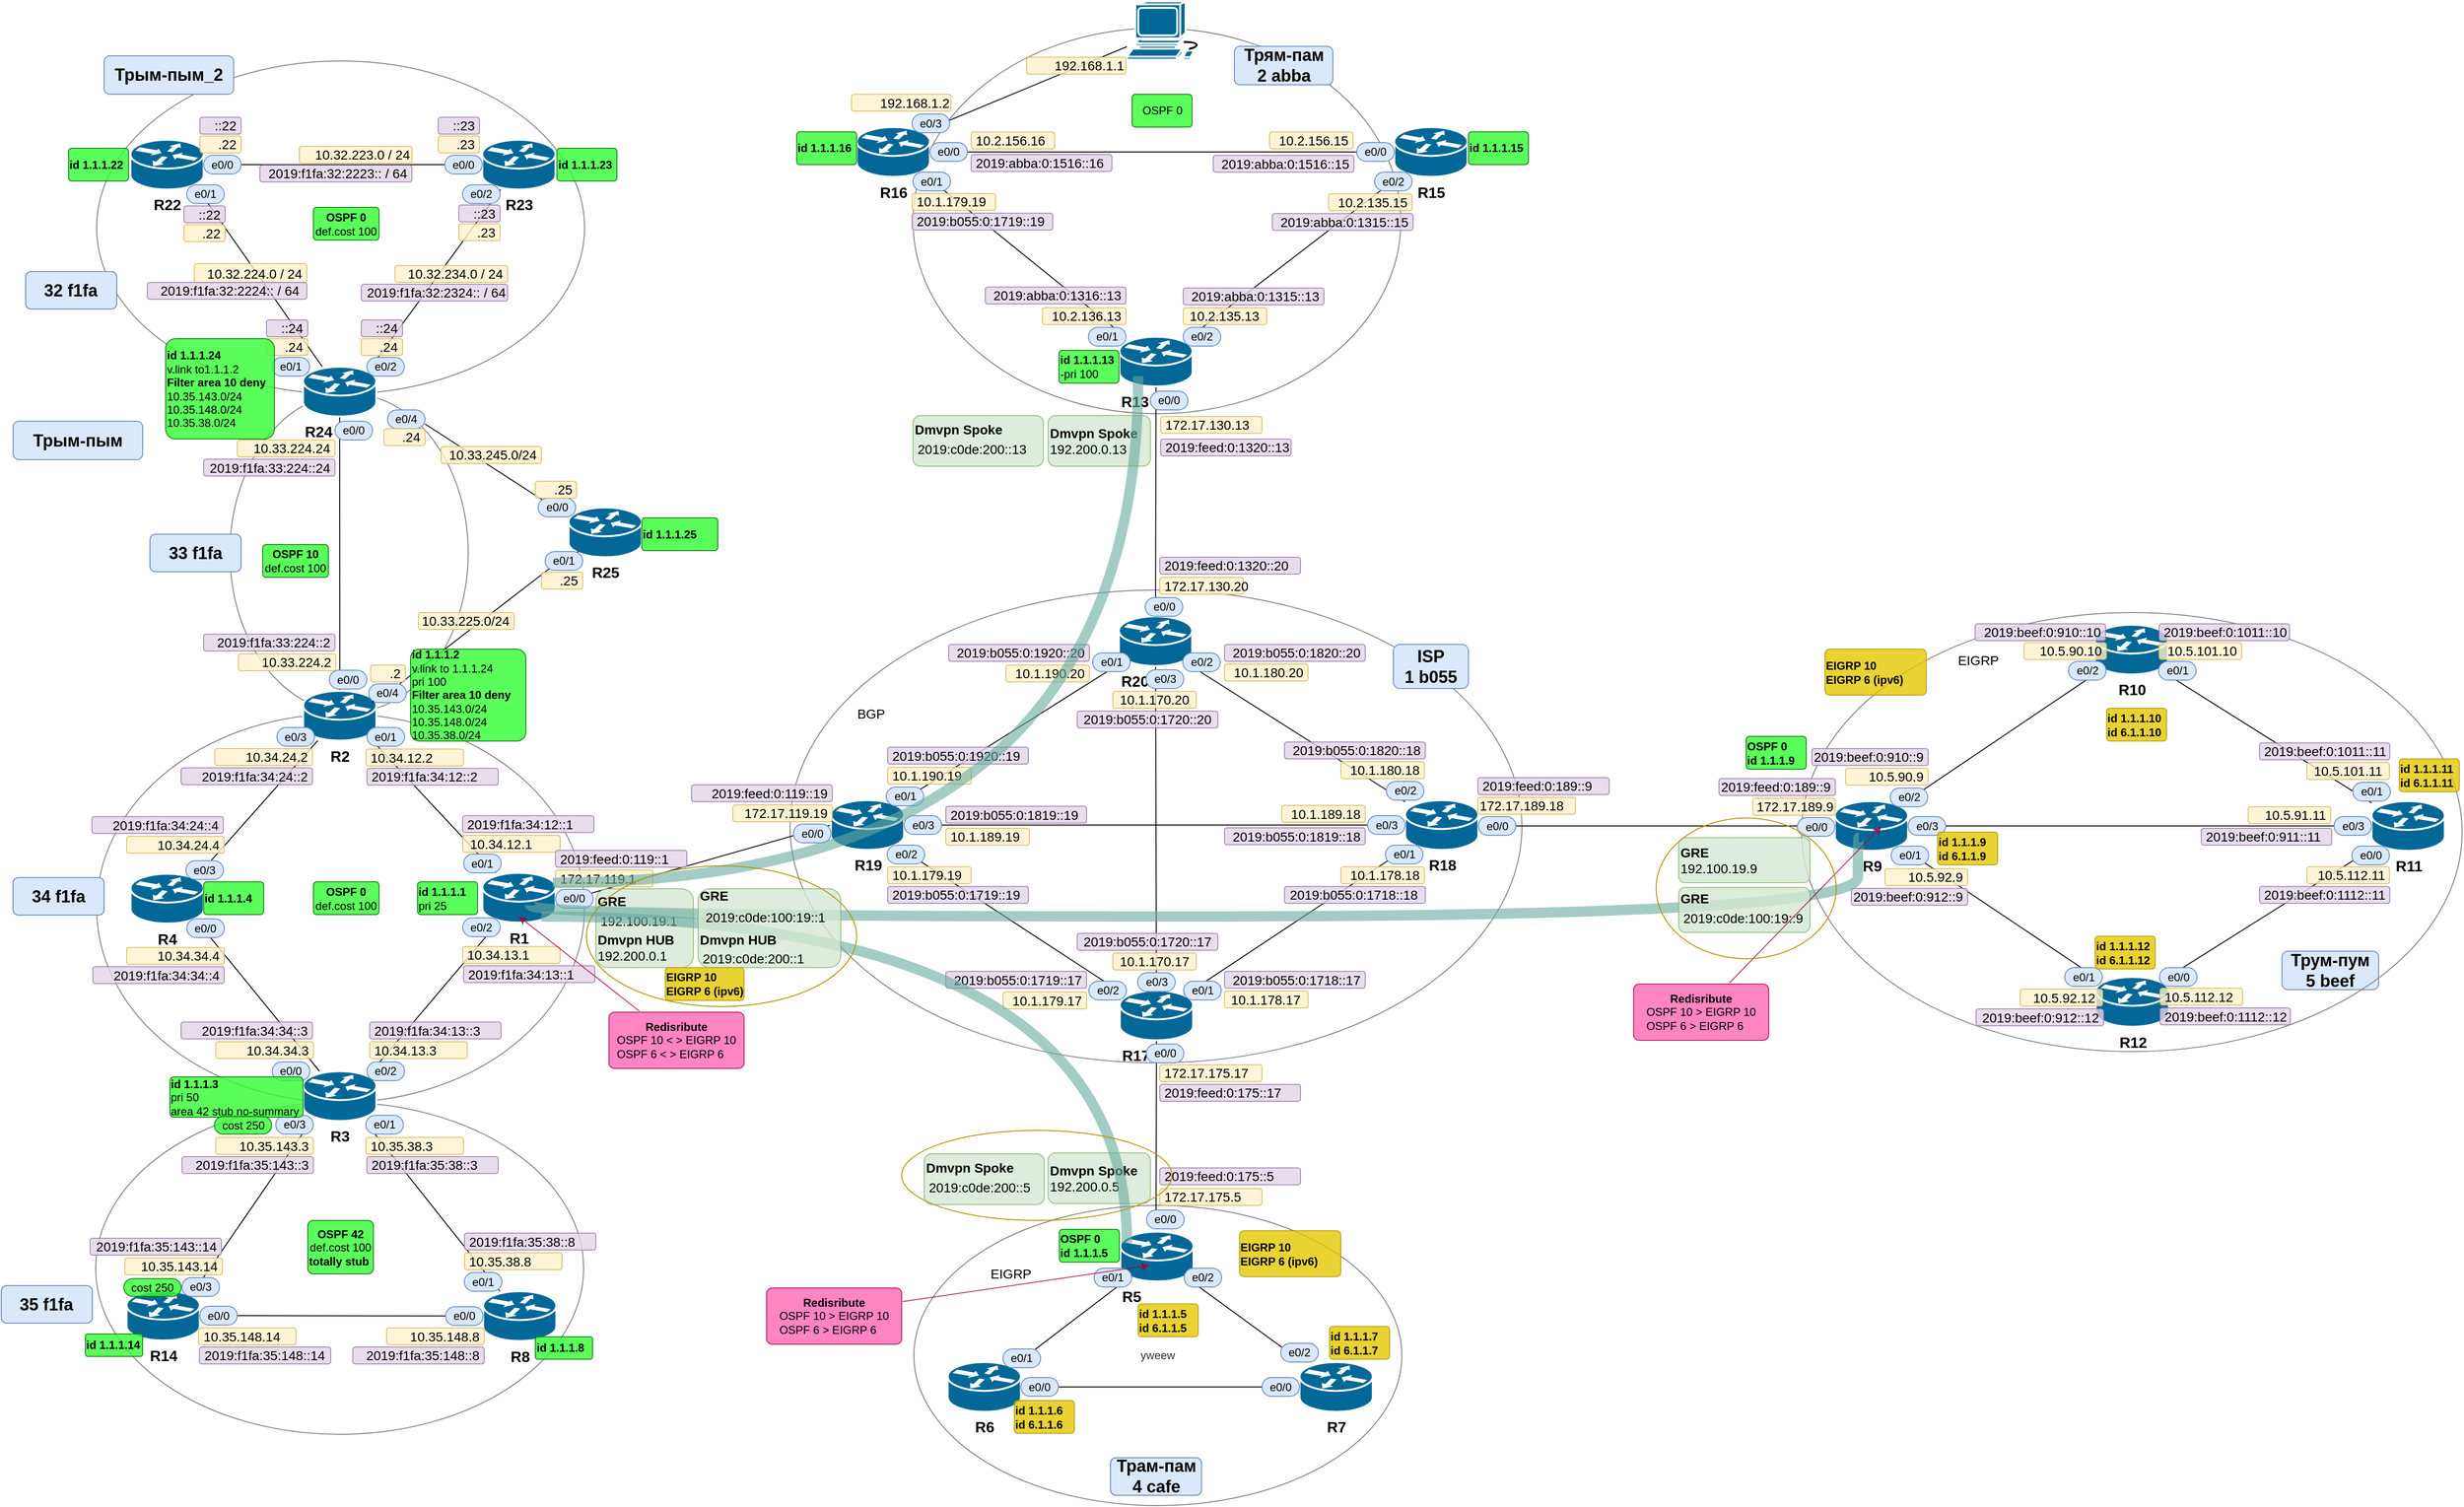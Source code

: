 <mxfile version="10.6.5" type="device"><diagram name="Page-1" id="c37626ed-c26b-45fb-9056-f9ebc6bb27b6"><mxGraphModel dx="3592" dy="2552" grid="1" gridSize="12" guides="1" tooltips="1" connect="1" arrows="0" fold="1" page="1" pageScale="1" pageWidth="3300" pageHeight="2339" background="#ffffff" math="0" shadow="0"><root><mxCell id="0"/><mxCell id="2WG47qTvPYprZo3b-3Ba-36" value="Titles" style="locked=1;" parent="0"/><mxCell id="2WG47qTvPYprZo3b-3Ba-20" value="" style="ellipse;whiteSpace=wrap;html=1;rounded=1;shadow=0;glass=0;comic=0;fillColor=none;align=left;strokeColor=#808080;fontColor=#333333;" parent="2WG47qTvPYprZo3b-3Ba-36" vertex="1"><mxGeometry x="880" y="534.5" width="254" height="340" as="geometry"/></mxCell><mxCell id="bML1ieaz9SljC1oqB0cK-38" value="" style="ellipse;whiteSpace=wrap;html=1;rounded=1;shadow=0;glass=0;comic=0;fillColor=none;align=center;fontColor=#333333;strokeColor=#808080;" parent="2WG47qTvPYprZo3b-3Ba-36" vertex="1"><mxGeometry x="1608" y="145" width="520" height="411" as="geometry"/></mxCell><mxCell id="1lVvEaWLwd_3yoBISSVU-83" value="&lt;b style=&quot;font-size: 18px&quot;&gt;&lt;font style=&quot;font-size: 18px&quot;&gt;34 f1fa&lt;/font&gt;&lt;/b&gt;" style="text;html=1;strokeColor=#6c8ebf;fillColor=#dae8fc;align=center;verticalAlign=middle;whiteSpace=wrap;rounded=1;shadow=0;glass=0;comic=0;fontSize=18;" parent="2WG47qTvPYprZo3b-3Ba-36" vertex="1"><mxGeometry x="648.9" y="1050.5" width="97" height="40" as="geometry"/></mxCell><mxCell id="2WG47qTvPYprZo3b-3Ba-23" value="&lt;b style=&quot;font-size: 18px&quot;&gt;&lt;font style=&quot;font-size: 18px&quot;&gt;33 f1fa&lt;/font&gt;&lt;/b&gt;" style="text;html=1;strokeColor=#6c8ebf;fillColor=#dae8fc;align=center;verticalAlign=middle;whiteSpace=wrap;rounded=1;shadow=0;glass=0;comic=0;fontSize=18;" parent="2WG47qTvPYprZo3b-3Ba-36" vertex="1"><mxGeometry x="794.9" y="684.5" width="97" height="40" as="geometry"/></mxCell><mxCell id="2WG47qTvPYprZo3b-3Ba-24" value="&lt;b style=&quot;font-size: 18px&quot;&gt;&lt;font style=&quot;font-size: 18px&quot;&gt;32 f1fa&lt;/font&gt;&lt;/b&gt;" style="text;html=1;strokeColor=#6c8ebf;fillColor=#dae8fc;align=center;verticalAlign=middle;whiteSpace=wrap;rounded=1;shadow=0;glass=0;comic=0;fontSize=18;" parent="2WG47qTvPYprZo3b-3Ba-36" vertex="1"><mxGeometry x="662.4" y="404.5" width="97" height="40" as="geometry"/></mxCell><mxCell id="bML1ieaz9SljC1oqB0cK-63" value="&lt;b style=&quot;font-size: 18px&quot;&gt;&lt;font style=&quot;font-size: 18px&quot;&gt;Трям-пам&lt;br&gt;2 abba&lt;/font&gt;&lt;/b&gt;" style="text;html=1;strokeColor=#6c8ebf;fillColor=#dae8fc;align=center;verticalAlign=middle;whiteSpace=wrap;rounded=1;shadow=0;glass=0;comic=0;fontSize=18;" parent="2WG47qTvPYprZo3b-3Ba-36" vertex="1"><mxGeometry x="1950.5" y="164.4" width="105" height="41" as="geometry"/></mxCell><mxCell id="1lVvEaWLwd_3yoBISSVU-81" value="&lt;b style=&quot;font-size: 18px&quot;&gt;&lt;font style=&quot;font-size: 18px&quot;&gt;35 f1fa&lt;/font&gt;&lt;/b&gt;" style="text;html=1;strokeColor=#6c8ebf;fillColor=#dae8fc;align=center;verticalAlign=middle;whiteSpace=wrap;rounded=1;shadow=0;glass=0;comic=0;fontSize=18;" parent="2WG47qTvPYprZo3b-3Ba-36" vertex="1"><mxGeometry x="636.4" y="1485.5" width="97" height="40" as="geometry"/></mxCell><mxCell id="1lVvEaWLwd_3yoBISSVU-26" value="&lt;b style=&quot;font-size: 18px&quot;&gt;&lt;font style=&quot;font-size: 18px&quot;&gt;Трум-пум&lt;br&gt;5 beef&lt;/font&gt;&lt;/b&gt;" style="text;html=1;strokeColor=#6c8ebf;fillColor=#dae8fc;align=center;verticalAlign=middle;whiteSpace=wrap;rounded=1;shadow=0;glass=0;comic=0;fontSize=18;" parent="2WG47qTvPYprZo3b-3Ba-36" vertex="1"><mxGeometry x="3067" y="1129" width="103" height="41" as="geometry"/></mxCell><mxCell id="1lVvEaWLwd_3yoBISSVU-1" value="&lt;b style=&quot;font-size: 18px&quot;&gt;&lt;font style=&quot;font-size: 18px&quot;&gt;Трам-пам&lt;br&gt;4 cafe&lt;/font&gt;&lt;/b&gt;" style="text;html=1;strokeColor=#6c8ebf;fillColor=#dae8fc;align=center;verticalAlign=middle;whiteSpace=wrap;rounded=1;shadow=0;glass=0;comic=0;fontSize=18;" parent="2WG47qTvPYprZo3b-3Ba-36" vertex="1"><mxGeometry x="1818.5" y="1669" width="97" height="40" as="geometry"/></mxCell><mxCell id="bML1ieaz9SljC1oqB0cK-72" value="yweew" style="ellipse;whiteSpace=wrap;html=1;rounded=1;shadow=0;glass=0;comic=0;fillColor=none;align=center;fontColor=#333333;strokeColor=#808080;" parent="2WG47qTvPYprZo3b-3Ba-36" vertex="1"><mxGeometry x="1609" y="1400" width="520" height="320" as="geometry"/></mxCell><mxCell id="bML1ieaz9SljC1oqB0cK-36" value="" style="ellipse;whiteSpace=wrap;html=1;rounded=1;shadow=0;glass=0;comic=0;fillColor=none;align=center;fontColor=#333333;strokeColor=#808080;" parent="2WG47qTvPYprZo3b-3Ba-36" vertex="1"><mxGeometry x="1477" y="744" width="780" height="504" as="geometry"/></mxCell><mxCell id="1lVvEaWLwd_3yoBISSVU-2" value="" style="ellipse;whiteSpace=wrap;html=1;rounded=1;shadow=0;glass=0;comic=0;fillColor=none;align=center;fontColor=#333333;strokeColor=#808080;" parent="2WG47qTvPYprZo3b-3Ba-36" vertex="1"><mxGeometry x="2555" y="768" width="704" height="468" as="geometry"/></mxCell><mxCell id="1lVvEaWLwd_3yoBISSVU-68" value="" style="ellipse;whiteSpace=wrap;html=1;rounded=1;shadow=0;glass=0;comic=0;fillColor=none;align=center;strokeColor=#808080;fontColor=#333333;" parent="2WG47qTvPYprZo3b-3Ba-36" vertex="1"><mxGeometry x="737" y="1290" width="520" height="354" as="geometry"/></mxCell><mxCell id="1lVvEaWLwd_3yoBISSVU-35" value="" style="ellipse;whiteSpace=wrap;html=1;rounded=1;shadow=0;glass=0;comic=0;fillColor=none;align=left;strokeColor=#808080;fontColor=#333333;" parent="2WG47qTvPYprZo3b-3Ba-36" vertex="1"><mxGeometry x="738" y="876" width="520" height="414" as="geometry"/></mxCell><mxCell id="2WG47qTvPYprZo3b-3Ba-1" value="" style="ellipse;whiteSpace=wrap;html=1;rounded=1;shadow=0;glass=0;comic=0;fillColor=none;align=left;strokeColor=#808080;fontColor=#333333;" parent="2WG47qTvPYprZo3b-3Ba-36" vertex="1"><mxGeometry x="738" y="180" width="520" height="355" as="geometry"/></mxCell><mxCell id="2WG47qTvPYprZo3b-3Ba-32" value="BGP" style="text;html=1;strokeColor=none;fillColor=none;align=center;verticalAlign=middle;whiteSpace=wrap;rounded=0;fontSize=14;" parent="2WG47qTvPYprZo3b-3Ba-36" vertex="1"><mxGeometry x="1519" y="866" width="89" height="20" as="geometry"/></mxCell><mxCell id="2WG47qTvPYprZo3b-3Ba-33" value="EIGRP" style="text;html=1;strokeColor=none;fillColor=none;align=center;verticalAlign=middle;whiteSpace=wrap;rounded=0;fontSize=14;" parent="2WG47qTvPYprZo3b-3Ba-36" vertex="1"><mxGeometry x="1668" y="1463" width="89" height="20" as="geometry"/></mxCell><mxCell id="2WG47qTvPYprZo3b-3Ba-34" value="EIGRP" style="text;html=1;strokeColor=none;fillColor=none;align=center;verticalAlign=middle;whiteSpace=wrap;rounded=0;fontSize=14;" parent="2WG47qTvPYprZo3b-3Ba-36" vertex="1"><mxGeometry x="2699" y="809" width="89" height="20" as="geometry"/></mxCell><mxCell id="dJqVWCPPs02Gcs1Q2ZR5-10" value="&lt;b style=&quot;font-size: 18px&quot;&gt;&lt;font style=&quot;font-size: 18px&quot;&gt;Трым-пым&lt;br&gt;&lt;/font&gt;&lt;/b&gt;" style="text;html=1;strokeColor=#6c8ebf;fillColor=#dae8fc;align=center;verticalAlign=middle;whiteSpace=wrap;rounded=1;shadow=0;glass=0;comic=0;fontSize=18;" parent="2WG47qTvPYprZo3b-3Ba-36" vertex="1"><mxGeometry x="649" y="564" width="138" height="41" as="geometry"/></mxCell><mxCell id="2WG47qTvPYprZo3b-3Ba-39" value="&lt;b style=&quot;font-size: 18px&quot;&gt;&lt;font style=&quot;font-size: 18px&quot;&gt;Трым-пым_2&lt;br&gt;&lt;/font&gt;&lt;/b&gt;" style="text;html=1;strokeColor=#6c8ebf;fillColor=#dae8fc;align=center;verticalAlign=middle;whiteSpace=wrap;rounded=1;shadow=0;glass=0;comic=0;fontSize=18;" parent="2WG47qTvPYprZo3b-3Ba-36" vertex="1"><mxGeometry x="746" y="174.5" width="138" height="41" as="geometry"/></mxCell><mxCell id="1" value="Routers" style="locked=1;" parent="0"/><mxCell id="bML1ieaz9SljC1oqB0cK-99" style="edgeStyle=none;rounded=0;orthogonalLoop=1;jettySize=auto;html=1;exitX=0.5;exitY=1;exitDx=0;exitDy=0;exitPerimeter=0;entryX=0.25;entryY=1;entryDx=0;entryDy=0;endArrow=none;endFill=0;fontSize=18;" parent="1" source="bML1ieaz9SljC1oqB0cK-6" target="bML1ieaz9SljC1oqB0cK-98" edge="1"><mxGeometry relative="1" as="geometry"/></mxCell><mxCell id="1lVvEaWLwd_3yoBISSVU-62" style="rounded=0;orthogonalLoop=1;jettySize=auto;html=1;exitX=0;exitY=0.5;exitDx=0;exitDy=0;exitPerimeter=0;entryX=0;entryY=0.75;entryDx=0;entryDy=0;endArrow=none;endFill=0;" parent="1" source="bML1ieaz9SljC1oqB0cK-7" target="1lVvEaWLwd_3yoBISSVU-60" edge="1"><mxGeometry relative="1" as="geometry"/></mxCell><mxCell id="1lVvEaWLwd_3yoBISSVU-28" style="edgeStyle=orthogonalEdgeStyle;rounded=0;orthogonalLoop=1;jettySize=auto;html=1;exitX=1;exitY=0.5;exitDx=0;exitDy=0;exitPerimeter=0;entryX=0;entryY=0.5;entryDx=0;entryDy=0;entryPerimeter=0;endArrow=none;endFill=0;" parent="1" source="bML1ieaz9SljC1oqB0cK-67" target="1lVvEaWLwd_3yoBISSVU-9" edge="1"><mxGeometry relative="1" as="geometry"/></mxCell><mxCell id="bML1ieaz9SljC1oqB0cK-9" value="" style="endArrow=none;html=1;" parent="1" source="bML1ieaz9SljC1oqB0cK-18" target="bML1ieaz9SljC1oqB0cK-8" edge="1"><mxGeometry width="50" height="50" relative="1" as="geometry"><mxPoint x="1618.5" y="1218" as="sourcePoint"/><mxPoint x="1668.5" y="1168" as="targetPoint"/></mxGeometry></mxCell><mxCell id="bML1ieaz9SljC1oqB0cK-19" value="" style="endArrow=none;html=1;" parent="1" source="bML1ieaz9SljC1oqB0cK-7" target="bML1ieaz9SljC1oqB0cK-18" edge="1"><mxGeometry width="50" height="50" relative="1" as="geometry"><mxPoint x="1598.5" y="994.5" as="sourcePoint"/><mxPoint x="1861.5" y="994.5" as="targetPoint"/></mxGeometry></mxCell><mxCell id="bML1ieaz9SljC1oqB0cK-47" value="" style="endArrow=none;html=1;" parent="1" source="bML1ieaz9SljC1oqB0cK-52" target="bML1ieaz9SljC1oqB0cK-46" edge="1"><mxGeometry width="50" height="50" relative="1" as="geometry"><mxPoint x="1626" y="500.5" as="sourcePoint"/><mxPoint x="1676" y="450.5" as="targetPoint"/></mxGeometry></mxCell><mxCell id="bML1ieaz9SljC1oqB0cK-53" value="" style="endArrow=none;html=1;" parent="1" source="bML1ieaz9SljC1oqB0cK-45" target="bML1ieaz9SljC1oqB0cK-52" edge="1"><mxGeometry width="50" height="50" relative="1" as="geometry"><mxPoint x="1626" y="277" as="sourcePoint"/><mxPoint x="1889" y="277" as="targetPoint"/></mxGeometry></mxCell><mxCell id="bML1ieaz9SljC1oqB0cK-81" value="" style="endArrow=none;html=1;" parent="1" source="bML1ieaz9SljC1oqB0cK-86" target="bML1ieaz9SljC1oqB0cK-80" edge="1"><mxGeometry width="50" height="50" relative="1" as="geometry"><mxPoint x="1619" y="1817" as="sourcePoint"/><mxPoint x="1669" y="1767" as="targetPoint"/></mxGeometry></mxCell><mxCell id="bML1ieaz9SljC1oqB0cK-87" value="" style="endArrow=none;html=1;" parent="1" source="bML1ieaz9SljC1oqB0cK-79" target="bML1ieaz9SljC1oqB0cK-86" edge="1"><mxGeometry width="50" height="50" relative="1" as="geometry"><mxPoint x="1723" y="1593.5" as="sourcePoint"/><mxPoint x="1986" y="1593.5" as="targetPoint"/></mxGeometry></mxCell><mxCell id="1lVvEaWLwd_3yoBISSVU-11" value="" style="endArrow=none;html=1;" parent="1" source="1lVvEaWLwd_3yoBISSVU-16" target="1lVvEaWLwd_3yoBISSVU-10" edge="1"><mxGeometry width="50" height="50" relative="1" as="geometry"><mxPoint x="2564.5" y="1219" as="sourcePoint"/><mxPoint x="2614.5" y="1169" as="targetPoint"/></mxGeometry></mxCell><mxCell id="1lVvEaWLwd_3yoBISSVU-17" value="" style="endArrow=none;html=1;" parent="1" source="1lVvEaWLwd_3yoBISSVU-9" target="1lVvEaWLwd_3yoBISSVU-16" edge="1"><mxGeometry width="50" height="50" relative="1" as="geometry"><mxPoint x="2668.5" y="995.5" as="sourcePoint"/><mxPoint x="2931.5" y="995.5" as="targetPoint"/></mxGeometry></mxCell><mxCell id="1lVvEaWLwd_3yoBISSVU-29" style="edgeStyle=orthogonalEdgeStyle;rounded=0;orthogonalLoop=1;jettySize=auto;html=1;exitX=1;exitY=0.5;exitDx=0;exitDy=0;exitPerimeter=0;entryX=0;entryY=0.5;entryDx=0;entryDy=0;entryPerimeter=0;endArrow=none;endFill=0;" parent="1" source="bML1ieaz9SljC1oqB0cK-8" target="bML1ieaz9SljC1oqB0cK-67" edge="1"><mxGeometry relative="1" as="geometry"><mxPoint x="2209.971" y="994.176" as="sourcePoint"/><mxPoint x="2384.088" y="994.176" as="targetPoint"/></mxGeometry></mxCell><mxCell id="1lVvEaWLwd_3yoBISSVU-61" style="edgeStyle=orthogonalEdgeStyle;rounded=0;orthogonalLoop=1;jettySize=auto;html=1;exitX=1;exitY=0.5;exitDx=0;exitDy=0;exitPerimeter=0;entryX=0;entryY=0.5;entryDx=0;entryDy=0;entryPerimeter=0;endArrow=none;endFill=0;" parent="1" source="1lVvEaWLwd_3yoBISSVU-43" target="1lVvEaWLwd_3yoBISSVU-60" edge="1"><mxGeometry relative="1" as="geometry"><mxPoint x="1226.613" y="1071.676" as="sourcePoint"/><mxPoint x="1400.731" y="1071.676" as="targetPoint"/></mxGeometry></mxCell><mxCell id="1lVvEaWLwd_3yoBISSVU-73" value="" style="endArrow=none;html=1;" parent="1" source="1lVvEaWLwd_3yoBISSVU-75" target="1lVvEaWLwd_3yoBISSVU-72" edge="1"><mxGeometry width="50" height="50" relative="1" as="geometry"><mxPoint x="734.4" y="1739.5" as="sourcePoint"/><mxPoint x="784.4" y="1689.5" as="targetPoint"/></mxGeometry></mxCell><mxCell id="1lVvEaWLwd_3yoBISSVU-76" value="" style="endArrow=none;html=1;" parent="1" source="1lVvEaWLwd_3yoBISSVU-71" target="1lVvEaWLwd_3yoBISSVU-75" edge="1"><mxGeometry width="50" height="50" relative="1" as="geometry"><mxPoint x="847.9" y="1517.5" as="sourcePoint"/><mxPoint x="1110.9" y="1517.5" as="targetPoint"/></mxGeometry></mxCell><mxCell id="2WG47qTvPYprZo3b-3Ba-8" value="" style="endArrow=none;html=1;" parent="1" source="2WG47qTvPYprZo3b-3Ba-10" target="2WG47qTvPYprZo3b-3Ba-7" edge="1"><mxGeometry width="50" height="50" relative="1" as="geometry"><mxPoint x="748" y="514" as="sourcePoint"/><mxPoint x="798" y="464" as="targetPoint"/></mxGeometry></mxCell><mxCell id="2WG47qTvPYprZo3b-3Ba-11" value="" style="endArrow=none;html=1;" parent="1" source="2WG47qTvPYprZo3b-3Ba-6" target="2WG47qTvPYprZo3b-3Ba-10" edge="1"><mxGeometry width="50" height="50" relative="1" as="geometry"><mxPoint x="852" y="290.5" as="sourcePoint"/><mxPoint x="1115" y="290.5" as="targetPoint"/></mxGeometry></mxCell><mxCell id="bML1ieaz9SljC1oqB0cK-21" style="edgeStyle=none;rounded=0;orthogonalLoop=1;jettySize=auto;html=1;exitX=0.88;exitY=0.9;exitDx=0;exitDy=0;exitPerimeter=0;endArrow=none;endFill=0;fontSize=16;" parent="1" source="bML1ieaz9SljC1oqB0cK-5" target="bML1ieaz9SljC1oqB0cK-8" edge="1"><mxGeometry relative="1" as="geometry"/></mxCell><mxCell id="bML1ieaz9SljC1oqB0cK-27" style="edgeStyle=none;rounded=0;orthogonalLoop=1;jettySize=auto;html=1;exitX=0.88;exitY=0.1;exitDx=0;exitDy=0;exitPerimeter=0;endArrow=none;endFill=0;fontSize=16;" parent="1" source="bML1ieaz9SljC1oqB0cK-6" target="bML1ieaz9SljC1oqB0cK-8" edge="1"><mxGeometry relative="1" as="geometry"/></mxCell><mxCell id="bML1ieaz9SljC1oqB0cK-20" style="edgeStyle=none;rounded=0;orthogonalLoop=1;jettySize=auto;html=1;exitX=0.88;exitY=0.1;exitDx=0;exitDy=0;exitPerimeter=0;endArrow=none;endFill=0;fontSize=16;" parent="1" source="bML1ieaz9SljC1oqB0cK-7" target="bML1ieaz9SljC1oqB0cK-5" edge="1"><mxGeometry relative="1" as="geometry"/></mxCell><mxCell id="bML1ieaz9SljC1oqB0cK-26" style="edgeStyle=none;rounded=0;orthogonalLoop=1;jettySize=auto;html=1;exitX=0.88;exitY=0.9;exitDx=0;exitDy=0;exitPerimeter=0;endArrow=none;endFill=0;fontSize=16;" parent="1" source="bML1ieaz9SljC1oqB0cK-7" target="bML1ieaz9SljC1oqB0cK-6" edge="1"><mxGeometry relative="1" as="geometry"/></mxCell><mxCell id="bML1ieaz9SljC1oqB0cK-11" value="" style="endArrow=none;html=1;fontSize=16;" parent="1" source="bML1ieaz9SljC1oqB0cK-6" target="bML1ieaz9SljC1oqB0cK-5" edge="1"><mxGeometry width="50" height="50" relative="1" as="geometry"><mxPoint x="1688.5" y="1218" as="sourcePoint"/><mxPoint x="1778.5" y="1048" as="targetPoint"/></mxGeometry></mxCell><mxCell id="bML1ieaz9SljC1oqB0cK-41" style="edgeStyle=none;rounded=0;orthogonalLoop=1;jettySize=auto;html=1;exitX=0.88;exitY=0.1;exitDx=0;exitDy=0;exitPerimeter=0;endArrow=none;endFill=0;fontSize=16;" parent="1" source="bML1ieaz9SljC1oqB0cK-42" target="bML1ieaz9SljC1oqB0cK-46" edge="1"><mxGeometry relative="1" as="geometry"/></mxCell><mxCell id="bML1ieaz9SljC1oqB0cK-65" style="edgeStyle=none;rounded=0;orthogonalLoop=1;jettySize=auto;html=1;exitX=0.5;exitY=1;exitDx=0;exitDy=0;exitPerimeter=0;endArrow=none;endFill=0;fontSize=16;" parent="1" source="bML1ieaz9SljC1oqB0cK-42" target="bML1ieaz9SljC1oqB0cK-5" edge="1"><mxGeometry relative="1" as="geometry"/></mxCell><mxCell id="bML1ieaz9SljC1oqB0cK-43" style="edgeStyle=none;rounded=0;orthogonalLoop=1;jettySize=auto;html=1;exitX=0.88;exitY=0.1;exitDx=0;exitDy=0;exitPerimeter=0;endArrow=none;endFill=0;fontSize=16;" parent="1" source="bML1ieaz9SljC1oqB0cK-45" target="bML1ieaz9SljC1oqB0cK-64" edge="1"><mxGeometry relative="1" as="geometry"><mxPoint x="1840.213" y="164.5" as="targetPoint"/></mxGeometry></mxCell><mxCell id="bML1ieaz9SljC1oqB0cK-44" style="edgeStyle=none;rounded=0;orthogonalLoop=1;jettySize=auto;html=1;exitX=0.88;exitY=0.9;exitDx=0;exitDy=0;exitPerimeter=0;endArrow=none;endFill=0;fontSize=16;" parent="1" source="bML1ieaz9SljC1oqB0cK-45" target="bML1ieaz9SljC1oqB0cK-42" edge="1"><mxGeometry relative="1" as="geometry"/></mxCell><mxCell id="bML1ieaz9SljC1oqB0cK-73" style="edgeStyle=none;rounded=0;orthogonalLoop=1;jettySize=auto;html=1;exitX=0.88;exitY=0.9;exitDx=0;exitDy=0;exitPerimeter=0;endArrow=none;endFill=0;fontSize=16;" parent="1" source="bML1ieaz9SljC1oqB0cK-74" target="bML1ieaz9SljC1oqB0cK-80" edge="1"><mxGeometry relative="1" as="geometry"/></mxCell><mxCell id="bML1ieaz9SljC1oqB0cK-77" style="edgeStyle=none;rounded=0;orthogonalLoop=1;jettySize=auto;html=1;exitX=0.88;exitY=0.1;exitDx=0;exitDy=0;exitPerimeter=0;endArrow=none;endFill=0;fontSize=16;" parent="1" source="bML1ieaz9SljC1oqB0cK-79" target="bML1ieaz9SljC1oqB0cK-74" edge="1"><mxGeometry relative="1" as="geometry"/></mxCell><mxCell id="1lVvEaWLwd_3yoBISSVU-3" style="edgeStyle=none;rounded=0;orthogonalLoop=1;jettySize=auto;html=1;exitX=0.88;exitY=0.9;exitDx=0;exitDy=0;exitPerimeter=0;endArrow=none;endFill=0;fontSize=16;" parent="1" source="1lVvEaWLwd_3yoBISSVU-4" target="1lVvEaWLwd_3yoBISSVU-10" edge="1"><mxGeometry relative="1" as="geometry"/></mxCell><mxCell id="1lVvEaWLwd_3yoBISSVU-5" style="edgeStyle=none;rounded=0;orthogonalLoop=1;jettySize=auto;html=1;exitX=0.88;exitY=0.1;exitDx=0;exitDy=0;exitPerimeter=0;endArrow=none;endFill=0;fontSize=16;" parent="1" source="1lVvEaWLwd_3yoBISSVU-6" target="1lVvEaWLwd_3yoBISSVU-10" edge="1"><mxGeometry relative="1" as="geometry"/></mxCell><mxCell id="1lVvEaWLwd_3yoBISSVU-7" style="edgeStyle=none;rounded=0;orthogonalLoop=1;jettySize=auto;html=1;exitX=0.88;exitY=0.1;exitDx=0;exitDy=0;exitPerimeter=0;endArrow=none;endFill=0;fontSize=16;" parent="1" source="1lVvEaWLwd_3yoBISSVU-9" target="1lVvEaWLwd_3yoBISSVU-4" edge="1"><mxGeometry relative="1" as="geometry"/></mxCell><mxCell id="1lVvEaWLwd_3yoBISSVU-8" style="edgeStyle=none;rounded=0;orthogonalLoop=1;jettySize=auto;html=1;exitX=0.88;exitY=0.9;exitDx=0;exitDy=0;exitPerimeter=0;endArrow=none;endFill=0;fontSize=16;" parent="1" source="1lVvEaWLwd_3yoBISSVU-9" target="1lVvEaWLwd_3yoBISSVU-6" edge="1"><mxGeometry relative="1" as="geometry"/></mxCell><mxCell id="1lVvEaWLwd_3yoBISSVU-36" style="edgeStyle=none;rounded=0;orthogonalLoop=1;jettySize=auto;html=1;exitX=0.88;exitY=0.9;exitDx=0;exitDy=0;exitPerimeter=0;endArrow=none;endFill=0;fontSize=16;" parent="1" source="1lVvEaWLwd_3yoBISSVU-37" target="1lVvEaWLwd_3yoBISSVU-43" edge="1"><mxGeometry relative="1" as="geometry"/></mxCell><mxCell id="2WG47qTvPYprZo3b-3Ba-21" style="edgeStyle=orthogonalEdgeStyle;rounded=0;orthogonalLoop=1;jettySize=auto;html=1;exitX=0.5;exitY=0;exitDx=0;exitDy=0;exitPerimeter=0;entryX=0.5;entryY=1;entryDx=0;entryDy=0;entryPerimeter=0;endArrow=none;endFill=0;fontSize=16;" parent="1" source="1lVvEaWLwd_3yoBISSVU-37" target="2WG47qTvPYprZo3b-3Ba-3" edge="1"><mxGeometry relative="1" as="geometry"/></mxCell><mxCell id="1lVvEaWLwd_3yoBISSVU-38" style="edgeStyle=none;rounded=0;orthogonalLoop=1;jettySize=auto;html=1;exitX=0.88;exitY=0.1;exitDx=0;exitDy=0;exitPerimeter=0;endArrow=none;endFill=0;fontSize=16;" parent="1" source="1lVvEaWLwd_3yoBISSVU-39" target="1lVvEaWLwd_3yoBISSVU-43" edge="1"><mxGeometry relative="1" as="geometry"/></mxCell><mxCell id="1lVvEaWLwd_3yoBISSVU-40" style="edgeStyle=none;rounded=0;orthogonalLoop=1;jettySize=auto;html=1;exitX=0.88;exitY=0.1;exitDx=0;exitDy=0;exitPerimeter=0;endArrow=none;endFill=0;fontSize=16;" parent="1" source="1lVvEaWLwd_3yoBISSVU-42" target="1lVvEaWLwd_3yoBISSVU-37" edge="1"><mxGeometry relative="1" as="geometry"/></mxCell><mxCell id="1lVvEaWLwd_3yoBISSVU-41" style="edgeStyle=none;rounded=0;orthogonalLoop=1;jettySize=auto;html=1;exitX=0.88;exitY=0.9;exitDx=0;exitDy=0;exitPerimeter=0;endArrow=none;endFill=0;fontSize=16;" parent="1" source="1lVvEaWLwd_3yoBISSVU-42" target="1lVvEaWLwd_3yoBISSVU-39" edge="1"><mxGeometry relative="1" as="geometry"/></mxCell><mxCell id="1lVvEaWLwd_3yoBISSVU-50" value="" style="endArrow=none;html=1;fontSize=16;" parent="1" source="1lVvEaWLwd_3yoBISSVU-42" edge="1"><mxGeometry width="50" height="50" relative="1" as="geometry"><mxPoint x="852.143" y="1073" as="sourcePoint"/><mxPoint x="852.143" y="1073.0" as="targetPoint"/></mxGeometry></mxCell><mxCell id="1lVvEaWLwd_3yoBISSVU-69" style="edgeStyle=none;rounded=0;orthogonalLoop=1;jettySize=auto;html=1;exitX=0.88;exitY=0.9;exitDx=0;exitDy=0;exitPerimeter=0;endArrow=none;endFill=0;fontSize=16;" parent="1" target="1lVvEaWLwd_3yoBISSVU-72" edge="1"><mxGeometry relative="1" as="geometry"><mxPoint x="1025.9" y="1313" as="sourcePoint"/></mxGeometry></mxCell><mxCell id="1lVvEaWLwd_3yoBISSVU-70" style="edgeStyle=none;rounded=0;orthogonalLoop=1;jettySize=auto;html=1;exitX=0.88;exitY=0.1;exitDx=0;exitDy=0;exitPerimeter=0;endArrow=none;endFill=0;fontSize=16;" parent="1" source="1lVvEaWLwd_3yoBISSVU-71" edge="1"><mxGeometry relative="1" as="geometry"><mxPoint x="961.168" y="1318" as="targetPoint"/></mxGeometry></mxCell><mxCell id="2WG47qTvPYprZo3b-3Ba-2" style="edgeStyle=none;rounded=0;orthogonalLoop=1;jettySize=auto;html=1;exitX=0.88;exitY=0.1;exitDx=0;exitDy=0;exitPerimeter=0;endArrow=none;endFill=0;fontSize=16;" parent="1" source="2WG47qTvPYprZo3b-3Ba-3" target="2WG47qTvPYprZo3b-3Ba-7" edge="1"><mxGeometry relative="1" as="geometry"/></mxCell><mxCell id="2WG47qTvPYprZo3b-3Ba-5" style="edgeStyle=none;rounded=0;orthogonalLoop=1;jettySize=auto;html=1;exitX=0.88;exitY=0.9;exitDx=0;exitDy=0;exitPerimeter=0;endArrow=none;endFill=0;fontSize=16;" parent="1" source="2WG47qTvPYprZo3b-3Ba-6" target="2WG47qTvPYprZo3b-3Ba-3" edge="1"><mxGeometry relative="1" as="geometry"/></mxCell><mxCell id="2WG47qTvPYprZo3b-3Ba-6" value="&lt;b style=&quot;font-size: 16px;&quot;&gt;R22&lt;/b&gt;" style="shape=mxgraph.cisco.routers.router;html=1;dashed=0;fillColor=#036897;strokeColor=#ffffff;strokeWidth=2;verticalLabelPosition=bottom;verticalAlign=top;align=center;outlineConnect=0;fontSize=16;" parent="1" vertex="1"><mxGeometry x="774" y="264" width="78" height="53" as="geometry"/></mxCell><mxCell id="2WG47qTvPYprZo3b-3Ba-7" value="&lt;b style=&quot;font-size: 16px;&quot;&gt;R23&lt;/b&gt;" style="shape=mxgraph.cisco.routers.router;html=1;dashed=0;fillColor=#036897;strokeColor=#ffffff;strokeWidth=2;verticalLabelPosition=bottom;verticalAlign=top;align=center;outlineConnect=0;fontSize=16;" parent="1" vertex="1"><mxGeometry x="1149" y="264" width="78" height="53" as="geometry"/></mxCell><mxCell id="2WG47qTvPYprZo3b-3Ba-3" value="&lt;b style=&quot;font-size: 16px;&quot;&gt;R24&lt;/b&gt;" style="shape=mxgraph.cisco.routers.router;html=1;dashed=0;fillColor=#036897;strokeColor=#ffffff;strokeWidth=2;verticalLabelPosition=bottom;verticalAlign=top;align=left;outlineConnect=0;fontSize=16;" parent="1" vertex="1"><mxGeometry x="958" y="506" width="78" height="53" as="geometry"/></mxCell><mxCell id="1lVvEaWLwd_3yoBISSVU-37" value="&lt;b style=&quot;font-size: 16px;&quot;&gt;R2&lt;/b&gt;" style="shape=mxgraph.cisco.routers.router;html=1;dashed=0;fillColor=#036897;strokeColor=#ffffff;strokeWidth=2;verticalLabelPosition=bottom;verticalAlign=top;align=center;outlineConnect=0;fontSize=16;" parent="1" vertex="1"><mxGeometry x="958.143" y="851.5" width="78" height="53" as="geometry"/></mxCell><mxCell id="1lVvEaWLwd_3yoBISSVU-42" value="&lt;b style=&quot;font-size: 16px;&quot;&gt;R4&lt;/b&gt;" style="shape=mxgraph.cisco.routers.router;html=1;dashed=0;fillColor=#036897;strokeColor=#ffffff;strokeWidth=2;verticalLabelPosition=bottom;verticalAlign=top;align=center;outlineConnect=0;fontSize=16;" parent="1" vertex="1"><mxGeometry x="774.143" y="1046.5" width="78" height="53" as="geometry"/></mxCell><mxCell id="1lVvEaWLwd_3yoBISSVU-43" value="&lt;b style=&quot;font-size: 16px;&quot;&gt;R1&lt;/b&gt;" style="shape=mxgraph.cisco.routers.router;html=1;dashed=0;fillColor=#036897;strokeColor=#ffffff;strokeWidth=2;verticalLabelPosition=bottom;verticalAlign=top;align=center;outlineConnect=0;fontSize=16;" parent="1" vertex="1"><mxGeometry x="1149.143" y="1045.5" width="78" height="53" as="geometry"/></mxCell><mxCell id="1lVvEaWLwd_3yoBISSVU-71" value="&lt;b style=&quot;font-size: 16px;&quot;&gt;R14&lt;/b&gt;" style="shape=mxgraph.cisco.routers.router;html=1;dashed=0;fillColor=#036897;strokeColor=#ffffff;strokeWidth=2;verticalLabelPosition=bottom;verticalAlign=top;align=center;outlineConnect=0;fontSize=16;" parent="1" vertex="1"><mxGeometry x="769.9" y="1491" width="78" height="53" as="geometry"/></mxCell><mxCell id="1lVvEaWLwd_3yoBISSVU-39" value="&lt;b style=&quot;font-size: 16px;&quot;&gt;R3&lt;/b&gt;" style="shape=mxgraph.cisco.routers.router;html=1;dashed=0;fillColor=#036897;strokeColor=#ffffff;strokeWidth=2;verticalLabelPosition=bottom;verticalAlign=top;align=center;outlineConnect=0;fontSize=16;" parent="1" vertex="1"><mxGeometry x="958.143" y="1257" width="78" height="53" as="geometry"/></mxCell><mxCell id="1lVvEaWLwd_3yoBISSVU-72" value="&lt;b style=&quot;font-size: 16px;&quot;&gt;R8&lt;/b&gt;" style="shape=mxgraph.cisco.routers.router;html=1;dashed=0;fillColor=#036897;strokeColor=#ffffff;strokeWidth=2;verticalLabelPosition=bottom;verticalAlign=top;align=center;outlineConnect=0;fontSize=16;" parent="1" vertex="1"><mxGeometry x="1149.9" y="1491.5" width="78" height="53" as="geometry"/></mxCell><mxCell id="bML1ieaz9SljC1oqB0cK-79" value="&lt;b style=&quot;font-size: 16px;&quot;&gt;R6&lt;/b&gt;" style="shape=mxgraph.cisco.routers.router;html=1;dashed=0;fillColor=#036897;strokeColor=#ffffff;strokeWidth=2;verticalLabelPosition=bottom;verticalAlign=top;align=center;outlineConnect=0;fontSize=16;" parent="1" vertex="1"><mxGeometry x="1645" y="1567" width="78" height="53" as="geometry"/></mxCell><mxCell id="bML1ieaz9SljC1oqB0cK-74" value="&lt;b style=&quot;font-size: 16px;&quot;&gt;R5&lt;/b&gt;" style="shape=mxgraph.cisco.routers.router;html=1;dashed=0;fillColor=#036897;strokeColor=#ffffff;strokeWidth=2;verticalLabelPosition=bottom;verticalAlign=top;align=left;outlineConnect=0;fontSize=16;" parent="1" vertex="1"><mxGeometry x="1829" y="1428" width="78" height="53" as="geometry"/></mxCell><mxCell id="bML1ieaz9SljC1oqB0cK-80" value="&lt;b style=&quot;font-size: 16px;&quot;&gt;R7&lt;/b&gt;" style="shape=mxgraph.cisco.routers.router;html=1;dashed=0;fillColor=#036897;strokeColor=#ffffff;strokeWidth=2;verticalLabelPosition=bottom;verticalAlign=top;align=center;outlineConnect=0;fontSize=16;" parent="1" vertex="1"><mxGeometry x="2020" y="1567" width="78" height="53" as="geometry"/></mxCell><mxCell id="bML1ieaz9SljC1oqB0cK-7" value="&lt;b style=&quot;font-size: 16px;&quot;&gt;R19&lt;/b&gt;" style="shape=mxgraph.cisco.routers.router;html=1;dashed=0;fillColor=#036897;strokeColor=#ffffff;strokeWidth=2;verticalLabelPosition=bottom;verticalAlign=top;align=center;outlineConnect=0;fontSize=16;" parent="1" vertex="1"><mxGeometry x="1520.5" y="968" width="78" height="53" as="geometry"/></mxCell><mxCell id="bML1ieaz9SljC1oqB0cK-6" value="&lt;b style=&quot;font-size: 16px;&quot;&gt;R17&lt;/b&gt;" style="shape=mxgraph.cisco.routers.router;html=1;dashed=0;fillColor=#036897;strokeColor=#ffffff;strokeWidth=2;verticalLabelPosition=bottom;verticalAlign=top;align=left;outlineConnect=0;fontSize=16;" parent="1" vertex="1"><mxGeometry x="1828.5" y="1171" width="78" height="53" as="geometry"/></mxCell><mxCell id="bML1ieaz9SljC1oqB0cK-8" value="&lt;b style=&quot;font-size: 16px;&quot;&gt;R18&lt;/b&gt;" style="shape=mxgraph.cisco.routers.router;html=1;dashed=0;fillColor=#036897;strokeColor=#ffffff;strokeWidth=2;verticalLabelPosition=bottom;verticalAlign=top;align=center;outlineConnect=0;fontSize=16;" parent="1" vertex="1"><mxGeometry x="2132.5" y="968" width="78" height="53" as="geometry"/></mxCell><mxCell id="bML1ieaz9SljC1oqB0cK-45" value="&lt;b style=&quot;font-size: 16px;&quot;&gt;R16&lt;/b&gt;" style="shape=mxgraph.cisco.routers.router;html=1;dashed=0;fillColor=#036897;strokeColor=#ffffff;strokeWidth=2;verticalLabelPosition=bottom;verticalAlign=top;align=center;outlineConnect=0;fontSize=16;" parent="1" vertex="1"><mxGeometry x="1548" y="250.5" width="78" height="53" as="geometry"/></mxCell><mxCell id="bML1ieaz9SljC1oqB0cK-42" value="&lt;b style=&quot;font-size: 16px;&quot;&gt;R13&lt;/b&gt;" style="shape=mxgraph.cisco.routers.router;html=1;dashed=0;fillColor=#036897;strokeColor=#ffffff;strokeWidth=2;verticalLabelPosition=bottom;verticalAlign=top;align=left;outlineConnect=0;fontSize=16;" parent="1" vertex="1"><mxGeometry x="1828" y="474" width="78" height="53" as="geometry"/></mxCell><mxCell id="bML1ieaz9SljC1oqB0cK-46" value="&lt;b style=&quot;font-size: 16px;&quot;&gt;R15&lt;/b&gt;" style="shape=mxgraph.cisco.routers.router;html=1;dashed=0;fillColor=#036897;strokeColor=#ffffff;strokeWidth=2;verticalLabelPosition=bottom;verticalAlign=top;align=center;outlineConnect=0;fontSize=16;" parent="1" vertex="1"><mxGeometry x="2121" y="250.5" width="78" height="53" as="geometry"/></mxCell><mxCell id="bML1ieaz9SljC1oqB0cK-64" value="" style="shape=mxgraph.cisco.computers_and_peripherals.workstation;html=1;dashed=0;fillColor=#036897;strokeColor=#ffffff;strokeWidth=2;verticalLabelPosition=bottom;verticalAlign=top;align=center;outlineConnect=0;rounded=1;shadow=0;glass=0;comic=0;fontSize=16;" parent="1" vertex="1"><mxGeometry x="1836" y="116.5" width="83" height="62" as="geometry"/></mxCell><mxCell id="1lVvEaWLwd_3yoBISSVU-9" value="&lt;b style=&quot;font-size: 16px;&quot;&gt;R9&lt;/b&gt;" style="shape=mxgraph.cisco.routers.router;html=1;dashed=0;fillColor=#036897;strokeColor=#ffffff;strokeWidth=2;verticalLabelPosition=bottom;verticalAlign=top;align=center;outlineConnect=0;fontSize=16;" parent="1" vertex="1"><mxGeometry x="2590.5" y="969" width="78" height="53" as="geometry"/></mxCell><mxCell id="1lVvEaWLwd_3yoBISSVU-6" value="&lt;b style=&quot;font-size: 16px;&quot;&gt;R12&lt;/b&gt;" style="shape=mxgraph.cisco.routers.router;html=1;dashed=0;fillColor=#036897;strokeColor=#ffffff;strokeWidth=2;verticalLabelPosition=bottom;verticalAlign=top;align=center;outlineConnect=0;fontSize=16;" parent="1" vertex="1"><mxGeometry x="2868.5" y="1156.5" width="78" height="53" as="geometry"/></mxCell><mxCell id="1lVvEaWLwd_3yoBISSVU-4" value="&lt;div style=&quot;text-align: center; font-size: 16px;&quot;&gt;&lt;b style=&quot;font-size: 16px;&quot;&gt;R10&lt;/b&gt;&lt;/div&gt;" style="shape=mxgraph.cisco.routers.router;html=1;dashed=0;fillColor=#036897;strokeColor=#ffffff;strokeWidth=2;verticalLabelPosition=bottom;verticalAlign=top;align=center;outlineConnect=0;fontSize=16;" parent="1" vertex="1"><mxGeometry x="2867.5" y="781" width="78" height="53" as="geometry"/></mxCell><mxCell id="1lVvEaWLwd_3yoBISSVU-10" value="&lt;b style=&quot;font-size: 16px;&quot;&gt;R11&lt;/b&gt;" style="shape=mxgraph.cisco.routers.router;html=1;dashed=0;fillColor=#036897;strokeColor=#ffffff;strokeWidth=2;verticalLabelPosition=bottom;verticalAlign=top;align=center;outlineConnect=0;fontSize=16;" parent="1" vertex="1"><mxGeometry x="3162.5" y="969" width="78" height="53" as="geometry"/></mxCell><mxCell id="bML1ieaz9SljC1oqB0cK-5" value="&lt;b style=&quot;font-size: 16px;&quot;&gt;R20&lt;/b&gt;" style="shape=mxgraph.cisco.routers.router;html=1;dashed=0;fillColor=#036897;strokeColor=#ffffff;strokeWidth=2;verticalLabelPosition=bottom;verticalAlign=top;align=left;outlineConnect=0;fontSize=16;" parent="1" vertex="1"><mxGeometry x="1827.5" y="772" width="78" height="53" as="geometry"/></mxCell><mxCell id="sef3sg-7W6HLh2U5EUCG-3" value="&lt;b style=&quot;font-size: 16px&quot;&gt;R25&lt;/b&gt;" style="shape=mxgraph.cisco.routers.router;html=1;dashed=0;fillColor=#036897;strokeColor=#ffffff;strokeWidth=2;verticalLabelPosition=bottom;verticalAlign=top;align=center;outlineConnect=0;fontSize=16;" parent="1" vertex="1"><mxGeometry x="1241" y="656" width="78" height="53" as="geometry"/></mxCell><mxCell id="sef3sg-7W6HLh2U5EUCG-18" value="" style="rounded=0;orthogonalLoop=1;jettySize=auto;html=1;exitX=0.12;exitY=0.9;exitDx=0;exitDy=0;exitPerimeter=0;endArrow=none;endFill=0;" parent="1" source="sef3sg-7W6HLh2U5EUCG-4" target="sef3sg-7W6HLh2U5EUCG-17" edge="1"><mxGeometry x="0.065" y="7" relative="1" as="geometry"><mxPoint x="1032" y="864" as="targetPoint"/><mxPoint x="1220.857" y="721.286" as="sourcePoint"/><mxPoint as="offset"/></mxGeometry></mxCell><mxCell id="sef3sg-7W6HLh2U5EUCG-16" style="edgeStyle=none;rounded=0;orthogonalLoop=1;jettySize=auto;html=1;exitX=0.12;exitY=0.1;exitDx=0;exitDy=0;exitPerimeter=0;endArrow=none;endFill=0;entryX=1;entryY=0.75;entryDx=0;entryDy=0;" parent="1" source="sef3sg-7W6HLh2U5EUCG-6" target="sef3sg-7W6HLh2U5EUCG-15" edge="1"><mxGeometry relative="1" as="geometry"><mxPoint x="1213" y="648" as="sourcePoint"/><mxPoint x="1088" y="562" as="targetPoint"/></mxGeometry></mxCell><mxCell id="2WG47qTvPYprZo3b-3Ba-35" value="Interfaces" style="" parent="0"/><mxCell id="bML1ieaz9SljC1oqB0cK-12" value="e0/3" style="text;html=1;strokeColor=#6c8ebf;fillColor=#dae8fc;align=center;verticalAlign=middle;whiteSpace=wrap;rounded=1;labelBorderColor=none;spacingTop=0;spacingBottom=0;spacingLeft=0;spacingRight=0;shadow=0;comic=0;glass=0;spacing=1;arcSize=50;" parent="2WG47qTvPYprZo3b-3Ba-35" vertex="1"><mxGeometry x="1856.5" y="829" width="40" height="20" as="geometry"/></mxCell><mxCell id="bML1ieaz9SljC1oqB0cK-15" value="e0/3" style="text;html=1;strokeColor=#6c8ebf;fillColor=#dae8fc;align=center;verticalAlign=middle;whiteSpace=wrap;rounded=1;labelBorderColor=none;spacingTop=0;spacingBottom=0;spacingLeft=0;spacingRight=0;shadow=0;comic=0;glass=0;spacing=1;arcSize=50;" parent="2WG47qTvPYprZo3b-3Ba-35" vertex="1"><mxGeometry x="1847.5" y="1152" width="40" height="20" as="geometry"/></mxCell><mxCell id="bML1ieaz9SljC1oqB0cK-16" value="e0/3" style="text;html=1;strokeColor=#6c8ebf;fillColor=#dae8fc;align=center;verticalAlign=middle;whiteSpace=wrap;rounded=1;labelBorderColor=none;spacingTop=0;spacingBottom=0;spacingLeft=0;spacingRight=0;shadow=0;comic=0;glass=0;spacing=1;arcSize=50;" parent="2WG47qTvPYprZo3b-3Ba-35" vertex="1"><mxGeometry x="2092.5" y="984.5" width="40" height="20" as="geometry"/></mxCell><mxCell id="bML1ieaz9SljC1oqB0cK-18" value="e0/3" style="text;html=1;strokeColor=#6c8ebf;fillColor=#dae8fc;align=center;verticalAlign=middle;whiteSpace=wrap;rounded=1;labelBorderColor=none;spacingTop=0;spacingBottom=0;spacingLeft=0;spacingRight=0;shadow=0;comic=0;glass=0;spacing=1;arcSize=50;" parent="2WG47qTvPYprZo3b-3Ba-35" vertex="1"><mxGeometry x="1598.5" y="984.5" width="40" height="20" as="geometry"/></mxCell><mxCell id="bML1ieaz9SljC1oqB0cK-22" value="e0/2" style="text;html=1;strokeColor=#6c8ebf;fillColor=#dae8fc;align=center;verticalAlign=middle;whiteSpace=wrap;rounded=1;labelBorderColor=none;spacingTop=0;spacingBottom=0;spacingLeft=0;spacingRight=0;shadow=0;comic=0;glass=0;spacing=1;arcSize=50;" parent="2WG47qTvPYprZo3b-3Ba-35" vertex="1"><mxGeometry x="1895.5" y="811" width="40" height="20" as="geometry"/></mxCell><mxCell id="bML1ieaz9SljC1oqB0cK-23" value="e0/1" style="text;html=1;strokeColor=#6c8ebf;fillColor=#dae8fc;align=center;verticalAlign=middle;whiteSpace=wrap;rounded=1;labelBorderColor=none;spacingTop=0;spacingBottom=0;spacingLeft=0;spacingRight=0;shadow=0;comic=0;glass=0;spacing=1;arcSize=50;" parent="2WG47qTvPYprZo3b-3Ba-35" vertex="1"><mxGeometry x="1799.5" y="811" width="40" height="20" as="geometry"/></mxCell><mxCell id="bML1ieaz9SljC1oqB0cK-24" value="e0/1" style="text;html=1;strokeColor=#6c8ebf;fillColor=#dae8fc;align=center;verticalAlign=middle;whiteSpace=wrap;rounded=1;labelBorderColor=none;spacingTop=0;spacingBottom=0;spacingLeft=0;spacingRight=0;shadow=0;comic=0;glass=0;spacing=1;arcSize=50;" parent="2WG47qTvPYprZo3b-3Ba-35" vertex="1"><mxGeometry x="1579.5" y="954" width="40" height="20" as="geometry"/></mxCell><mxCell id="bML1ieaz9SljC1oqB0cK-25" value="e0/2" style="text;html=1;strokeColor=#6c8ebf;fillColor=#dae8fc;align=center;verticalAlign=middle;whiteSpace=wrap;rounded=1;labelBorderColor=none;spacingTop=0;spacingBottom=0;spacingLeft=0;spacingRight=0;shadow=0;comic=0;glass=0;spacing=1;arcSize=50;" parent="2WG47qTvPYprZo3b-3Ba-35" vertex="1"><mxGeometry x="2112.5" y="948" width="40" height="20" as="geometry"/></mxCell><mxCell id="bML1ieaz9SljC1oqB0cK-28" value="e0/2" style="text;html=1;strokeColor=#6c8ebf;fillColor=#dae8fc;align=center;verticalAlign=middle;whiteSpace=wrap;rounded=1;labelBorderColor=none;spacingTop=0;spacingBottom=0;spacingLeft=0;spacingRight=0;shadow=0;comic=0;glass=0;spacing=1;arcSize=50;" parent="2WG47qTvPYprZo3b-3Ba-35" vertex="1"><mxGeometry x="1795.5" y="1161" width="40" height="20" as="geometry"/></mxCell><mxCell id="bML1ieaz9SljC1oqB0cK-29" value="e0/2" style="text;html=1;strokeColor=#6c8ebf;fillColor=#dae8fc;align=center;verticalAlign=middle;whiteSpace=wrap;rounded=1;labelBorderColor=none;spacingTop=0;spacingBottom=0;spacingLeft=0;spacingRight=0;shadow=0;comic=0;glass=0;spacing=1;arcSize=50;" parent="2WG47qTvPYprZo3b-3Ba-35" vertex="1"><mxGeometry x="1580.5" y="1016" width="40" height="20" as="geometry"/></mxCell><mxCell id="bML1ieaz9SljC1oqB0cK-31" value="e0/1" style="text;html=1;strokeColor=#6c8ebf;fillColor=#dae8fc;align=center;verticalAlign=middle;whiteSpace=wrap;rounded=1;labelBorderColor=none;spacingTop=0;spacingBottom=0;spacingLeft=0;spacingRight=0;shadow=0;comic=0;glass=0;spacing=1;arcSize=50;" parent="2WG47qTvPYprZo3b-3Ba-35" vertex="1"><mxGeometry x="1896.5" y="1161" width="40" height="20" as="geometry"/></mxCell><mxCell id="bML1ieaz9SljC1oqB0cK-32" value="e0/1" style="text;html=1;strokeColor=#6c8ebf;fillColor=#dae8fc;align=center;verticalAlign=middle;whiteSpace=wrap;rounded=1;labelBorderColor=none;spacingTop=0;spacingBottom=0;spacingLeft=0;spacingRight=0;shadow=0;comic=0;glass=0;spacing=1;arcSize=50;" parent="2WG47qTvPYprZo3b-3Ba-35" vertex="1"><mxGeometry x="2111.5" y="1016" width="40" height="20" as="geometry"/></mxCell><mxCell id="bML1ieaz9SljC1oqB0cK-51" value="e0/0" style="text;html=1;strokeColor=#6c8ebf;fillColor=#dae8fc;align=center;verticalAlign=middle;whiteSpace=wrap;rounded=1;labelBorderColor=none;spacingTop=0;spacingBottom=0;spacingLeft=0;spacingRight=0;shadow=0;comic=0;glass=0;spacing=1;arcSize=50;" parent="2WG47qTvPYprZo3b-3Ba-35" vertex="1"><mxGeometry x="2081" y="267" width="40" height="20" as="geometry"/></mxCell><mxCell id="bML1ieaz9SljC1oqB0cK-52" value="e0/0" style="text;html=1;strokeColor=#6c8ebf;fillColor=#dae8fc;align=center;verticalAlign=middle;whiteSpace=wrap;rounded=1;labelBorderColor=none;spacingTop=0;spacingBottom=0;spacingLeft=0;spacingRight=0;shadow=0;comic=0;glass=0;spacing=1;arcSize=50;" parent="2WG47qTvPYprZo3b-3Ba-35" vertex="1"><mxGeometry x="1626" y="267" width="40" height="20" as="geometry"/></mxCell><mxCell id="bML1ieaz9SljC1oqB0cK-56" value="e0/3" style="text;html=1;strokeColor=#6c8ebf;fillColor=#dae8fc;align=center;verticalAlign=middle;whiteSpace=wrap;rounded=1;labelBorderColor=none;spacingTop=0;spacingBottom=0;spacingLeft=0;spacingRight=0;shadow=0;comic=0;glass=0;spacing=1;arcSize=50;" parent="2WG47qTvPYprZo3b-3Ba-35" vertex="1"><mxGeometry x="1607" y="236.5" width="40" height="20" as="geometry"/></mxCell><mxCell id="bML1ieaz9SljC1oqB0cK-58" value="e0/1" style="text;html=1;strokeColor=#6c8ebf;fillColor=#dae8fc;align=center;verticalAlign=middle;whiteSpace=wrap;rounded=1;labelBorderColor=none;spacingTop=0;spacingBottom=0;spacingLeft=0;spacingRight=0;shadow=0;comic=0;glass=0;spacing=1;arcSize=50;" parent="2WG47qTvPYprZo3b-3Ba-35" vertex="1"><mxGeometry x="1795" y="464" width="40" height="20" as="geometry"/></mxCell><mxCell id="bML1ieaz9SljC1oqB0cK-59" value="e0/1" style="text;html=1;strokeColor=#6c8ebf;fillColor=#dae8fc;align=center;verticalAlign=middle;whiteSpace=wrap;rounded=1;labelBorderColor=none;spacingTop=0;spacingBottom=0;spacingLeft=0;spacingRight=0;shadow=0;comic=0;glass=0;spacing=1;arcSize=50;" parent="2WG47qTvPYprZo3b-3Ba-35" vertex="1"><mxGeometry x="1608" y="298.5" width="40" height="20" as="geometry"/></mxCell><mxCell id="bML1ieaz9SljC1oqB0cK-60" value="e0/2" style="text;html=1;strokeColor=#6c8ebf;fillColor=#dae8fc;align=center;verticalAlign=middle;whiteSpace=wrap;rounded=1;labelBorderColor=none;spacingTop=0;spacingBottom=0;spacingLeft=0;spacingRight=0;shadow=0;comic=0;glass=0;spacing=1;arcSize=50;" parent="2WG47qTvPYprZo3b-3Ba-35" vertex="1"><mxGeometry x="1896" y="464" width="40" height="20" as="geometry"/></mxCell><mxCell id="bML1ieaz9SljC1oqB0cK-61" value="e0/2" style="text;html=1;strokeColor=#6c8ebf;fillColor=#dae8fc;align=center;verticalAlign=middle;whiteSpace=wrap;rounded=1;labelBorderColor=none;spacingTop=0;spacingBottom=0;spacingLeft=0;spacingRight=0;shadow=0;comic=0;glass=0;spacing=1;arcSize=50;" parent="2WG47qTvPYprZo3b-3Ba-35" vertex="1"><mxGeometry x="2100" y="298.5" width="40" height="20" as="geometry"/></mxCell><mxCell id="bML1ieaz9SljC1oqB0cK-66" value="e0/0" style="text;html=1;strokeColor=#6c8ebf;fillColor=#dae8fc;align=center;verticalAlign=middle;whiteSpace=wrap;rounded=1;labelBorderColor=none;spacingTop=0;spacingBottom=0;spacingLeft=0;spacingRight=0;shadow=0;comic=0;glass=0;spacing=1;arcSize=50;" parent="2WG47qTvPYprZo3b-3Ba-35" vertex="1"><mxGeometry x="1861" y="532" width="40" height="20" as="geometry"/></mxCell><mxCell id="bML1ieaz9SljC1oqB0cK-85" value="e0/0" style="text;html=1;strokeColor=#6c8ebf;fillColor=#dae8fc;align=center;verticalAlign=middle;whiteSpace=wrap;rounded=1;labelBorderColor=none;spacingTop=0;spacingBottom=0;spacingLeft=0;spacingRight=0;shadow=0;comic=0;glass=0;spacing=1;arcSize=50;" parent="2WG47qTvPYprZo3b-3Ba-35" vertex="1"><mxGeometry x="1980" y="1583.5" width="40" height="20" as="geometry"/></mxCell><mxCell id="bML1ieaz9SljC1oqB0cK-86" value="e0/0" style="text;html=1;strokeColor=#6c8ebf;fillColor=#dae8fc;align=center;verticalAlign=middle;whiteSpace=wrap;rounded=1;labelBorderColor=none;spacingTop=0;spacingBottom=0;spacingLeft=0;spacingRight=0;shadow=0;comic=0;glass=0;spacing=1;arcSize=50;" parent="2WG47qTvPYprZo3b-3Ba-35" vertex="1"><mxGeometry x="1723" y="1583.5" width="40" height="20" as="geometry"/></mxCell><mxCell id="bML1ieaz9SljC1oqB0cK-88" value="e0/2" style="text;html=1;strokeColor=#6c8ebf;fillColor=#dae8fc;align=center;verticalAlign=middle;whiteSpace=wrap;rounded=1;labelBorderColor=none;spacingTop=0;spacingBottom=0;spacingLeft=0;spacingRight=0;shadow=0;comic=0;glass=0;spacing=1;arcSize=50;" parent="2WG47qTvPYprZo3b-3Ba-35" vertex="1"><mxGeometry x="1897" y="1467" width="40" height="20" as="geometry"/></mxCell><mxCell id="bML1ieaz9SljC1oqB0cK-89" value="e0/1" style="text;html=1;strokeColor=#6c8ebf;fillColor=#dae8fc;align=center;verticalAlign=middle;whiteSpace=wrap;rounded=1;labelBorderColor=none;spacingTop=0;spacingBottom=0;spacingLeft=0;spacingRight=0;shadow=0;comic=0;glass=0;spacing=1;arcSize=50;" parent="2WG47qTvPYprZo3b-3Ba-35" vertex="1"><mxGeometry x="1801" y="1467" width="40" height="20" as="geometry"/></mxCell><mxCell id="bML1ieaz9SljC1oqB0cK-90" value="e0/1" style="text;html=1;strokeColor=#6c8ebf;fillColor=#dae8fc;align=center;verticalAlign=middle;whiteSpace=wrap;rounded=1;labelBorderColor=none;spacingTop=0;spacingBottom=0;spacingLeft=0;spacingRight=0;shadow=0;comic=0;glass=0;spacing=1;arcSize=50;" parent="2WG47qTvPYprZo3b-3Ba-35" vertex="1"><mxGeometry x="1704" y="1553" width="40" height="20" as="geometry"/></mxCell><mxCell id="bML1ieaz9SljC1oqB0cK-91" value="e0/2" style="text;html=1;strokeColor=#6c8ebf;fillColor=#dae8fc;align=center;verticalAlign=middle;whiteSpace=wrap;rounded=1;labelBorderColor=none;spacingTop=0;spacingBottom=0;spacingLeft=0;spacingRight=0;shadow=0;comic=0;glass=0;spacing=1;arcSize=50;" parent="2WG47qTvPYprZo3b-3Ba-35" vertex="1"><mxGeometry x="2000" y="1547" width="40" height="20" as="geometry"/></mxCell><mxCell id="bML1ieaz9SljC1oqB0cK-98" value="e0/0" style="text;html=1;strokeColor=#6c8ebf;fillColor=#dae8fc;align=center;verticalAlign=middle;whiteSpace=wrap;rounded=1;labelBorderColor=none;spacingTop=0;spacingBottom=0;spacingLeft=0;spacingRight=0;shadow=0;comic=0;glass=0;spacing=1;arcSize=50;" parent="2WG47qTvPYprZo3b-3Ba-35" vertex="1"><mxGeometry x="1857" y="1405" width="40" height="20" as="geometry"/></mxCell><mxCell id="1lVvEaWLwd_3yoBISSVU-15" value="e0/3" style="text;html=1;strokeColor=#6c8ebf;fillColor=#dae8fc;align=center;verticalAlign=middle;whiteSpace=wrap;rounded=1;labelBorderColor=none;spacingTop=0;spacingBottom=0;spacingLeft=0;spacingRight=0;shadow=0;comic=0;glass=0;spacing=1;arcSize=50;" parent="2WG47qTvPYprZo3b-3Ba-35" vertex="1"><mxGeometry x="3122.5" y="985.5" width="40" height="20" as="geometry"/></mxCell><mxCell id="1lVvEaWLwd_3yoBISSVU-16" value="e0/3" style="text;html=1;strokeColor=#6c8ebf;fillColor=#dae8fc;align=center;verticalAlign=middle;whiteSpace=wrap;rounded=1;labelBorderColor=none;spacingTop=0;spacingBottom=0;spacingLeft=0;spacingRight=0;shadow=0;comic=0;glass=0;spacing=1;arcSize=50;" parent="2WG47qTvPYprZo3b-3Ba-35" vertex="1"><mxGeometry x="2668.5" y="985.5" width="40" height="20" as="geometry"/></mxCell><mxCell id="1lVvEaWLwd_3yoBISSVU-18" value="e0/1" style="text;html=1;strokeColor=#6c8ebf;fillColor=#dae8fc;align=center;verticalAlign=middle;whiteSpace=wrap;rounded=1;labelBorderColor=none;spacingTop=0;spacingBottom=0;spacingLeft=0;spacingRight=0;shadow=0;comic=0;glass=0;spacing=1;arcSize=50;" parent="2WG47qTvPYprZo3b-3Ba-35" vertex="1"><mxGeometry x="2935.5" y="820" width="40" height="20" as="geometry"/></mxCell><mxCell id="1lVvEaWLwd_3yoBISSVU-19" value="e0/2" style="text;html=1;strokeColor=#6c8ebf;fillColor=#dae8fc;align=center;verticalAlign=middle;whiteSpace=wrap;rounded=1;labelBorderColor=none;spacingTop=0;spacingBottom=0;spacingLeft=0;spacingRight=0;shadow=0;comic=0;glass=0;spacing=1;arcSize=50;" parent="2WG47qTvPYprZo3b-3Ba-35" vertex="1"><mxGeometry x="2839.5" y="820" width="40" height="20" as="geometry"/></mxCell><mxCell id="1lVvEaWLwd_3yoBISSVU-20" value="e0/2" style="text;html=1;strokeColor=#6c8ebf;fillColor=#dae8fc;align=center;verticalAlign=middle;whiteSpace=wrap;rounded=1;labelBorderColor=none;spacingTop=0;spacingBottom=0;spacingLeft=0;spacingRight=0;shadow=0;comic=0;glass=0;spacing=1;arcSize=50;" parent="2WG47qTvPYprZo3b-3Ba-35" vertex="1"><mxGeometry x="2649.5" y="955" width="40" height="20" as="geometry"/></mxCell><mxCell id="1lVvEaWLwd_3yoBISSVU-21" value="e0/1" style="text;html=1;strokeColor=#6c8ebf;fillColor=#dae8fc;align=center;verticalAlign=middle;whiteSpace=wrap;rounded=1;labelBorderColor=none;spacingTop=0;spacingBottom=0;spacingLeft=0;spacingRight=0;shadow=0;comic=0;glass=0;spacing=1;arcSize=50;" parent="2WG47qTvPYprZo3b-3Ba-35" vertex="1"><mxGeometry x="3142.5" y="949" width="40" height="20" as="geometry"/></mxCell><mxCell id="1lVvEaWLwd_3yoBISSVU-22" value="e0/1" style="text;html=1;strokeColor=#6c8ebf;fillColor=#dae8fc;align=center;verticalAlign=middle;whiteSpace=wrap;rounded=1;labelBorderColor=none;spacingTop=0;spacingBottom=0;spacingLeft=0;spacingRight=0;shadow=0;comic=0;glass=0;spacing=1;arcSize=50;" parent="2WG47qTvPYprZo3b-3Ba-35" vertex="1"><mxGeometry x="2835.5" y="1146.5" width="40" height="20" as="geometry"/></mxCell><mxCell id="1lVvEaWLwd_3yoBISSVU-23" value="e0/1" style="text;html=1;strokeColor=#6c8ebf;fillColor=#dae8fc;align=center;verticalAlign=middle;whiteSpace=wrap;rounded=1;labelBorderColor=none;spacingTop=0;spacingBottom=0;spacingLeft=0;spacingRight=0;shadow=0;comic=0;glass=0;spacing=1;arcSize=50;" parent="2WG47qTvPYprZo3b-3Ba-35" vertex="1"><mxGeometry x="2650.5" y="1017" width="40" height="20" as="geometry"/></mxCell><mxCell id="1lVvEaWLwd_3yoBISSVU-24" value="e0/0" style="text;html=1;strokeColor=#6c8ebf;fillColor=#dae8fc;align=center;verticalAlign=middle;whiteSpace=wrap;rounded=1;labelBorderColor=none;spacingTop=0;spacingBottom=0;spacingLeft=0;spacingRight=0;shadow=0;comic=0;glass=0;spacing=1;arcSize=50;" parent="2WG47qTvPYprZo3b-3Ba-35" vertex="1"><mxGeometry x="2936.5" y="1146.5" width="40" height="20" as="geometry"/></mxCell><mxCell id="1lVvEaWLwd_3yoBISSVU-25" value="e0/0" style="text;html=1;strokeColor=#6c8ebf;fillColor=#dae8fc;align=center;verticalAlign=middle;whiteSpace=wrap;rounded=1;labelBorderColor=none;spacingTop=0;spacingBottom=0;spacingLeft=0;spacingRight=0;shadow=0;comic=0;glass=0;spacing=1;arcSize=50;" parent="2WG47qTvPYprZo3b-3Ba-35" vertex="1"><mxGeometry x="3141.5" y="1017" width="40" height="20" as="geometry"/></mxCell><mxCell id="bML1ieaz9SljC1oqB0cK-67" value="e0/0" style="text;html=1;strokeColor=#6c8ebf;fillColor=#dae8fc;align=center;verticalAlign=middle;whiteSpace=wrap;rounded=1;labelBorderColor=none;spacingTop=0;spacingBottom=0;spacingLeft=0;spacingRight=0;shadow=0;comic=0;glass=0;spacing=1;arcSize=50;" parent="2WG47qTvPYprZo3b-3Ba-35" vertex="1"><mxGeometry x="2210.5" y="985.5" width="40" height="20" as="geometry"/></mxCell><mxCell id="1lVvEaWLwd_3yoBISSVU-30" value="e0/0" style="text;html=1;strokeColor=#6c8ebf;fillColor=#dae8fc;align=center;verticalAlign=middle;whiteSpace=wrap;rounded=1;labelBorderColor=none;spacingTop=0;spacingBottom=0;spacingLeft=0;spacingRight=0;shadow=0;comic=0;glass=0;spacing=1;arcSize=50;" parent="2WG47qTvPYprZo3b-3Ba-35" vertex="1"><mxGeometry x="2550.5" y="986.5" width="40" height="20" as="geometry"/></mxCell><mxCell id="1lVvEaWLwd_3yoBISSVU-51" value="e0/1" style="text;html=1;strokeColor=#6c8ebf;fillColor=#dae8fc;align=center;verticalAlign=middle;whiteSpace=wrap;rounded=1;labelBorderColor=none;spacingTop=0;spacingBottom=0;spacingLeft=0;spacingRight=0;shadow=0;comic=0;glass=0;spacing=1;arcSize=50;" parent="2WG47qTvPYprZo3b-3Ba-35" vertex="1"><mxGeometry x="1026.143" y="890.5" width="40" height="20" as="geometry"/></mxCell><mxCell id="1lVvEaWLwd_3yoBISSVU-52" value="e0/3" style="text;html=1;strokeColor=#6c8ebf;fillColor=#dae8fc;align=center;verticalAlign=middle;whiteSpace=wrap;rounded=1;labelBorderColor=none;spacingTop=0;spacingBottom=0;spacingLeft=0;spacingRight=0;shadow=0;comic=0;glass=0;spacing=1;arcSize=50;" parent="2WG47qTvPYprZo3b-3Ba-35" vertex="1"><mxGeometry x="930.143" y="890.5" width="40" height="20" as="geometry"/></mxCell><mxCell id="1lVvEaWLwd_3yoBISSVU-53" value="e0/3" style="text;html=1;strokeColor=#6c8ebf;fillColor=#dae8fc;align=center;verticalAlign=middle;whiteSpace=wrap;rounded=1;labelBorderColor=none;spacingTop=0;spacingBottom=0;spacingLeft=0;spacingRight=0;shadow=0;comic=0;glass=0;spacing=1;arcSize=50;" parent="2WG47qTvPYprZo3b-3Ba-35" vertex="1"><mxGeometry x="833.143" y="1032.5" width="40" height="20" as="geometry"/></mxCell><mxCell id="1lVvEaWLwd_3yoBISSVU-54" value="e0/1" style="text;html=1;strokeColor=#6c8ebf;fillColor=#dae8fc;align=center;verticalAlign=middle;whiteSpace=wrap;rounded=1;labelBorderColor=none;spacingTop=0;spacingBottom=0;spacingLeft=0;spacingRight=0;shadow=0;comic=0;glass=0;spacing=1;arcSize=50;" parent="2WG47qTvPYprZo3b-3Ba-35" vertex="1"><mxGeometry x="1129.143" y="1025.5" width="40" height="20" as="geometry"/></mxCell><mxCell id="1lVvEaWLwd_3yoBISSVU-55" value="e0/0" style="text;html=1;strokeColor=#6c8ebf;fillColor=#dae8fc;align=center;verticalAlign=middle;whiteSpace=wrap;rounded=1;labelBorderColor=none;spacingTop=0;spacingBottom=0;spacingLeft=0;spacingRight=0;shadow=0;comic=0;glass=0;spacing=1;arcSize=50;" parent="2WG47qTvPYprZo3b-3Ba-35" vertex="1"><mxGeometry x="925.143" y="1247" width="40" height="20" as="geometry"/></mxCell><mxCell id="1lVvEaWLwd_3yoBISSVU-56" value="e0/0" style="text;html=1;strokeColor=#6c8ebf;fillColor=#dae8fc;align=center;verticalAlign=middle;whiteSpace=wrap;rounded=1;labelBorderColor=none;spacingTop=0;spacingBottom=0;spacingLeft=0;spacingRight=0;shadow=0;comic=0;glass=0;spacing=1;arcSize=50;" parent="2WG47qTvPYprZo3b-3Ba-35" vertex="1"><mxGeometry x="834.143" y="1094.5" width="40" height="20" as="geometry"/></mxCell><mxCell id="1lVvEaWLwd_3yoBISSVU-57" value="e0/2" style="text;html=1;strokeColor=#6c8ebf;fillColor=#dae8fc;align=center;verticalAlign=middle;whiteSpace=wrap;rounded=1;labelBorderColor=none;spacingTop=0;spacingBottom=0;spacingLeft=0;spacingRight=0;shadow=0;comic=0;glass=0;spacing=1;arcSize=50;" parent="2WG47qTvPYprZo3b-3Ba-35" vertex="1"><mxGeometry x="1026.143" y="1247" width="40" height="20" as="geometry"/></mxCell><mxCell id="1lVvEaWLwd_3yoBISSVU-58" value="e0/2" style="text;html=1;strokeColor=#6c8ebf;fillColor=#dae8fc;align=center;verticalAlign=middle;whiteSpace=wrap;rounded=1;labelBorderColor=none;spacingTop=0;spacingBottom=0;spacingLeft=0;spacingRight=0;shadow=0;comic=0;glass=0;spacing=1;arcSize=50;" parent="2WG47qTvPYprZo3b-3Ba-35" vertex="1"><mxGeometry x="1128.143" y="1093.5" width="40" height="20" as="geometry"/></mxCell><mxCell id="1lVvEaWLwd_3yoBISSVU-60" value="e0/0" style="text;html=1;strokeColor=#6c8ebf;fillColor=#dae8fc;align=center;verticalAlign=middle;whiteSpace=wrap;rounded=1;labelBorderColor=none;spacingTop=0;spacingBottom=0;spacingLeft=0;spacingRight=0;shadow=0;comic=0;glass=0;spacing=1;arcSize=50;" parent="2WG47qTvPYprZo3b-3Ba-35" vertex="1"><mxGeometry x="1227.143" y="1063" width="40" height="20" as="geometry"/></mxCell><mxCell id="1lVvEaWLwd_3yoBISSVU-63" value="e0/0" style="text;html=1;strokeColor=#6c8ebf;fillColor=#dae8fc;align=center;verticalAlign=middle;whiteSpace=wrap;rounded=1;labelBorderColor=none;spacingTop=0;spacingBottom=0;spacingLeft=0;spacingRight=0;shadow=0;comic=0;glass=0;spacing=1;arcSize=50;" parent="2WG47qTvPYprZo3b-3Ba-35" vertex="1"><mxGeometry x="1480.643" y="993.5" width="40" height="20" as="geometry"/></mxCell><mxCell id="1lVvEaWLwd_3yoBISSVU-64" value="e0/0" style="text;html=1;strokeColor=#6c8ebf;fillColor=#dae8fc;align=center;verticalAlign=middle;whiteSpace=wrap;rounded=1;labelBorderColor=none;spacingTop=0;spacingBottom=0;spacingLeft=0;spacingRight=0;shadow=0;comic=0;glass=0;spacing=1;arcSize=50;" parent="2WG47qTvPYprZo3b-3Ba-35" vertex="1"><mxGeometry x="1856.643" y="1228" width="40" height="20" as="geometry"/></mxCell><mxCell id="1lVvEaWLwd_3yoBISSVU-65" value="e0/0" style="text;html=1;strokeColor=#6c8ebf;fillColor=#dae8fc;align=center;verticalAlign=middle;whiteSpace=wrap;rounded=1;labelBorderColor=none;spacingTop=0;spacingBottom=0;spacingLeft=0;spacingRight=0;shadow=0;comic=0;glass=0;spacing=1;arcSize=50;" parent="2WG47qTvPYprZo3b-3Ba-35" vertex="1"><mxGeometry x="1855.5" y="752" width="40" height="20" as="geometry"/></mxCell><mxCell id="1lVvEaWLwd_3yoBISSVU-74" value="e0/0" style="text;html=1;strokeColor=#6c8ebf;fillColor=#dae8fc;align=center;verticalAlign=middle;whiteSpace=wrap;rounded=1;labelBorderColor=none;spacingTop=0;spacingBottom=0;spacingLeft=0;spacingRight=0;shadow=0;comic=0;glass=0;spacing=1;arcSize=50;" parent="2WG47qTvPYprZo3b-3Ba-35" vertex="1"><mxGeometry x="1109.9" y="1508" width="40" height="20" as="geometry"/></mxCell><mxCell id="1lVvEaWLwd_3yoBISSVU-75" value="e0/0" style="text;html=1;strokeColor=#6c8ebf;fillColor=#dae8fc;align=center;verticalAlign=middle;whiteSpace=wrap;rounded=1;labelBorderColor=none;spacingTop=0;spacingBottom=0;spacingLeft=0;spacingRight=0;shadow=0;comic=0;glass=0;spacing=1;arcSize=50;" parent="2WG47qTvPYprZo3b-3Ba-35" vertex="1"><mxGeometry x="847.9" y="1507.5" width="40" height="20" as="geometry"/></mxCell><mxCell id="1lVvEaWLwd_3yoBISSVU-77" value="e0/1" style="text;html=1;strokeColor=#6c8ebf;fillColor=#dae8fc;align=center;verticalAlign=middle;whiteSpace=wrap;rounded=1;labelBorderColor=none;spacingTop=0;spacingBottom=0;spacingLeft=0;spacingRight=0;shadow=0;comic=0;glass=0;spacing=1;arcSize=50;" parent="2WG47qTvPYprZo3b-3Ba-35" vertex="1"><mxGeometry x="1024.9" y="1304" width="40" height="20" as="geometry"/></mxCell><mxCell id="1lVvEaWLwd_3yoBISSVU-78" value="e0/3" style="text;html=1;strokeColor=#6c8ebf;fillColor=#dae8fc;align=center;verticalAlign=middle;whiteSpace=wrap;rounded=1;labelBorderColor=none;spacingTop=0;spacingBottom=0;spacingLeft=0;spacingRight=0;shadow=0;comic=0;glass=0;spacing=1;arcSize=50;" parent="2WG47qTvPYprZo3b-3Ba-35" vertex="1"><mxGeometry x="928.9" y="1304" width="40" height="20" as="geometry"/></mxCell><mxCell id="1lVvEaWLwd_3yoBISSVU-79" value="e0/3" style="text;html=1;strokeColor=#6c8ebf;fillColor=#dae8fc;align=center;verticalAlign=middle;whiteSpace=wrap;rounded=1;labelBorderColor=none;spacingTop=0;spacingBottom=0;spacingLeft=0;spacingRight=0;shadow=0;comic=0;glass=0;spacing=1;arcSize=50;" parent="2WG47qTvPYprZo3b-3Ba-35" vertex="1"><mxGeometry x="828.9" y="1477" width="40" height="20" as="geometry"/></mxCell><mxCell id="1lVvEaWLwd_3yoBISSVU-80" value="e0/1" style="text;html=1;strokeColor=#6c8ebf;fillColor=#dae8fc;align=center;verticalAlign=middle;whiteSpace=wrap;rounded=1;labelBorderColor=none;spacingTop=0;spacingBottom=0;spacingLeft=0;spacingRight=0;shadow=0;comic=0;glass=0;spacing=1;arcSize=50;" parent="2WG47qTvPYprZo3b-3Ba-35" vertex="1"><mxGeometry x="1129.9" y="1471.5" width="40" height="20" as="geometry"/></mxCell><mxCell id="2WG47qTvPYprZo3b-3Ba-9" value="e0/0" style="text;html=1;strokeColor=#6c8ebf;fillColor=#dae8fc;align=center;verticalAlign=middle;whiteSpace=wrap;rounded=1;labelBorderColor=none;spacingTop=0;spacingBottom=0;spacingLeft=0;spacingRight=0;shadow=0;comic=0;glass=0;spacing=1;arcSize=50;" parent="2WG47qTvPYprZo3b-3Ba-35" vertex="1"><mxGeometry x="1109" y="280.5" width="40" height="20" as="geometry"/></mxCell><mxCell id="2WG47qTvPYprZo3b-3Ba-10" value="e0/0" style="text;html=1;strokeColor=#6c8ebf;fillColor=#dae8fc;align=center;verticalAlign=middle;whiteSpace=wrap;rounded=1;labelBorderColor=none;spacingTop=0;spacingBottom=0;spacingLeft=0;spacingRight=0;shadow=0;comic=0;glass=0;spacing=1;arcSize=50;" parent="2WG47qTvPYprZo3b-3Ba-35" vertex="1"><mxGeometry x="852" y="280.5" width="40" height="20" as="geometry"/></mxCell><mxCell id="2WG47qTvPYprZo3b-3Ba-13" value="e0/1" style="text;html=1;strokeColor=#6c8ebf;fillColor=#dae8fc;align=center;verticalAlign=middle;whiteSpace=wrap;rounded=1;labelBorderColor=none;spacingTop=0;spacingBottom=0;spacingLeft=0;spacingRight=0;shadow=0;comic=0;glass=0;spacing=1;arcSize=50;" parent="2WG47qTvPYprZo3b-3Ba-35" vertex="1"><mxGeometry x="925" y="496" width="40" height="20" as="geometry"/></mxCell><mxCell id="2WG47qTvPYprZo3b-3Ba-14" value="e0/1" style="text;html=1;strokeColor=#6c8ebf;fillColor=#dae8fc;align=center;verticalAlign=middle;whiteSpace=wrap;rounded=1;labelBorderColor=none;spacingTop=0;spacingBottom=0;spacingLeft=0;spacingRight=0;shadow=0;comic=0;glass=0;spacing=1;arcSize=50;" parent="2WG47qTvPYprZo3b-3Ba-35" vertex="1"><mxGeometry x="834" y="312" width="40" height="20" as="geometry"/></mxCell><mxCell id="2WG47qTvPYprZo3b-3Ba-15" value="e0/2" style="text;html=1;strokeColor=#6c8ebf;fillColor=#dae8fc;align=center;verticalAlign=middle;whiteSpace=wrap;rounded=1;labelBorderColor=none;spacingTop=0;spacingBottom=0;spacingLeft=0;spacingRight=0;shadow=0;comic=0;glass=0;spacing=1;arcSize=50;" parent="2WG47qTvPYprZo3b-3Ba-35" vertex="1"><mxGeometry x="1026" y="496" width="40" height="20" as="geometry"/></mxCell><mxCell id="2WG47qTvPYprZo3b-3Ba-16" value="e0/2" style="text;html=1;strokeColor=#6c8ebf;fillColor=#dae8fc;align=center;verticalAlign=middle;whiteSpace=wrap;rounded=1;labelBorderColor=none;spacingTop=0;spacingBottom=0;spacingLeft=0;spacingRight=0;shadow=0;comic=0;glass=0;spacing=1;arcSize=50;" parent="2WG47qTvPYprZo3b-3Ba-35" vertex="1"><mxGeometry x="1128" y="312" width="40" height="20" as="geometry"/></mxCell><mxCell id="2WG47qTvPYprZo3b-3Ba-19" value="e0/0" style="text;html=1;strokeColor=#6c8ebf;fillColor=#dae8fc;align=center;verticalAlign=middle;whiteSpace=wrap;rounded=1;labelBorderColor=none;spacingTop=0;spacingBottom=0;spacingLeft=0;spacingRight=0;shadow=0;comic=0;glass=0;spacing=1;arcSize=50;" parent="2WG47qTvPYprZo3b-3Ba-35" vertex="1"><mxGeometry x="992" y="564" width="40" height="20" as="geometry"/></mxCell><mxCell id="2WG47qTvPYprZo3b-3Ba-22" value="e0/0" style="text;html=1;strokeColor=#6c8ebf;fillColor=#dae8fc;align=center;verticalAlign=middle;whiteSpace=wrap;rounded=1;labelBorderColor=none;spacingTop=0;spacingBottom=0;spacingLeft=0;spacingRight=0;shadow=0;comic=0;glass=0;spacing=1;arcSize=50;" parent="2WG47qTvPYprZo3b-3Ba-35" vertex="1"><mxGeometry x="986" y="829.5" width="40" height="20" as="geometry"/></mxCell><mxCell id="sef3sg-7W6HLh2U5EUCG-15" value="e0/4" style="text;html=1;strokeColor=#6c8ebf;fillColor=#dae8fc;align=center;verticalAlign=middle;whiteSpace=wrap;rounded=1;labelBorderColor=none;spacingTop=0;spacingBottom=0;spacingLeft=0;spacingRight=0;shadow=0;comic=0;glass=0;spacing=1;arcSize=50;" parent="2WG47qTvPYprZo3b-3Ba-35" vertex="1"><mxGeometry x="1048" y="552" width="40" height="20" as="geometry"/></mxCell><mxCell id="sef3sg-7W6HLh2U5EUCG-6" value="e0/0" style="text;html=1;strokeColor=#6c8ebf;fillColor=#dae8fc;align=center;verticalAlign=middle;whiteSpace=wrap;rounded=1;labelBorderColor=none;spacingTop=0;spacingBottom=0;spacingLeft=0;spacingRight=0;shadow=0;comic=0;glass=0;spacing=1;arcSize=50;" parent="2WG47qTvPYprZo3b-3Ba-35" vertex="1"><mxGeometry x="1208.5" y="646" width="40" height="20" as="geometry"/></mxCell><mxCell id="sef3sg-7W6HLh2U5EUCG-4" value="e0/1" style="text;html=1;strokeColor=#6c8ebf;fillColor=#dae8fc;align=center;verticalAlign=middle;whiteSpace=wrap;rounded=1;labelBorderColor=none;spacingTop=0;spacingBottom=0;spacingLeft=0;spacingRight=0;shadow=0;comic=0;glass=0;spacing=1;arcSize=50;" parent="2WG47qTvPYprZo3b-3Ba-35" vertex="1"><mxGeometry x="1216" y="703" width="40" height="20" as="geometry"/></mxCell><mxCell id="sef3sg-7W6HLh2U5EUCG-17" value="e0/4" style="text;html=1;strokeColor=#6c8ebf;fillColor=#dae8fc;align=center;verticalAlign=middle;whiteSpace=wrap;rounded=1;labelBorderColor=none;spacingTop=0;spacingBottom=0;spacingLeft=0;spacingRight=0;shadow=0;comic=0;glass=0;spacing=1;arcSize=50;" parent="2WG47qTvPYprZo3b-3Ba-35" vertex="1"><mxGeometry x="1028" y="844" width="40" height="20" as="geometry"/></mxCell><mxCell id="2WG47qTvPYprZo3b-3Ba-38" value="IP4" style="" parent="0"/><mxCell id="2WG47qTvPYprZo3b-3Ba-40" value="&lt;b style=&quot;font-size: 18px&quot;&gt;&lt;font style=&quot;font-size: 18px&quot;&gt;34 f1fa&lt;/font&gt;&lt;/b&gt;" style="text;html=1;strokeColor=#6c8ebf;fillColor=#dae8fc;align=center;verticalAlign=middle;whiteSpace=wrap;rounded=1;shadow=0;glass=0;comic=0;fontSize=18;" parent="2WG47qTvPYprZo3b-3Ba-38" vertex="1"><mxGeometry x="648.9" y="1050.5" width="97" height="40" as="geometry"/></mxCell><mxCell id="2WG47qTvPYprZo3b-3Ba-41" value="&lt;b style=&quot;font-size: 18px&quot;&gt;&lt;font style=&quot;font-size: 18px&quot;&gt;33 f1fa&lt;/font&gt;&lt;/b&gt;" style="text;html=1;strokeColor=#6c8ebf;fillColor=#dae8fc;align=center;verticalAlign=middle;whiteSpace=wrap;rounded=1;shadow=0;glass=0;comic=0;fontSize=18;" parent="2WG47qTvPYprZo3b-3Ba-38" vertex="1"><mxGeometry x="794.9" y="684.5" width="97" height="40" as="geometry"/></mxCell><mxCell id="2WG47qTvPYprZo3b-3Ba-42" value="&lt;b style=&quot;font-size: 18px&quot;&gt;&lt;font style=&quot;font-size: 18px&quot;&gt;32 f1fa&lt;/font&gt;&lt;/b&gt;" style="text;html=1;strokeColor=#6c8ebf;fillColor=#dae8fc;align=center;verticalAlign=middle;whiteSpace=wrap;rounded=1;shadow=0;glass=0;comic=0;fontSize=18;" parent="2WG47qTvPYprZo3b-3Ba-38" vertex="1"><mxGeometry x="662.4" y="404.5" width="97" height="40" as="geometry"/></mxCell><mxCell id="2WG47qTvPYprZo3b-3Ba-44" value="&lt;b style=&quot;font-size: 18px&quot;&gt;&lt;font style=&quot;font-size: 18px&quot;&gt;35 f1fa&lt;/font&gt;&lt;/b&gt;" style="text;html=1;strokeColor=#6c8ebf;fillColor=#dae8fc;align=center;verticalAlign=middle;whiteSpace=wrap;rounded=1;shadow=0;glass=0;comic=0;fontSize=18;" parent="2WG47qTvPYprZo3b-3Ba-38" vertex="1"><mxGeometry x="636.4" y="1485.5" width="97" height="40" as="geometry"/></mxCell><mxCell id="2WG47qTvPYprZo3b-3Ba-45" value="&lt;b style=&quot;font-size: 18px&quot;&gt;&lt;font style=&quot;font-size: 18px&quot;&gt;ISP&lt;br&gt;1 b055&lt;/font&gt;&lt;/b&gt;" style="text;html=1;strokeColor=#6c8ebf;fillColor=#dae8fc;align=center;verticalAlign=middle;whiteSpace=wrap;rounded=1;shadow=0;glass=0;comic=0;fontSize=18;" parent="2WG47qTvPYprZo3b-3Ba-38" vertex="1"><mxGeometry x="2120" y="802" width="80" height="47" as="geometry"/></mxCell><mxCell id="2WG47qTvPYprZo3b-3Ba-47" value="&lt;b style=&quot;font-size: 18px&quot;&gt;&lt;font style=&quot;font-size: 18px&quot;&gt;Трам-пам&lt;br&gt;4 cafe&lt;/font&gt;&lt;/b&gt;" style="text;html=1;strokeColor=#6c8ebf;fillColor=#dae8fc;align=center;verticalAlign=middle;whiteSpace=wrap;rounded=1;shadow=0;glass=0;comic=0;fontSize=18;" parent="2WG47qTvPYprZo3b-3Ba-38" vertex="1"><mxGeometry x="1818.5" y="1669" width="97" height="40" as="geometry"/></mxCell><mxCell id="2WG47qTvPYprZo3b-3Ba-68" value="&lt;table&gt;&lt;tbody&gt;&lt;tr&gt;&lt;td height=&quot;18&quot;&gt;10.5.90.9&lt;/td&gt;&lt;/tr&gt;&lt;/tbody&gt;&lt;/table&gt;" style="text;html=1;strokeColor=#d6b656;fillColor=#fff2cc;align=right;verticalAlign=middle;whiteSpace=wrap;rounded=1;fontSize=14;labelBackgroundColor=none;opacity=80;" parent="2WG47qTvPYprZo3b-3Ba-38" vertex="1"><mxGeometry x="2602" y="934" width="88" height="18" as="geometry"/></mxCell><mxCell id="2WG47qTvPYprZo3b-3Ba-69" value="172.17.189.9&lt;br&gt;" style="text;html=1;strokeColor=#d6b656;fillColor=#fff2cc;align=right;verticalAlign=middle;whiteSpace=wrap;rounded=1;fontSize=14;labelBackgroundColor=none;opacity=80;" parent="2WG47qTvPYprZo3b-3Ba-38" vertex="1"><mxGeometry x="2503" y="966" width="88" height="18" as="geometry"/></mxCell><mxCell id="2WG47qTvPYprZo3b-3Ba-70" value="&lt;table&gt;&lt;tbody&gt;&lt;tr&gt;&lt;td height=&quot;18&quot;&gt;10.5.90.10&lt;/td&gt;&lt;/tr&gt;&lt;/tbody&gt;&lt;/table&gt;" style="text;html=1;strokeColor=#d6b656;fillColor=#fff2cc;align=right;verticalAlign=middle;whiteSpace=wrap;rounded=1;fontSize=14;labelBackgroundColor=none;opacity=80;" parent="2WG47qTvPYprZo3b-3Ba-38" vertex="1"><mxGeometry x="2792" y="800" width="88" height="18" as="geometry"/></mxCell><mxCell id="2WG47qTvPYprZo3b-3Ba-71" value="&lt;table&gt;&lt;tbody&gt;&lt;tr&gt;&lt;td height=&quot;18&quot;&gt;10.5.92.9&lt;/td&gt;&lt;/tr&gt;&lt;/tbody&gt;&lt;/table&gt;" style="text;html=1;strokeColor=#d6b656;fillColor=#fff2cc;align=right;verticalAlign=middle;whiteSpace=wrap;rounded=1;fontSize=14;labelBackgroundColor=none;opacity=80;" parent="2WG47qTvPYprZo3b-3Ba-38" vertex="1"><mxGeometry x="2644" y="1041" width="88" height="18" as="geometry"/></mxCell><mxCell id="2WG47qTvPYprZo3b-3Ba-72" value="&lt;table&gt;&lt;tbody&gt;&lt;tr&gt;&lt;td height=&quot;18&quot;&gt;172.17.130.13&lt;/td&gt;&lt;/tr&gt;&lt;/tbody&gt;&lt;/table&gt;" style="text;html=1;strokeColor=#d6b656;fillColor=#fff2cc;align=left;verticalAlign=middle;whiteSpace=wrap;rounded=1;fontSize=14;labelBackgroundColor=none;opacity=80;" parent="2WG47qTvPYprZo3b-3Ba-38" vertex="1"><mxGeometry x="1872" y="559" width="108" height="18" as="geometry"/></mxCell><mxCell id="2WG47qTvPYprZo3b-3Ba-73" value="&lt;table&gt;&lt;tbody&gt;&lt;tr&gt;&lt;td height=&quot;18&quot;&gt;10.5.91.11&lt;/td&gt;&lt;/tr&gt;&lt;/tbody&gt;&lt;/table&gt;" style="text;html=1;strokeColor=#d6b656;fillColor=#fff2cc;align=right;verticalAlign=middle;whiteSpace=wrap;rounded=1;fontSize=14;labelBackgroundColor=none;opacity=80;" parent="2WG47qTvPYprZo3b-3Ba-38" vertex="1"><mxGeometry x="3031" y="975" width="88" height="18" as="geometry"/></mxCell><mxCell id="2WG47qTvPYprZo3b-3Ba-74" value="&lt;table&gt;&lt;tbody&gt;&lt;tr&gt;&lt;td height=&quot;18&quot;&gt;&lt;table&gt;&lt;tbody&gt;&lt;tr&gt;&lt;td height=&quot;18&quot;&gt;10.5.101.11&lt;/td&gt;&lt;/tr&gt;&lt;/tbody&gt;&lt;/table&gt;&lt;/td&gt;&lt;/tr&gt;&lt;/tbody&gt;&lt;/table&gt;" style="text;html=1;strokeColor=#d6b656;fillColor=#fff2cc;align=right;verticalAlign=middle;whiteSpace=wrap;rounded=1;fontSize=14;labelBackgroundColor=none;opacity=80;" parent="2WG47qTvPYprZo3b-3Ba-38" vertex="1"><mxGeometry x="3093.5" y="928" width="88" height="18" as="geometry"/></mxCell><mxCell id="2WG47qTvPYprZo3b-3Ba-75" value="&lt;table&gt;&lt;tbody&gt;&lt;tr&gt;&lt;td height=&quot;18&quot;&gt;10.5.101.10&lt;/td&gt;&lt;/tr&gt;&lt;/tbody&gt;&lt;/table&gt;" style="text;html=1;strokeColor=#d6b656;fillColor=#fff2cc;align=right;verticalAlign=middle;whiteSpace=wrap;rounded=1;fontSize=14;labelBackgroundColor=none;opacity=80;" parent="2WG47qTvPYprZo3b-3Ba-38" vertex="1"><mxGeometry x="2936" y="800" width="88" height="18" as="geometry"/></mxCell><mxCell id="2WG47qTvPYprZo3b-3Ba-76" value="&lt;table&gt;&lt;tbody&gt;&lt;tr&gt;&lt;td height=&quot;18&quot;&gt;10.5.112.11&lt;/td&gt;&lt;/tr&gt;&lt;/tbody&gt;&lt;/table&gt;" style="text;html=1;strokeColor=#d6b656;fillColor=#fff2cc;align=right;verticalAlign=middle;whiteSpace=wrap;rounded=1;fontSize=14;labelBackgroundColor=none;opacity=80;" parent="2WG47qTvPYprZo3b-3Ba-38" vertex="1"><mxGeometry x="3093.5" y="1039" width="88" height="18" as="geometry"/></mxCell><mxCell id="2WG47qTvPYprZo3b-3Ba-77" value="&lt;table&gt;&lt;tbody&gt;&lt;tr&gt;&lt;td height=&quot;18&quot;&gt;10.5.112.12&lt;/td&gt;&lt;/tr&gt;&lt;/tbody&gt;&lt;/table&gt;" style="text;html=1;strokeColor=#d6b656;fillColor=#fff2cc;align=left;verticalAlign=middle;whiteSpace=wrap;rounded=1;fontSize=14;labelBackgroundColor=none;opacity=80;" parent="2WG47qTvPYprZo3b-3Ba-38" vertex="1"><mxGeometry x="2937" y="1168.5" width="88" height="18" as="geometry"/></mxCell><mxCell id="2WG47qTvPYprZo3b-3Ba-78" value="&lt;table&gt;&lt;tbody&gt;&lt;tr&gt;&lt;td height=&quot;18&quot;&gt;&lt;table&gt;&lt;tbody&gt;&lt;tr&gt;&lt;td height=&quot;18&quot;&gt;10.5.92.12&lt;/td&gt;&lt;/tr&gt;&lt;/tbody&gt;&lt;/table&gt;&lt;/td&gt;&lt;/tr&gt;&lt;/tbody&gt;&lt;/table&gt;" style="text;html=1;strokeColor=#d6b656;fillColor=#fff2cc;align=right;verticalAlign=middle;whiteSpace=wrap;rounded=1;fontSize=14;labelBackgroundColor=none;opacity=80;" parent="2WG47qTvPYprZo3b-3Ba-38" vertex="1"><mxGeometry x="2788" y="1169.5" width="88" height="18" as="geometry"/></mxCell><mxCell id="2WG47qTvPYprZo3b-3Ba-96" value="&lt;table&gt;&lt;tbody&gt;&lt;tr&gt;&lt;td height=&quot;18&quot; style=&quot;text-align: right&quot;&gt;10.1.180.18&lt;/td&gt;&lt;/tr&gt;&lt;/tbody&gt;&lt;/table&gt;" style="text;html=1;strokeColor=#d6b656;fillColor=#fff2cc;align=right;verticalAlign=middle;whiteSpace=wrap;rounded=1;fontSize=14;labelBackgroundColor=none;opacity=80;" parent="2WG47qTvPYprZo3b-3Ba-38" vertex="1"><mxGeometry x="2064" y="927" width="89" height="18" as="geometry"/></mxCell><mxCell id="2WG47qTvPYprZo3b-3Ba-95" value="172.17.189.18&lt;br&gt;" style="text;html=1;strokeColor=#d6b656;fillColor=#fff2cc;align=left;verticalAlign=middle;whiteSpace=wrap;rounded=1;fontSize=14;labelBackgroundColor=none;opacity=80;" parent="2WG47qTvPYprZo3b-3Ba-38" vertex="1"><mxGeometry x="2210" y="965" width="104" height="18" as="geometry"/></mxCell><mxCell id="2WG47qTvPYprZo3b-3Ba-132" value="&lt;table&gt;&lt;tbody&gt;&lt;tr&gt;&lt;td height=&quot;18&quot;&gt;10.2.136.13&lt;/td&gt;&lt;/tr&gt;&lt;/tbody&gt;&lt;/table&gt;" style="text;html=1;strokeColor=#d6b656;fillColor=#fff2cc;align=right;verticalAlign=middle;whiteSpace=wrap;rounded=1;fontSize=14;labelBackgroundColor=none;opacity=80;" parent="2WG47qTvPYprZo3b-3Ba-38" vertex="1"><mxGeometry x="1746" y="443" width="89" height="18" as="geometry"/></mxCell><mxCell id="2WG47qTvPYprZo3b-3Ba-130" value="&lt;table&gt;&lt;tbody&gt;&lt;tr&gt;&lt;td height=&quot;18&quot;&gt;&lt;table&gt;&lt;tbody&gt;&lt;tr&gt;&lt;td height=&quot;18&quot;&gt;10.2.135.13&lt;/td&gt;&lt;/tr&gt;&lt;/tbody&gt;&lt;/table&gt;&lt;/td&gt;&lt;/tr&gt;&lt;/tbody&gt;&lt;/table&gt;" style="text;html=1;strokeColor=#d6b656;fillColor=#fff2cc;align=right;verticalAlign=middle;whiteSpace=wrap;rounded=1;fontSize=14;labelBackgroundColor=none;opacity=80;" parent="2WG47qTvPYprZo3b-3Ba-38" vertex="1"><mxGeometry x="1896" y="443" width="89" height="18" as="geometry"/></mxCell><mxCell id="2WG47qTvPYprZo3b-3Ba-136" value="&lt;table&gt;&lt;tbody&gt;&lt;tr&gt;&lt;td height=&quot;18&quot;&gt;10.2.135.15&lt;/td&gt;&lt;/tr&gt;&lt;/tbody&gt;&lt;/table&gt;" style="text;html=1;strokeColor=#d6b656;fillColor=#fff2cc;align=right;verticalAlign=middle;whiteSpace=wrap;rounded=1;fontSize=14;labelBackgroundColor=none;opacity=80;" parent="2WG47qTvPYprZo3b-3Ba-38" vertex="1"><mxGeometry x="2051" y="321.571" width="89" height="18" as="geometry"/></mxCell><mxCell id="2WG47qTvPYprZo3b-3Ba-142" value="&lt;table&gt;&lt;tbody&gt;&lt;tr&gt;&lt;td height=&quot;18&quot;&gt;10.2.156.15&lt;/td&gt;&lt;/tr&gt;&lt;/tbody&gt;&lt;/table&gt;" style="text;html=1;strokeColor=#d6b656;fillColor=#fff2cc;align=right;verticalAlign=middle;whiteSpace=wrap;rounded=1;fontSize=14;labelBackgroundColor=none;opacity=80;" parent="2WG47qTvPYprZo3b-3Ba-38" vertex="1"><mxGeometry x="1988" y="255.571" width="89" height="18" as="geometry"/></mxCell><mxCell id="2WG47qTvPYprZo3b-3Ba-140" value="&lt;table&gt;&lt;tbody&gt;&lt;tr&gt;&lt;td height=&quot;18&quot;&gt;10.2.156.16&lt;/td&gt;&lt;/tr&gt;&lt;/tbody&gt;&lt;/table&gt;" style="text;html=1;strokeColor=#d6b656;fillColor=#fff2cc;align=left;verticalAlign=middle;whiteSpace=wrap;rounded=1;fontSize=14;labelBackgroundColor=none;opacity=80;" parent="2WG47qTvPYprZo3b-3Ba-38" vertex="1"><mxGeometry x="1670" y="255.786" width="89" height="18" as="geometry"/></mxCell><mxCell id="2WG47qTvPYprZo3b-3Ba-146" value="192.168.1.1&lt;br&gt;" style="text;html=1;strokeColor=#d6b656;fillColor=#fff2cc;align=right;verticalAlign=middle;whiteSpace=wrap;rounded=1;fontSize=14;labelBackgroundColor=none;opacity=80;" parent="2WG47qTvPYprZo3b-3Ba-38" vertex="1"><mxGeometry x="1729" y="176" width="106" height="18" as="geometry"/></mxCell><mxCell id="2WG47qTvPYprZo3b-3Ba-144" value="192.168.1.2&lt;br&gt;" style="text;html=1;strokeColor=#d6b656;fillColor=#fff2cc;align=right;verticalAlign=middle;whiteSpace=wrap;rounded=1;fontSize=14;labelBackgroundColor=none;opacity=80;" parent="2WG47qTvPYprZo3b-3Ba-38" vertex="1"><mxGeometry x="1542.5" y="215.5" width="106" height="18" as="geometry"/></mxCell><mxCell id="2WG47qTvPYprZo3b-3Ba-138" value="&lt;table&gt;&lt;tbody&gt;&lt;tr&gt;&lt;td height=&quot;18&quot;&gt;10.1.179.19&lt;/td&gt;&lt;/tr&gt;&lt;/tbody&gt;&lt;/table&gt;" style="text;html=1;strokeColor=#d6b656;fillColor=#fff2cc;align=left;verticalAlign=middle;whiteSpace=wrap;rounded=1;fontSize=14;labelBackgroundColor=none;opacity=80;" parent="2WG47qTvPYprZo3b-3Ba-38" vertex="1"><mxGeometry x="1607" y="321.286" width="89" height="18" as="geometry"/></mxCell><mxCell id="2WG47qTvPYprZo3b-3Ba-122" value="&lt;table&gt;&lt;tbody&gt;&lt;tr&gt;&lt;td height=&quot;18&quot;&gt;172.17.119.19&lt;/td&gt;&lt;/tr&gt;&lt;/tbody&gt;&lt;/table&gt;" style="text;html=1;strokeColor=#d6b656;fillColor=#fff2cc;align=right;verticalAlign=middle;whiteSpace=wrap;rounded=1;fontSize=14;labelBackgroundColor=none;opacity=80;" parent="2WG47qTvPYprZo3b-3Ba-38" vertex="1"><mxGeometry x="1416" y="973" width="106" height="18" as="geometry"/></mxCell><mxCell id="2WG47qTvPYprZo3b-3Ba-119" value="&lt;table&gt;&lt;tbody&gt;&lt;tr&gt;&lt;td height=&quot;18&quot;&gt;10.1.190.19&lt;/td&gt;&lt;/tr&gt;&lt;/tbody&gt;&lt;/table&gt;" style="text;html=1;strokeColor=#d6b656;fillColor=#fff2cc;align=left;verticalAlign=middle;whiteSpace=wrap;rounded=1;fontSize=14;labelBackgroundColor=none;opacity=80;" parent="2WG47qTvPYprZo3b-3Ba-38" vertex="1"><mxGeometry x="1581" y="933" width="89" height="18" as="geometry"/></mxCell><mxCell id="2WG47qTvPYprZo3b-3Ba-114" value="&lt;table&gt;&lt;tbody&gt;&lt;tr&gt;&lt;td height=&quot;18&quot;&gt;10.1.190.20&lt;/td&gt;&lt;/tr&gt;&lt;/tbody&gt;&lt;/table&gt;" style="text;html=1;strokeColor=#d6b656;fillColor=#fff2cc;align=right;verticalAlign=middle;whiteSpace=wrap;rounded=1;fontSize=14;labelBackgroundColor=none;opacity=80;" parent="2WG47qTvPYprZo3b-3Ba-38" vertex="1"><mxGeometry x="1707" y="824" width="89" height="18" as="geometry"/></mxCell><mxCell id="2WG47qTvPYprZo3b-3Ba-128" value="&lt;table&gt;&lt;tbody&gt;&lt;tr&gt;&lt;td height=&quot;18&quot;&gt;172.17.130.20&lt;/td&gt;&lt;/tr&gt;&lt;/tbody&gt;&lt;/table&gt;" style="text;html=1;strokeColor=#d6b656;fillColor=#fff2cc;align=left;verticalAlign=middle;whiteSpace=wrap;rounded=1;fontSize=14;labelBackgroundColor=none;opacity=80;" parent="2WG47qTvPYprZo3b-3Ba-38" vertex="1"><mxGeometry x="1871" y="730.5" width="89" height="18" as="geometry"/></mxCell><mxCell id="2WG47qTvPYprZo3b-3Ba-98" value="&lt;table&gt;&lt;tbody&gt;&lt;tr&gt;&lt;td height=&quot;18&quot;&gt;10.1.180.20&lt;/td&gt;&lt;/tr&gt;&lt;/tbody&gt;&lt;/table&gt;" style="text;html=1;strokeColor=#d6b656;fillColor=#fff2cc;align=right;verticalAlign=middle;whiteSpace=wrap;rounded=1;fontSize=14;labelBackgroundColor=none;opacity=80;" parent="2WG47qTvPYprZo3b-3Ba-38" vertex="1"><mxGeometry x="1940" y="823" width="89" height="18" as="geometry"/></mxCell><mxCell id="2WG47qTvPYprZo3b-3Ba-112" value="&lt;table&gt;&lt;tbody&gt;&lt;tr&gt;&lt;td height=&quot;18&quot;&gt;10.1.170.20&lt;/td&gt;&lt;/tr&gt;&lt;/tbody&gt;&lt;/table&gt;" style="text;html=1;strokeColor=#d6b656;fillColor=#fff2cc;align=center;verticalAlign=middle;whiteSpace=wrap;rounded=1;fontSize=14;labelBackgroundColor=none;opacity=80;" parent="2WG47qTvPYprZo3b-3Ba-38" vertex="1"><mxGeometry x="1821" y="852" width="89" height="18" as="geometry"/></mxCell><mxCell id="2WG47qTvPYprZo3b-3Ba-102" value="&lt;table&gt;&lt;tbody&gt;&lt;tr&gt;&lt;td height=&quot;18&quot;&gt;10.1.189.18&lt;/td&gt;&lt;/tr&gt;&lt;/tbody&gt;&lt;/table&gt;" style="text;html=1;strokeColor=#d6b656;fillColor=#fff2cc;align=right;verticalAlign=middle;whiteSpace=wrap;rounded=1;fontSize=14;labelBackgroundColor=none;opacity=80;" parent="2WG47qTvPYprZo3b-3Ba-38" vertex="1"><mxGeometry x="2001" y="973.5" width="89" height="18" as="geometry"/></mxCell><mxCell id="2WG47qTvPYprZo3b-3Ba-100" value="&lt;table&gt;&lt;tbody&gt;&lt;tr&gt;&lt;td height=&quot;18&quot;&gt;10.1.178.18&lt;/td&gt;&lt;/tr&gt;&lt;/tbody&gt;&lt;/table&gt;" style="text;html=1;strokeColor=#d6b656;fillColor=#fff2cc;align=right;verticalAlign=middle;whiteSpace=wrap;rounded=1;fontSize=14;labelBackgroundColor=none;opacity=80;" parent="2WG47qTvPYprZo3b-3Ba-38" vertex="1"><mxGeometry x="2064" y="1039" width="89" height="18" as="geometry"/></mxCell><mxCell id="2WG47qTvPYprZo3b-3Ba-120" value="&lt;table&gt;&lt;tbody&gt;&lt;tr&gt;&lt;td height=&quot;18&quot;&gt;10.1.179.19&lt;/td&gt;&lt;/tr&gt;&lt;/tbody&gt;&lt;/table&gt;" style="text;html=1;strokeColor=#d6b656;fillColor=#fff2cc;align=left;verticalAlign=middle;whiteSpace=wrap;rounded=1;fontSize=14;labelBackgroundColor=none;opacity=80;" parent="2WG47qTvPYprZo3b-3Ba-38" vertex="1"><mxGeometry x="1581" y="1039" width="89" height="18" as="geometry"/></mxCell><mxCell id="2WG47qTvPYprZo3b-3Ba-117" value="&lt;table&gt;&lt;tbody&gt;&lt;tr&gt;&lt;td height=&quot;18&quot;&gt;10.1.189.19&lt;/td&gt;&lt;/tr&gt;&lt;/tbody&gt;&lt;/table&gt;" style="text;html=1;strokeColor=#d6b656;fillColor=#fff2cc;align=left;verticalAlign=middle;whiteSpace=wrap;rounded=1;fontSize=14;labelBackgroundColor=none;opacity=80;" parent="2WG47qTvPYprZo3b-3Ba-38" vertex="1"><mxGeometry x="1643" y="998" width="89" height="18" as="geometry"/></mxCell><mxCell id="2WG47qTvPYprZo3b-3Ba-110" value="&lt;table&gt;&lt;tbody&gt;&lt;tr&gt;&lt;td height=&quot;18&quot;&gt;10.1.170.17&lt;/td&gt;&lt;/tr&gt;&lt;/tbody&gt;&lt;/table&gt;" style="text;html=1;strokeColor=#d6b656;fillColor=#fff2cc;align=center;verticalAlign=middle;whiteSpace=wrap;rounded=1;fontSize=14;labelBackgroundColor=none;opacity=80;" parent="2WG47qTvPYprZo3b-3Ba-38" vertex="1"><mxGeometry x="1821" y="1131" width="89" height="18" as="geometry"/></mxCell><mxCell id="2WG47qTvPYprZo3b-3Ba-107" value="&lt;table&gt;&lt;tbody&gt;&lt;tr&gt;&lt;td height=&quot;18&quot;&gt;10.1.179.17&lt;/td&gt;&lt;/tr&gt;&lt;/tbody&gt;&lt;/table&gt;" style="text;html=1;strokeColor=#d6b656;fillColor=#fff2cc;align=right;verticalAlign=middle;whiteSpace=wrap;rounded=1;fontSize=14;labelBackgroundColor=none;opacity=80;" parent="2WG47qTvPYprZo3b-3Ba-38" vertex="1"><mxGeometry x="1704" y="1172.5" width="89" height="18" as="geometry"/></mxCell><mxCell id="2WG47qTvPYprZo3b-3Ba-105" value="&lt;table&gt;&lt;tbody&gt;&lt;tr&gt;&lt;td height=&quot;18&quot;&gt;&lt;table&gt;&lt;tbody&gt;&lt;tr&gt;&lt;td height=&quot;18&quot;&gt;10.1.178.17&lt;/td&gt;&lt;/tr&gt;&lt;/tbody&gt;&lt;/table&gt;&lt;/td&gt;&lt;/tr&gt;&lt;/tbody&gt;&lt;/table&gt;" style="text;html=1;strokeColor=#d6b656;fillColor=#fff2cc;align=right;verticalAlign=middle;whiteSpace=wrap;rounded=1;fontSize=14;labelBackgroundColor=none;opacity=80;" parent="2WG47qTvPYprZo3b-3Ba-38" vertex="1"><mxGeometry x="1940" y="1171.5" width="89" height="18" as="geometry"/></mxCell><mxCell id="2WG47qTvPYprZo3b-3Ba-125" value="&lt;table&gt;&lt;tbody&gt;&lt;tr&gt;&lt;td height=&quot;18&quot;&gt;172.17.175.17&lt;/td&gt;&lt;/tr&gt;&lt;/tbody&gt;&lt;/table&gt;" style="text;html=1;strokeColor=#d6b656;fillColor=#fff2cc;align=left;verticalAlign=middle;whiteSpace=wrap;rounded=1;fontSize=14;labelBackgroundColor=none;opacity=80;" parent="2WG47qTvPYprZo3b-3Ba-38" vertex="1"><mxGeometry x="1871" y="1250" width="109" height="18" as="geometry"/></mxCell><mxCell id="EtrhKgFSo4sXrkDpZiXO-4" value="&lt;table&gt;&lt;tbody&gt;&lt;tr&gt;&lt;td height=&quot;18&quot;&gt;172.17.175.5&lt;/td&gt;&lt;/tr&gt;&lt;/tbody&gt;&lt;/table&gt;" style="text;html=1;strokeColor=#d6b656;fillColor=#fff2cc;align=left;verticalAlign=middle;whiteSpace=wrap;rounded=1;fontSize=14;labelBackgroundColor=none;opacity=80;" parent="2WG47qTvPYprZo3b-3Ba-38" vertex="1"><mxGeometry x="1871" y="1382" width="109" height="18" as="geometry"/></mxCell><mxCell id="EtrhKgFSo4sXrkDpZiXO-1" value="&lt;table&gt;&lt;tbody&gt;&lt;tr&gt;&lt;td height=&quot;18&quot;&gt;172.17.119.1&lt;/td&gt;&lt;/tr&gt;&lt;/tbody&gt;&lt;/table&gt;" style="text;html=1;strokeColor=#d6b656;fillColor=#fff2cc;align=left;verticalAlign=middle;whiteSpace=wrap;rounded=1;fontSize=14;labelBackgroundColor=none;opacity=80;" parent="2WG47qTvPYprZo3b-3Ba-38" vertex="1"><mxGeometry x="1227" y="1042.5" width="104" height="18" as="geometry"/></mxCell><mxCell id="vZ4wh4nGZOrCnsReNdl0-20" value="&lt;table&gt;&lt;tbody&gt;&lt;tr&gt;&lt;td height=&quot;18&quot;&gt;10.33.224.24&lt;/td&gt;&lt;/tr&gt;&lt;/tbody&gt;&lt;/table&gt;" style="text;html=1;strokeColor=#d6b656;fillColor=#fff2cc;align=right;verticalAlign=middle;whiteSpace=wrap;rounded=1;fontSize=14;labelBackgroundColor=none;opacity=80;" parent="2WG47qTvPYprZo3b-3Ba-38" vertex="1"><mxGeometry x="888" y="584" width="104" height="18" as="geometry"/></mxCell><mxCell id="vZ4wh4nGZOrCnsReNdl0-14" value="&lt;table&gt;&lt;tbody&gt;&lt;tr&gt;&lt;td height=&quot;18&quot;&gt;10.34.24.2&lt;/td&gt;&lt;/tr&gt;&lt;/tbody&gt;&lt;/table&gt;" style="text;html=1;strokeColor=#d6b656;fillColor=#fff2cc;align=right;verticalAlign=middle;whiteSpace=wrap;rounded=1;fontSize=14;labelBackgroundColor=none;opacity=80;" parent="2WG47qTvPYprZo3b-3Ba-38" vertex="1"><mxGeometry x="864" y="913" width="104" height="18" as="geometry"/></mxCell><mxCell id="vZ4wh4nGZOrCnsReNdl0-15" value="&lt;table&gt;&lt;tbody&gt;&lt;tr&gt;&lt;td height=&quot;18&quot;&gt;10.34.12.2&lt;/td&gt;&lt;/tr&gt;&lt;/tbody&gt;&lt;/table&gt;" style="text;html=1;strokeColor=#d6b656;fillColor=#fff2cc;align=left;verticalAlign=middle;whiteSpace=wrap;rounded=1;fontSize=14;labelBackgroundColor=none;opacity=80;" parent="2WG47qTvPYprZo3b-3Ba-38" vertex="1"><mxGeometry x="1025" y="913.5" width="104" height="18" as="geometry"/></mxCell><mxCell id="vZ4wh4nGZOrCnsReNdl0-17" value="&lt;table&gt;&lt;tbody&gt;&lt;tr&gt;&lt;td height=&quot;18&quot;&gt;10.33.224.2&lt;/td&gt;&lt;/tr&gt;&lt;/tbody&gt;&lt;/table&gt;" style="text;html=1;strokeColor=#d6b656;fillColor=#fff2cc;align=right;verticalAlign=middle;whiteSpace=wrap;rounded=1;fontSize=14;labelBackgroundColor=none;opacity=80;" parent="2WG47qTvPYprZo3b-3Ba-38" vertex="1"><mxGeometry x="889" y="812" width="104" height="18" as="geometry"/></mxCell><mxCell id="vZ4wh4nGZOrCnsReNdl0-6" value="&lt;table&gt;&lt;tbody&gt;&lt;tr&gt;&lt;td height=&quot;18&quot;&gt;10.34.34.4&lt;/td&gt;&lt;/tr&gt;&lt;/tbody&gt;&lt;/table&gt;" style="text;html=1;strokeColor=#d6b656;fillColor=#fff2cc;align=right;verticalAlign=middle;whiteSpace=wrap;rounded=1;fontSize=14;labelBackgroundColor=none;opacity=80;" parent="2WG47qTvPYprZo3b-3Ba-38" vertex="1"><mxGeometry x="770" y="1125" width="104" height="18" as="geometry"/></mxCell><mxCell id="vZ4wh4nGZOrCnsReNdl0-7" value="&lt;table&gt;&lt;tbody&gt;&lt;tr&gt;&lt;td height=&quot;18&quot;&gt;10.34.24.4&lt;/td&gt;&lt;/tr&gt;&lt;/tbody&gt;&lt;/table&gt;" style="text;html=1;strokeColor=#d6b656;fillColor=#fff2cc;align=right;verticalAlign=middle;whiteSpace=wrap;rounded=1;fontSize=14;labelBackgroundColor=none;opacity=80;" parent="2WG47qTvPYprZo3b-3Ba-38" vertex="1"><mxGeometry x="770" y="1006.5" width="104" height="18" as="geometry"/></mxCell><mxCell id="vZ4wh4nGZOrCnsReNdl0-1" value="&lt;table&gt;&lt;tbody&gt;&lt;tr&gt;&lt;td height=&quot;18&quot;&gt;&lt;table&gt;&lt;tbody&gt;&lt;tr&gt;&lt;td height=&quot;18&quot;&gt;10.34.12.1&lt;/td&gt;&lt;/tr&gt;&lt;/tbody&gt;&lt;/table&gt;&lt;/td&gt;&lt;/tr&gt;&lt;/tbody&gt;&lt;/table&gt;" style="text;html=1;strokeColor=#d6b656;fillColor=#fff2cc;align=left;verticalAlign=middle;whiteSpace=wrap;rounded=1;fontSize=14;labelBackgroundColor=none;opacity=80;" parent="2WG47qTvPYprZo3b-3Ba-38" vertex="1"><mxGeometry x="1128" y="1005.5" width="104" height="18" as="geometry"/></mxCell><mxCell id="vZ4wh4nGZOrCnsReNdl0-3" value="&lt;table&gt;&lt;tbody&gt;&lt;tr&gt;&lt;td height=&quot;18&quot;&gt;10.34.13.1&lt;/td&gt;&lt;/tr&gt;&lt;/tbody&gt;&lt;/table&gt;" style="text;html=1;strokeColor=#d6b656;fillColor=#fff2cc;align=left;verticalAlign=middle;whiteSpace=wrap;rounded=1;fontSize=14;labelBackgroundColor=none;opacity=80;" parent="2WG47qTvPYprZo3b-3Ba-38" vertex="1"><mxGeometry x="1128" y="1124" width="104" height="18" as="geometry"/></mxCell><mxCell id="vZ4wh4nGZOrCnsReNdl0-21" value="&lt;table&gt;&lt;tbody&gt;&lt;tr&gt;&lt;td height=&quot;18&quot;&gt;10.35.38.3&lt;/td&gt;&lt;/tr&gt;&lt;/tbody&gt;&lt;/table&gt;" style="text;html=1;strokeColor=#d6b656;fillColor=#fff2cc;align=left;verticalAlign=middle;whiteSpace=wrap;rounded=1;fontSize=14;labelBackgroundColor=none;opacity=80;" parent="2WG47qTvPYprZo3b-3Ba-38" vertex="1"><mxGeometry x="1025" y="1327.5" width="104" height="18" as="geometry"/></mxCell><mxCell id="vZ4wh4nGZOrCnsReNdl0-11" value="&lt;table&gt;&lt;tbody&gt;&lt;tr&gt;&lt;td height=&quot;18&quot;&gt;10.34.13.3&lt;/td&gt;&lt;/tr&gt;&lt;/tbody&gt;&lt;/table&gt;" style="text;html=1;strokeColor=#d6b656;fillColor=#fff2cc;align=left;verticalAlign=middle;whiteSpace=wrap;rounded=1;fontSize=14;labelBackgroundColor=none;opacity=80;" parent="2WG47qTvPYprZo3b-3Ba-38" vertex="1"><mxGeometry x="1029" y="1225.5" width="104" height="18" as="geometry"/></mxCell><mxCell id="vZ4wh4nGZOrCnsReNdl0-9" value="&lt;table&gt;&lt;tbody&gt;&lt;tr&gt;&lt;td height=&quot;18&quot;&gt;10.34.34.3&lt;/td&gt;&lt;/tr&gt;&lt;/tbody&gt;&lt;/table&gt;" style="text;html=1;strokeColor=#d6b656;fillColor=#fff2cc;align=right;verticalAlign=middle;whiteSpace=wrap;rounded=1;fontSize=14;labelBackgroundColor=none;opacity=80;" parent="2WG47qTvPYprZo3b-3Ba-38" vertex="1"><mxGeometry x="865" y="1225.5" width="104" height="18" as="geometry"/></mxCell><mxCell id="vZ4wh4nGZOrCnsReNdl0-26" value="&lt;table&gt;&lt;tbody&gt;&lt;tr&gt;&lt;td height=&quot;18&quot;&gt;10.35.143.3&lt;/td&gt;&lt;/tr&gt;&lt;/tbody&gt;&lt;/table&gt;" style="text;html=1;strokeColor=#d6b656;fillColor=#fff2cc;align=right;verticalAlign=middle;whiteSpace=wrap;rounded=1;fontSize=14;labelBackgroundColor=none;opacity=80;" parent="2WG47qTvPYprZo3b-3Ba-38" vertex="1"><mxGeometry x="865" y="1327.5" width="104" height="18" as="geometry"/></mxCell><mxCell id="vZ4wh4nGZOrCnsReNdl0-27" value="&lt;table&gt;&lt;tbody&gt;&lt;tr&gt;&lt;td height=&quot;18&quot;&gt;10.35.143.14&lt;/td&gt;&lt;/tr&gt;&lt;/tbody&gt;&lt;/table&gt;" style="text;html=1;strokeColor=#d6b656;fillColor=#fff2cc;align=right;verticalAlign=middle;whiteSpace=wrap;rounded=1;fontSize=14;labelBackgroundColor=none;opacity=80;" parent="2WG47qTvPYprZo3b-3Ba-38" vertex="1"><mxGeometry x="768" y="1456" width="104" height="18" as="geometry"/></mxCell><mxCell id="vZ4wh4nGZOrCnsReNdl0-31" value="&lt;table&gt;&lt;tbody&gt;&lt;tr&gt;&lt;td height=&quot;18&quot;&gt;10.35.148.14&lt;/td&gt;&lt;/tr&gt;&lt;/tbody&gt;&lt;/table&gt;" style="text;html=1;strokeColor=#d6b656;fillColor=#fff2cc;align=left;verticalAlign=middle;whiteSpace=wrap;rounded=1;fontSize=14;labelBackgroundColor=none;opacity=80;" parent="2WG47qTvPYprZo3b-3Ba-38" vertex="1"><mxGeometry x="846.5" y="1530.5" width="104" height="18" as="geometry"/></mxCell><mxCell id="vZ4wh4nGZOrCnsReNdl0-34" value="&lt;table&gt;&lt;tbody&gt;&lt;tr&gt;&lt;td height=&quot;18&quot;&gt;10.35.148.8&lt;/td&gt;&lt;/tr&gt;&lt;/tbody&gt;&lt;/table&gt;" style="text;html=1;strokeColor=#d6b656;fillColor=#fff2cc;align=right;verticalAlign=middle;whiteSpace=wrap;rounded=1;fontSize=14;labelBackgroundColor=none;opacity=80;" parent="2WG47qTvPYprZo3b-3Ba-38" vertex="1"><mxGeometry x="1047" y="1530.5" width="104" height="18" as="geometry"/></mxCell><mxCell id="vZ4wh4nGZOrCnsReNdl0-29" value="&lt;table&gt;&lt;tbody&gt;&lt;tr&gt;&lt;td height=&quot;18&quot;&gt;10.35.38.8&lt;/td&gt;&lt;/tr&gt;&lt;/tbody&gt;&lt;/table&gt;" style="text;html=1;strokeColor=#d6b656;fillColor=#fff2cc;align=left;verticalAlign=middle;whiteSpace=wrap;rounded=1;fontSize=14;labelBackgroundColor=none;opacity=80;" parent="2WG47qTvPYprZo3b-3Ba-38" vertex="1"><mxGeometry x="1130" y="1450.5" width="104" height="18" as="geometry"/></mxCell><mxCell id="sef3sg-7W6HLh2U5EUCG-7" value="&lt;table&gt;&lt;tbody&gt;&lt;tr&gt;&lt;td height=&quot;18&quot;&gt;.25&lt;/td&gt;&lt;/tr&gt;&lt;/tbody&gt;&lt;/table&gt;" style="text;html=1;strokeColor=#d6b656;fillColor=#fff2cc;align=right;verticalAlign=middle;whiteSpace=wrap;rounded=1;fontSize=14;labelBackgroundColor=none;opacity=80;" parent="2WG47qTvPYprZo3b-3Ba-38" vertex="1"><mxGeometry x="1212" y="725" width="44" height="18" as="geometry"/></mxCell><mxCell id="sef3sg-7W6HLh2U5EUCG-19" value="&lt;table&gt;&lt;tbody&gt;&lt;tr&gt;&lt;td height=&quot;18&quot;&gt;10.33.225.0/24&lt;/td&gt;&lt;/tr&gt;&lt;/tbody&gt;&lt;/table&gt;" style="text;html=1;strokeColor=#d6b656;fillColor=#fff2cc;align=right;verticalAlign=middle;whiteSpace=wrap;rounded=1;fontSize=14;labelBackgroundColor=none;opacity=80;rotation=0;" parent="2WG47qTvPYprZo3b-3Ba-38" vertex="1"><mxGeometry x="1081" y="768" width="102" height="18" as="geometry"/></mxCell><mxCell id="sef3sg-7W6HLh2U5EUCG-24" value="&lt;table&gt;&lt;tbody&gt;&lt;tr&gt;&lt;td height=&quot;18&quot;&gt;10.33.245.0/24&lt;/td&gt;&lt;/tr&gt;&lt;/tbody&gt;&lt;/table&gt;" style="text;html=1;strokeColor=#d6b656;fillColor=#fff2cc;align=right;verticalAlign=middle;whiteSpace=wrap;rounded=1;fontSize=14;labelBackgroundColor=none;opacity=80;rotation=0;" parent="2WG47qTvPYprZo3b-3Ba-38" vertex="1"><mxGeometry x="1105" y="591" width="107" height="18" as="geometry"/></mxCell><mxCell id="sef3sg-7W6HLh2U5EUCG-25" value="&lt;table&gt;&lt;tbody&gt;&lt;tr&gt;&lt;td height=&quot;18&quot;&gt;.25&lt;/td&gt;&lt;/tr&gt;&lt;/tbody&gt;&lt;/table&gt;" style="text;html=1;strokeColor=#d6b656;fillColor=#fff2cc;align=right;verticalAlign=middle;whiteSpace=wrap;rounded=1;fontSize=14;labelBackgroundColor=none;opacity=80;" parent="2WG47qTvPYprZo3b-3Ba-38" vertex="1"><mxGeometry x="1205.5" y="628" width="44" height="18" as="geometry"/></mxCell><mxCell id="sef3sg-7W6HLh2U5EUCG-26" value="&lt;table&gt;&lt;tbody&gt;&lt;tr&gt;&lt;td height=&quot;18&quot;&gt;.24&lt;/td&gt;&lt;/tr&gt;&lt;/tbody&gt;&lt;/table&gt;" style="text;html=1;strokeColor=#d6b656;fillColor=#fff2cc;align=right;verticalAlign=middle;whiteSpace=wrap;rounded=1;fontSize=14;labelBackgroundColor=none;opacity=80;" parent="2WG47qTvPYprZo3b-3Ba-38" vertex="1"><mxGeometry x="1044" y="572" width="44" height="18" as="geometry"/></mxCell><mxCell id="sef3sg-7W6HLh2U5EUCG-23" value="&lt;table&gt;&lt;tbody&gt;&lt;tr&gt;&lt;td height=&quot;18&quot;&gt;.2&lt;/td&gt;&lt;/tr&gt;&lt;/tbody&gt;&lt;/table&gt;" style="text;html=1;strokeColor=#d6b656;fillColor=#fff2cc;align=right;verticalAlign=middle;whiteSpace=wrap;rounded=1;fontSize=14;labelBackgroundColor=none;opacity=80;" parent="2WG47qTvPYprZo3b-3Ba-38" vertex="1"><mxGeometry x="1030" y="824" width="37" height="18" as="geometry"/></mxCell><mxCell id="sef3sg-7W6HLh2U5EUCG-28" value="&lt;table&gt;&lt;tbody&gt;&lt;tr&gt;&lt;td height=&quot;17&quot;&gt;10.32.234.0 / 24&lt;/td&gt;&lt;/tr&gt;&lt;/tbody&gt;&lt;/table&gt;" style="text;html=1;strokeColor=#d6b656;fillColor=#fff2cc;align=right;verticalAlign=middle;whiteSpace=wrap;rounded=1;fontSize=14;labelBackgroundColor=none;opacity=80;rotation=0;" parent="2WG47qTvPYprZo3b-3Ba-38" vertex="1"><mxGeometry x="1056" y="398" width="120" height="18" as="geometry"/></mxCell><mxCell id="sef3sg-7W6HLh2U5EUCG-30" value="&lt;table&gt;&lt;tbody&gt;&lt;tr&gt;&lt;td height=&quot;18&quot;&gt;.23&lt;/td&gt;&lt;/tr&gt;&lt;/tbody&gt;&lt;/table&gt;" style="text;html=1;strokeColor=#d6b656;fillColor=#fff2cc;align=right;verticalAlign=middle;whiteSpace=wrap;rounded=1;fontSize=14;labelBackgroundColor=none;opacity=80;" parent="2WG47qTvPYprZo3b-3Ba-38" vertex="1"><mxGeometry x="1124" y="353.5" width="44" height="18" as="geometry"/></mxCell><mxCell id="sef3sg-7W6HLh2U5EUCG-32" value="&lt;table&gt;&lt;tbody&gt;&lt;tr&gt;&lt;td height=&quot;18&quot;&gt;.24&lt;/td&gt;&lt;/tr&gt;&lt;/tbody&gt;&lt;/table&gt;" style="text;html=1;strokeColor=#d6b656;fillColor=#fff2cc;align=right;verticalAlign=middle;whiteSpace=wrap;rounded=1;fontSize=14;labelBackgroundColor=none;opacity=80;" parent="2WG47qTvPYprZo3b-3Ba-38" vertex="1"><mxGeometry x="1020" y="476" width="44" height="18" as="geometry"/></mxCell><mxCell id="sef3sg-7W6HLh2U5EUCG-34" value="&lt;table&gt;&lt;tbody&gt;&lt;tr&gt;&lt;td height=&quot;18&quot;&gt;.24&lt;/td&gt;&lt;/tr&gt;&lt;/tbody&gt;&lt;/table&gt;" style="text;html=1;strokeColor=#d6b656;fillColor=#fff2cc;align=right;verticalAlign=middle;whiteSpace=wrap;rounded=1;fontSize=14;labelBackgroundColor=none;opacity=80;" parent="2WG47qTvPYprZo3b-3Ba-38" vertex="1"><mxGeometry x="919" y="476" width="44" height="18" as="geometry"/></mxCell><mxCell id="sef3sg-7W6HLh2U5EUCG-36" value="&lt;table&gt;&lt;tbody&gt;&lt;tr&gt;&lt;td height=&quot;18&quot;&gt;.23&lt;/td&gt;&lt;/tr&gt;&lt;/tbody&gt;&lt;/table&gt;" style="text;html=1;strokeColor=#d6b656;fillColor=#fff2cc;align=right;verticalAlign=middle;whiteSpace=wrap;rounded=1;fontSize=14;labelBackgroundColor=none;opacity=80;" parent="2WG47qTvPYprZo3b-3Ba-38" vertex="1"><mxGeometry x="1102" y="260" width="44" height="18" as="geometry"/></mxCell><mxCell id="sef3sg-7W6HLh2U5EUCG-38" value="&lt;table&gt;&lt;tbody&gt;&lt;tr&gt;&lt;td height=&quot;18&quot;&gt;.22&lt;/td&gt;&lt;/tr&gt;&lt;/tbody&gt;&lt;/table&gt;" style="text;html=1;strokeColor=#d6b656;fillColor=#fff2cc;align=right;verticalAlign=middle;whiteSpace=wrap;rounded=1;fontSize=14;labelBackgroundColor=none;opacity=80;" parent="2WG47qTvPYprZo3b-3Ba-38" vertex="1"><mxGeometry x="848" y="260" width="44" height="18" as="geometry"/></mxCell><mxCell id="sef3sg-7W6HLh2U5EUCG-40" value="&lt;table&gt;&lt;tbody&gt;&lt;tr&gt;&lt;td height=&quot;18&quot;&gt;.22&lt;/td&gt;&lt;/tr&gt;&lt;/tbody&gt;&lt;/table&gt;" style="text;html=1;strokeColor=#d6b656;fillColor=#fff2cc;align=right;verticalAlign=middle;whiteSpace=wrap;rounded=1;fontSize=14;labelBackgroundColor=none;opacity=80;" parent="2WG47qTvPYprZo3b-3Ba-38" vertex="1"><mxGeometry x="831" y="354.5" width="44" height="18" as="geometry"/></mxCell><mxCell id="sef3sg-7W6HLh2U5EUCG-42" value="&lt;table&gt;&lt;tbody&gt;&lt;tr&gt;&lt;td height=&quot;17&quot;&gt;10.32.224.0 / 24&lt;/td&gt;&lt;/tr&gt;&lt;/tbody&gt;&lt;/table&gt;" style="text;html=1;strokeColor=#d6b656;fillColor=#fff2cc;align=right;verticalAlign=middle;whiteSpace=wrap;rounded=1;fontSize=14;labelBackgroundColor=none;opacity=80;rotation=0;" parent="2WG47qTvPYprZo3b-3Ba-38" vertex="1"><mxGeometry x="842" y="396" width="120" height="21" as="geometry"/></mxCell><mxCell id="sef3sg-7W6HLh2U5EUCG-44" value="10.32.223.0 / 24&lt;br&gt;" style="text;html=1;strokeColor=#d6b656;fillColor=#fff2cc;align=right;verticalAlign=middle;whiteSpace=wrap;rounded=1;fontSize=14;labelBackgroundColor=none;opacity=80;rotation=0;" parent="2WG47qTvPYprZo3b-3Ba-38" vertex="1"><mxGeometry x="954" y="271" width="120" height="18" as="geometry"/></mxCell><mxCell id="2WG47qTvPYprZo3b-3Ba-80" value="IPv6" style="" parent="0"/><mxCell id="2WG47qTvPYprZo3b-3Ba-81" value="&lt;table&gt;&lt;tbody&gt;&lt;tr&gt;&lt;td height=&quot;18&quot;&gt;2019:beef:0:910::9&lt;/td&gt;&lt;/tr&gt;&lt;/tbody&gt;&lt;/table&gt;" style="text;html=1;strokeColor=#9673a6;fillColor=#e1d5e7;align=right;verticalAlign=middle;whiteSpace=wrap;rounded=1;fontSize=14;labelBackgroundColor=none;opacity=80;" parent="2WG47qTvPYprZo3b-3Ba-80" vertex="1"><mxGeometry x="2566" y="913" width="124" height="18" as="geometry"/></mxCell><mxCell id="2WG47qTvPYprZo3b-3Ba-82" value="&lt;table&gt;&lt;tbody&gt;&lt;tr&gt;&lt;td height=&quot;18&quot;&gt;2019:beef:0:910::10&lt;/td&gt;&lt;/tr&gt;&lt;/tbody&gt;&lt;/table&gt;" style="text;html=1;strokeColor=#9673a6;fillColor=#e1d5e7;align=right;verticalAlign=middle;whiteSpace=wrap;rounded=1;fontSize=14;labelBackgroundColor=none;opacity=80;" parent="2WG47qTvPYprZo3b-3Ba-80" vertex="1"><mxGeometry x="2740" y="780" width="139" height="18" as="geometry"/></mxCell><mxCell id="2WG47qTvPYprZo3b-3Ba-79" value="&lt;table&gt;&lt;tbody&gt;&lt;tr&gt;&lt;td height=&quot;18&quot;&gt;2019:feed:0:189::9&lt;/td&gt;&lt;/tr&gt;&lt;/tbody&gt;&lt;/table&gt;" style="text;html=1;strokeColor=#9673a6;fillColor=#e1d5e7;align=right;verticalAlign=middle;whiteSpace=wrap;rounded=1;fontSize=14;labelBackgroundColor=none;opacity=80;" parent="2WG47qTvPYprZo3b-3Ba-80" vertex="1"><mxGeometry x="2467" y="945" width="124" height="18" as="geometry"/></mxCell><mxCell id="2WG47qTvPYprZo3b-3Ba-83" value="&lt;table&gt;&lt;tbody&gt;&lt;tr&gt;&lt;td height=&quot;18&quot;&gt;2019:beef:0:912::9&lt;/td&gt;&lt;/tr&gt;&lt;/tbody&gt;&lt;/table&gt;" style="text;html=1;strokeColor=#9673a6;fillColor=#e1d5e7;align=right;verticalAlign=middle;whiteSpace=wrap;rounded=1;fontSize=14;labelBackgroundColor=none;opacity=80;" parent="2WG47qTvPYprZo3b-3Ba-80" vertex="1"><mxGeometry x="2608" y="1062" width="124" height="18" as="geometry"/></mxCell><mxCell id="2WG47qTvPYprZo3b-3Ba-84" value="&lt;table&gt;&lt;tbody&gt;&lt;tr&gt;&lt;td height=&quot;18&quot;&gt;2019:beef:0:912::12&lt;/td&gt;&lt;/tr&gt;&lt;/tbody&gt;&lt;/table&gt;" style="text;html=1;strokeColor=#9673a6;fillColor=#e1d5e7;align=right;verticalAlign=middle;whiteSpace=wrap;rounded=1;fontSize=14;labelBackgroundColor=none;opacity=80;" parent="2WG47qTvPYprZo3b-3Ba-80" vertex="1"><mxGeometry x="2741" y="1190.5" width="136" height="18" as="geometry"/></mxCell><mxCell id="2WG47qTvPYprZo3b-3Ba-86" value="&lt;table&gt;&lt;tbody&gt;&lt;tr&gt;&lt;td height=&quot;18&quot;&gt;2019:beef:0:1011::10&lt;/td&gt;&lt;/tr&gt;&lt;/tbody&gt;&lt;/table&gt;" style="text;html=1;strokeColor=#9673a6;fillColor=#e1d5e7;align=left;verticalAlign=middle;whiteSpace=wrap;rounded=1;fontSize=14;labelBackgroundColor=none;opacity=80;" parent="2WG47qTvPYprZo3b-3Ba-80" vertex="1"><mxGeometry x="2936" y="780" width="139" height="18" as="geometry"/></mxCell><mxCell id="2WG47qTvPYprZo3b-3Ba-87" value="&lt;table&gt;&lt;tbody&gt;&lt;tr&gt;&lt;td height=&quot;18&quot;&gt;2019:beef:0:1011::11&lt;/td&gt;&lt;/tr&gt;&lt;/tbody&gt;&lt;/table&gt;" style="text;html=1;strokeColor=#9673a6;fillColor=#e1d5e7;align=left;verticalAlign=middle;whiteSpace=wrap;rounded=1;fontSize=14;labelBackgroundColor=none;opacity=80;" parent="2WG47qTvPYprZo3b-3Ba-80" vertex="1"><mxGeometry x="3043" y="907" width="139" height="18" as="geometry"/></mxCell><mxCell id="2WG47qTvPYprZo3b-3Ba-88" value="&lt;table&gt;&lt;tbody&gt;&lt;tr&gt;&lt;td height=&quot;18&quot;&gt;2019:beef:0:1112::11&lt;/td&gt;&lt;/tr&gt;&lt;/tbody&gt;&lt;/table&gt;" style="text;html=1;strokeColor=#9673a6;fillColor=#e1d5e7;align=left;verticalAlign=middle;whiteSpace=wrap;rounded=1;fontSize=14;labelBackgroundColor=none;opacity=80;" parent="2WG47qTvPYprZo3b-3Ba-80" vertex="1"><mxGeometry x="3043" y="1060" width="139" height="18" as="geometry"/></mxCell><mxCell id="2WG47qTvPYprZo3b-3Ba-89" value="&lt;table&gt;&lt;tbody&gt;&lt;tr&gt;&lt;td height=&quot;18&quot;&gt;2019:beef:0:911::11&lt;/td&gt;&lt;/tr&gt;&lt;/tbody&gt;&lt;/table&gt;" style="text;html=1;strokeColor=#9673a6;fillColor=#e1d5e7;align=left;verticalAlign=middle;whiteSpace=wrap;rounded=1;fontSize=14;labelBackgroundColor=none;opacity=80;" parent="2WG47qTvPYprZo3b-3Ba-80" vertex="1"><mxGeometry x="2981" y="998" width="139" height="18" as="geometry"/></mxCell><mxCell id="2WG47qTvPYprZo3b-3Ba-91" value="&lt;table&gt;&lt;tbody&gt;&lt;tr&gt;&lt;td height=&quot;18&quot;&gt;2019:feed:0:1320::13&lt;/td&gt;&lt;/tr&gt;&lt;/tbody&gt;&lt;/table&gt;" style="text;html=1;strokeColor=#9673a6;fillColor=#e1d5e7;align=left;verticalAlign=middle;whiteSpace=wrap;rounded=1;fontSize=14;labelBackgroundColor=none;opacity=80;" parent="2WG47qTvPYprZo3b-3Ba-80" vertex="1"><mxGeometry x="1872" y="583" width="139" height="18" as="geometry"/></mxCell><mxCell id="2WG47qTvPYprZo3b-3Ba-92" value="&lt;table&gt;&lt;tbody&gt;&lt;tr&gt;&lt;td height=&quot;18&quot;&gt;2019:beef:0:1112::12&lt;/td&gt;&lt;/tr&gt;&lt;/tbody&gt;&lt;/table&gt;" style="text;html=1;strokeColor=#9673a6;fillColor=#e1d5e7;align=left;verticalAlign=middle;whiteSpace=wrap;rounded=1;fontSize=14;labelBackgroundColor=none;opacity=80;" parent="2WG47qTvPYprZo3b-3Ba-80" vertex="1"><mxGeometry x="2937" y="1189.5" width="139" height="18" as="geometry"/></mxCell><mxCell id="2WG47qTvPYprZo3b-3Ba-94" value="&lt;table&gt;&lt;tbody&gt;&lt;tr&gt;&lt;td height=&quot;18&quot;&gt;2019:feed:0:189::9&lt;/td&gt;&lt;/tr&gt;&lt;/tbody&gt;&lt;/table&gt;" style="text;html=1;strokeColor=#9673a6;fillColor=#e1d5e7;align=left;verticalAlign=middle;whiteSpace=wrap;rounded=1;fontSize=14;labelBackgroundColor=none;opacity=80;" parent="2WG47qTvPYprZo3b-3Ba-80" vertex="1"><mxGeometry x="2210" y="944" width="140" height="18" as="geometry"/></mxCell><mxCell id="2WG47qTvPYprZo3b-3Ba-97" value="&lt;table&gt;&lt;tbody&gt;&lt;tr&gt;&lt;td height=&quot;18&quot;&gt;2019:b055:0:1820::18&lt;/td&gt;&lt;/tr&gt;&lt;/tbody&gt;&lt;/table&gt;" style="text;html=1;strokeColor=#9673a6;fillColor=#e1d5e7;align=right;verticalAlign=middle;whiteSpace=wrap;rounded=1;fontSize=14;labelBackgroundColor=none;opacity=80;" parent="2WG47qTvPYprZo3b-3Ba-80" vertex="1"><mxGeometry x="2004" y="906" width="150" height="18" as="geometry"/></mxCell><mxCell id="2WG47qTvPYprZo3b-3Ba-99" value="&lt;table&gt;&lt;tbody&gt;&lt;tr&gt;&lt;td height=&quot;18&quot;&gt;2019:b055:0:1820::20&lt;/td&gt;&lt;/tr&gt;&lt;/tbody&gt;&lt;/table&gt;" style="text;html=1;strokeColor=#9673a6;fillColor=#e1d5e7;align=right;verticalAlign=middle;whiteSpace=wrap;rounded=1;fontSize=14;labelBackgroundColor=none;opacity=80;" parent="2WG47qTvPYprZo3b-3Ba-80" vertex="1"><mxGeometry x="1940" y="802" width="150" height="18" as="geometry"/></mxCell><mxCell id="2WG47qTvPYprZo3b-3Ba-101" value="&lt;table&gt;&lt;tbody&gt;&lt;tr&gt;&lt;td height=&quot;18&quot;&gt;&lt;table&gt;&lt;tbody&gt;&lt;tr&gt;&lt;td height=&quot;18&quot;&gt;2019:b055:0:1718::18&lt;/td&gt;&lt;/tr&gt;&lt;/tbody&gt;&lt;/table&gt;&lt;/td&gt;&lt;/tr&gt;&lt;/tbody&gt;&lt;/table&gt;" style="text;html=1;strokeColor=#9673a6;fillColor=#e1d5e7;align=right;verticalAlign=middle;whiteSpace=wrap;rounded=1;fontSize=14;labelBackgroundColor=none;opacity=80;" parent="2WG47qTvPYprZo3b-3Ba-80" vertex="1"><mxGeometry x="2004" y="1060" width="150" height="18" as="geometry"/></mxCell><mxCell id="2WG47qTvPYprZo3b-3Ba-104" value="&lt;table&gt;&lt;tbody&gt;&lt;tr&gt;&lt;td height=&quot;18&quot;&gt;2019:b055:0:1819::18&lt;/td&gt;&lt;/tr&gt;&lt;/tbody&gt;&lt;/table&gt;" style="text;html=1;strokeColor=#9673a6;fillColor=#e1d5e7;align=right;verticalAlign=middle;whiteSpace=wrap;rounded=1;fontSize=14;labelBackgroundColor=none;opacity=80;" parent="2WG47qTvPYprZo3b-3Ba-80" vertex="1"><mxGeometry x="1940" y="997.5" width="150" height="18" as="geometry"/></mxCell><mxCell id="2WG47qTvPYprZo3b-3Ba-106" value="&lt;table&gt;&lt;tbody&gt;&lt;tr&gt;&lt;td height=&quot;18&quot;&gt;2019:b055:0:1718::17&lt;/td&gt;&lt;/tr&gt;&lt;/tbody&gt;&lt;/table&gt;" style="text;html=1;strokeColor=#9673a6;fillColor=#e1d5e7;align=right;verticalAlign=middle;whiteSpace=wrap;rounded=1;fontSize=14;labelBackgroundColor=none;opacity=80;" parent="2WG47qTvPYprZo3b-3Ba-80" vertex="1"><mxGeometry x="1940" y="1150.5" width="150" height="18" as="geometry"/></mxCell><mxCell id="2WG47qTvPYprZo3b-3Ba-108" value="&lt;table&gt;&lt;tbody&gt;&lt;tr&gt;&lt;td height=&quot;18&quot;&gt;2019:b055:0:1719::17&lt;/td&gt;&lt;/tr&gt;&lt;/tbody&gt;&lt;/table&gt;" style="text;html=1;strokeColor=#9673a6;fillColor=#e1d5e7;align=right;verticalAlign=middle;whiteSpace=wrap;rounded=1;fontSize=14;labelBackgroundColor=none;opacity=80;" parent="2WG47qTvPYprZo3b-3Ba-80" vertex="1"><mxGeometry x="1643" y="1150.5" width="150" height="18" as="geometry"/></mxCell><mxCell id="2WG47qTvPYprZo3b-3Ba-111" value="&lt;table&gt;&lt;tbody&gt;&lt;tr&gt;&lt;td height=&quot;18&quot;&gt;2019:b055:0:1720::17&lt;/td&gt;&lt;/tr&gt;&lt;/tbody&gt;&lt;/table&gt;" style="text;html=1;strokeColor=#9673a6;fillColor=#e1d5e7;align=center;verticalAlign=middle;whiteSpace=wrap;rounded=1;fontSize=14;labelBackgroundColor=none;opacity=80;" parent="2WG47qTvPYprZo3b-3Ba-80" vertex="1"><mxGeometry x="1783" y="1110" width="150" height="18" as="geometry"/></mxCell><mxCell id="2WG47qTvPYprZo3b-3Ba-113" value="&lt;table&gt;&lt;tbody&gt;&lt;tr&gt;&lt;td height=&quot;18&quot;&gt;2019:b055:0:1720::20&lt;/td&gt;&lt;/tr&gt;&lt;/tbody&gt;&lt;/table&gt;" style="text;html=1;strokeColor=#9673a6;fillColor=#e1d5e7;align=center;verticalAlign=middle;whiteSpace=wrap;rounded=1;fontSize=14;labelBackgroundColor=none;opacity=80;" parent="2WG47qTvPYprZo3b-3Ba-80" vertex="1"><mxGeometry x="1783" y="873" width="150" height="18" as="geometry"/></mxCell><mxCell id="2WG47qTvPYprZo3b-3Ba-115" value="&lt;table&gt;&lt;tbody&gt;&lt;tr&gt;&lt;td height=&quot;18&quot;&gt;2019:b055:0:1920::20&lt;/td&gt;&lt;/tr&gt;&lt;/tbody&gt;&lt;/table&gt;" style="text;html=1;strokeColor=#9673a6;fillColor=#e1d5e7;align=right;verticalAlign=middle;whiteSpace=wrap;rounded=1;fontSize=14;labelBackgroundColor=none;opacity=80;" parent="2WG47qTvPYprZo3b-3Ba-80" vertex="1"><mxGeometry x="1646" y="802" width="150" height="18" as="geometry"/></mxCell><mxCell id="2WG47qTvPYprZo3b-3Ba-116" value="&lt;table&gt;&lt;tbody&gt;&lt;tr&gt;&lt;td height=&quot;18&quot;&gt;2019:b055:0:1819::19&lt;/td&gt;&lt;/tr&gt;&lt;/tbody&gt;&lt;/table&gt;" style="text;html=1;strokeColor=#9673a6;fillColor=#e1d5e7;align=left;verticalAlign=middle;whiteSpace=wrap;rounded=1;fontSize=14;labelBackgroundColor=none;opacity=80;" parent="2WG47qTvPYprZo3b-3Ba-80" vertex="1"><mxGeometry x="1643" y="974.5" width="150" height="18" as="geometry"/></mxCell><mxCell id="2WG47qTvPYprZo3b-3Ba-118" value="&lt;table&gt;&lt;tbody&gt;&lt;tr&gt;&lt;td height=&quot;18&quot;&gt;2019:b055:0:1920::19&lt;/td&gt;&lt;/tr&gt;&lt;/tbody&gt;&lt;/table&gt;" style="text;html=1;strokeColor=#9673a6;fillColor=#e1d5e7;align=left;verticalAlign=middle;whiteSpace=wrap;rounded=1;fontSize=14;labelBackgroundColor=none;opacity=80;" parent="2WG47qTvPYprZo3b-3Ba-80" vertex="1"><mxGeometry x="1581" y="911.5" width="150" height="18" as="geometry"/></mxCell><mxCell id="2WG47qTvPYprZo3b-3Ba-121" value="&lt;table&gt;&lt;tbody&gt;&lt;tr&gt;&lt;td height=&quot;18&quot;&gt;2019:b055:0:1719::19&lt;/td&gt;&lt;/tr&gt;&lt;/tbody&gt;&lt;/table&gt;" style="text;html=1;strokeColor=#9673a6;fillColor=#e1d5e7;align=left;verticalAlign=middle;whiteSpace=wrap;rounded=1;fontSize=14;labelBackgroundColor=none;opacity=80;" parent="2WG47qTvPYprZo3b-3Ba-80" vertex="1"><mxGeometry x="1581" y="1060" width="150" height="18" as="geometry"/></mxCell><mxCell id="2WG47qTvPYprZo3b-3Ba-123" value="&lt;table&gt;&lt;tbody&gt;&lt;tr&gt;&lt;td height=&quot;18&quot;&gt;2019:feed:0:119::19&lt;/td&gt;&lt;/tr&gt;&lt;/tbody&gt;&lt;/table&gt;" style="text;html=1;strokeColor=#9673a6;fillColor=#e1d5e7;align=right;verticalAlign=middle;whiteSpace=wrap;rounded=1;fontSize=14;labelBackgroundColor=none;opacity=80;" parent="2WG47qTvPYprZo3b-3Ba-80" vertex="1"><mxGeometry x="1372" y="951.5" width="150" height="18" as="geometry"/></mxCell><mxCell id="2WG47qTvPYprZo3b-3Ba-124" value="&lt;table&gt;&lt;tbody&gt;&lt;tr&gt;&lt;td height=&quot;18&quot;&gt;2019:feed:0:175::17&lt;/td&gt;&lt;/tr&gt;&lt;/tbody&gt;&lt;/table&gt;" style="text;html=1;strokeColor=#9673a6;fillColor=#e1d5e7;align=left;verticalAlign=middle;whiteSpace=wrap;rounded=1;fontSize=14;labelBackgroundColor=none;opacity=80;" parent="2WG47qTvPYprZo3b-3Ba-80" vertex="1"><mxGeometry x="1871" y="1271" width="150" height="18" as="geometry"/></mxCell><mxCell id="2WG47qTvPYprZo3b-3Ba-127" value="&lt;table&gt;&lt;tbody&gt;&lt;tr&gt;&lt;td height=&quot;18&quot;&gt;2019:feed:0:1320::20&lt;/td&gt;&lt;/tr&gt;&lt;/tbody&gt;&lt;/table&gt;" style="text;html=1;strokeColor=#9673a6;fillColor=#e1d5e7;align=left;verticalAlign=middle;whiteSpace=wrap;rounded=1;fontSize=14;labelBackgroundColor=none;opacity=80;" parent="2WG47qTvPYprZo3b-3Ba-80" vertex="1"><mxGeometry x="1871" y="709" width="150" height="18" as="geometry"/></mxCell><mxCell id="2WG47qTvPYprZo3b-3Ba-133" value="&lt;table&gt;&lt;tbody&gt;&lt;tr&gt;&lt;td height=&quot;18&quot;&gt;2019:abba:0:1316::13&lt;/td&gt;&lt;/tr&gt;&lt;/tbody&gt;&lt;/table&gt;" style="text;html=1;strokeColor=#9673a6;fillColor=#e1d5e7;align=right;verticalAlign=middle;whiteSpace=wrap;rounded=1;fontSize=14;labelBackgroundColor=none;opacity=80;" parent="2WG47qTvPYprZo3b-3Ba-80" vertex="1"><mxGeometry x="1685" y="421" width="150" height="18" as="geometry"/></mxCell><mxCell id="2WG47qTvPYprZo3b-3Ba-131" value="&lt;table&gt;&lt;tbody&gt;&lt;tr&gt;&lt;td height=&quot;18&quot;&gt;2019:abba:0:1315::13&lt;/td&gt;&lt;/tr&gt;&lt;/tbody&gt;&lt;/table&gt;" style="text;html=1;strokeColor=#9673a6;fillColor=#e1d5e7;align=right;verticalAlign=middle;whiteSpace=wrap;rounded=1;fontSize=14;labelBackgroundColor=none;opacity=80;" parent="2WG47qTvPYprZo3b-3Ba-80" vertex="1"><mxGeometry x="1896" y="422" width="150" height="18" as="geometry"/></mxCell><mxCell id="2WG47qTvPYprZo3b-3Ba-137" value="&lt;table&gt;&lt;tbody&gt;&lt;tr&gt;&lt;td height=&quot;18&quot;&gt;2019:abba:0:1315::15&lt;/td&gt;&lt;/tr&gt;&lt;/tbody&gt;&lt;/table&gt;" style="text;html=1;strokeColor=#9673a6;fillColor=#e1d5e7;align=right;verticalAlign=middle;whiteSpace=wrap;rounded=1;fontSize=14;labelBackgroundColor=none;opacity=80;" parent="2WG47qTvPYprZo3b-3Ba-80" vertex="1"><mxGeometry x="1991" y="342.571" width="150" height="18" as="geometry"/></mxCell><mxCell id="2WG47qTvPYprZo3b-3Ba-143" value="&lt;table&gt;&lt;tbody&gt;&lt;tr&gt;&lt;td height=&quot;18&quot;&gt;2019:abba:0:1516::15&lt;/td&gt;&lt;/tr&gt;&lt;/tbody&gt;&lt;/table&gt;" style="text;html=1;strokeColor=#9673a6;fillColor=#e1d5e7;align=right;verticalAlign=middle;whiteSpace=wrap;rounded=1;fontSize=14;labelBackgroundColor=none;opacity=80;" parent="2WG47qTvPYprZo3b-3Ba-80" vertex="1"><mxGeometry x="1928" y="280.571" width="150" height="18" as="geometry"/></mxCell><mxCell id="2WG47qTvPYprZo3b-3Ba-141" value="&lt;table&gt;&lt;tbody&gt;&lt;tr&gt;&lt;td height=&quot;18&quot;&gt;2019:abba:0:1516::16&lt;/td&gt;&lt;/tr&gt;&lt;/tbody&gt;&lt;/table&gt;" style="text;html=1;strokeColor=#9673a6;fillColor=#e1d5e7;align=left;verticalAlign=middle;whiteSpace=wrap;rounded=1;fontSize=14;labelBackgroundColor=none;opacity=80;" parent="2WG47qTvPYprZo3b-3Ba-80" vertex="1"><mxGeometry x="1670" y="279.786" width="150" height="18" as="geometry"/></mxCell><mxCell id="2WG47qTvPYprZo3b-3Ba-139" value="&lt;table&gt;&lt;tbody&gt;&lt;tr&gt;&lt;td height=&quot;18&quot;&gt;2019:b055:0:1719::19&lt;/td&gt;&lt;/tr&gt;&lt;/tbody&gt;&lt;/table&gt;" style="text;html=1;strokeColor=#9673a6;fillColor=#e1d5e7;align=left;verticalAlign=middle;whiteSpace=wrap;rounded=1;fontSize=14;labelBackgroundColor=none;opacity=80;" parent="2WG47qTvPYprZo3b-3Ba-80" vertex="1"><mxGeometry x="1607" y="342.286" width="150" height="18" as="geometry"/></mxCell><mxCell id="vZ4wh4nGZOrCnsReNdl0-32" value="&lt;table&gt;&lt;tbody&gt;&lt;tr&gt;&lt;td height=&quot;18&quot;&gt;2019:f1fa:35:148::14&lt;/td&gt;&lt;/tr&gt;&lt;/tbody&gt;&lt;/table&gt;" style="text;html=1;strokeColor=#9673a6;fillColor=#e1d5e7;align=left;verticalAlign=middle;whiteSpace=wrap;rounded=1;fontSize=14;labelBackgroundColor=none;opacity=80;" parent="2WG47qTvPYprZo3b-3Ba-80" vertex="1"><mxGeometry x="847.5" y="1551" width="140" height="18" as="geometry"/></mxCell><mxCell id="vZ4wh4nGZOrCnsReNdl0-33" value="&lt;table&gt;&lt;tbody&gt;&lt;tr&gt;&lt;td height=&quot;18&quot;&gt;2019:f1fa:35:148::8&lt;/td&gt;&lt;/tr&gt;&lt;/tbody&gt;&lt;/table&gt;" style="text;html=1;strokeColor=#9673a6;fillColor=#e1d5e7;align=right;verticalAlign=middle;whiteSpace=wrap;rounded=1;fontSize=14;labelBackgroundColor=none;opacity=80;" parent="2WG47qTvPYprZo3b-3Ba-80" vertex="1"><mxGeometry x="1011" y="1551" width="140" height="18" as="geometry"/></mxCell><mxCell id="vZ4wh4nGZOrCnsReNdl0-30" value="&lt;table&gt;&lt;tbody&gt;&lt;tr&gt;&lt;td height=&quot;18&quot;&gt;2019:f1fa:35:38::8&lt;/td&gt;&lt;/tr&gt;&lt;/tbody&gt;&lt;/table&gt;" style="text;html=1;strokeColor=#9673a6;fillColor=#e1d5e7;align=left;verticalAlign=middle;whiteSpace=wrap;rounded=1;fontSize=14;labelBackgroundColor=none;opacity=80;" parent="2WG47qTvPYprZo3b-3Ba-80" vertex="1"><mxGeometry x="1130" y="1429.5" width="140" height="18" as="geometry"/></mxCell><mxCell id="vZ4wh4nGZOrCnsReNdl0-28" value="&lt;table&gt;&lt;tbody&gt;&lt;tr&gt;&lt;td height=&quot;18&quot;&gt;2019:f1fa:35:143::14&lt;/td&gt;&lt;/tr&gt;&lt;/tbody&gt;&lt;/table&gt;" style="text;html=1;strokeColor=#9673a6;fillColor=#e1d5e7;align=right;verticalAlign=middle;whiteSpace=wrap;rounded=1;fontSize=14;labelBackgroundColor=none;opacity=80;" parent="2WG47qTvPYprZo3b-3Ba-80" vertex="1"><mxGeometry x="731" y="1435" width="140" height="18" as="geometry"/></mxCell><mxCell id="vZ4wh4nGZOrCnsReNdl0-25" value="&lt;table&gt;&lt;tbody&gt;&lt;tr&gt;&lt;td height=&quot;18&quot;&gt;2019:f1fa:35:143::3&lt;/td&gt;&lt;/tr&gt;&lt;/tbody&gt;&lt;/table&gt;" style="text;html=1;strokeColor=#9673a6;fillColor=#e1d5e7;align=right;verticalAlign=middle;whiteSpace=wrap;rounded=1;fontSize=14;labelBackgroundColor=none;opacity=80;" parent="2WG47qTvPYprZo3b-3Ba-80" vertex="1"><mxGeometry x="829" y="1348" width="140" height="18" as="geometry"/></mxCell><mxCell id="vZ4wh4nGZOrCnsReNdl0-22" value="&lt;table&gt;&lt;tbody&gt;&lt;tr&gt;&lt;td height=&quot;18&quot;&gt;2019:f1fa:35:38::3&lt;/td&gt;&lt;/tr&gt;&lt;/tbody&gt;&lt;/table&gt;" style="text;html=1;strokeColor=#9673a6;fillColor=#e1d5e7;align=left;verticalAlign=middle;whiteSpace=wrap;rounded=1;fontSize=14;labelBackgroundColor=none;opacity=80;" parent="2WG47qTvPYprZo3b-3Ba-80" vertex="1"><mxGeometry x="1026" y="1348" width="140" height="18" as="geometry"/></mxCell><mxCell id="vZ4wh4nGZOrCnsReNdl0-12" value="&lt;table&gt;&lt;tbody&gt;&lt;tr&gt;&lt;td height=&quot;18&quot;&gt;2019:f1fa:34:13::3&lt;/td&gt;&lt;/tr&gt;&lt;/tbody&gt;&lt;/table&gt;" style="text;html=1;strokeColor=#9673a6;fillColor=#e1d5e7;align=left;verticalAlign=middle;whiteSpace=wrap;rounded=1;fontSize=14;labelBackgroundColor=none;opacity=80;" parent="2WG47qTvPYprZo3b-3Ba-80" vertex="1"><mxGeometry x="1029" y="1204.5" width="140" height="18" as="geometry"/></mxCell><mxCell id="vZ4wh4nGZOrCnsReNdl0-10" value="&lt;table&gt;&lt;tbody&gt;&lt;tr&gt;&lt;td height=&quot;18&quot;&gt;2019:f1fa:34:34::3&lt;/td&gt;&lt;/tr&gt;&lt;/tbody&gt;&lt;/table&gt;" style="text;html=1;strokeColor=#9673a6;fillColor=#e1d5e7;align=right;verticalAlign=middle;whiteSpace=wrap;rounded=1;fontSize=14;labelBackgroundColor=none;opacity=80;" parent="2WG47qTvPYprZo3b-3Ba-80" vertex="1"><mxGeometry x="828" y="1204.5" width="140" height="18" as="geometry"/></mxCell><mxCell id="vZ4wh4nGZOrCnsReNdl0-5" value="&lt;table&gt;&lt;tbody&gt;&lt;tr&gt;&lt;td height=&quot;18&quot;&gt;2019:f1fa:34:34::4&lt;/td&gt;&lt;/tr&gt;&lt;/tbody&gt;&lt;/table&gt;" style="text;html=1;strokeColor=#9673a6;fillColor=#e1d5e7;align=right;verticalAlign=middle;whiteSpace=wrap;rounded=1;fontSize=14;labelBackgroundColor=none;opacity=80;" parent="2WG47qTvPYprZo3b-3Ba-80" vertex="1"><mxGeometry x="734" y="1145.5" width="140" height="18" as="geometry"/></mxCell><mxCell id="vZ4wh4nGZOrCnsReNdl0-4" value="&lt;table&gt;&lt;tbody&gt;&lt;tr&gt;&lt;td height=&quot;18&quot;&gt;2019:f1fa:34:13::1&lt;/td&gt;&lt;/tr&gt;&lt;/tbody&gt;&lt;/table&gt;" style="text;html=1;strokeColor=#9673a6;fillColor=#e1d5e7;align=left;verticalAlign=middle;whiteSpace=wrap;rounded=1;fontSize=14;labelBackgroundColor=none;opacity=80;" parent="2WG47qTvPYprZo3b-3Ba-80" vertex="1"><mxGeometry x="1129" y="1144.5" width="140" height="18" as="geometry"/></mxCell><mxCell id="vZ4wh4nGZOrCnsReNdl0-8" value="&lt;table&gt;&lt;tbody&gt;&lt;tr&gt;&lt;td height=&quot;18&quot;&gt;2019:f1fa:34:24::4&lt;/td&gt;&lt;/tr&gt;&lt;/tbody&gt;&lt;/table&gt;" style="text;html=1;strokeColor=#9673a6;fillColor=#e1d5e7;align=right;verticalAlign=middle;whiteSpace=wrap;rounded=1;fontSize=14;labelBackgroundColor=none;opacity=80;" parent="2WG47qTvPYprZo3b-3Ba-80" vertex="1"><mxGeometry x="733" y="985.5" width="140" height="18" as="geometry"/></mxCell><mxCell id="EtrhKgFSo4sXrkDpZiXO-2" value="&lt;table&gt;&lt;tbody&gt;&lt;tr&gt;&lt;td height=&quot;18&quot;&gt;2019:feed:0:119::1&lt;/td&gt;&lt;/tr&gt;&lt;/tbody&gt;&lt;/table&gt;" style="text;html=1;strokeColor=#9673a6;fillColor=#e1d5e7;align=left;verticalAlign=middle;whiteSpace=wrap;rounded=1;fontSize=14;labelBackgroundColor=none;opacity=80;" parent="2WG47qTvPYprZo3b-3Ba-80" vertex="1"><mxGeometry x="1227" y="1021.5" width="140" height="18" as="geometry"/></mxCell><mxCell id="vZ4wh4nGZOrCnsReNdl0-2" value="&lt;table&gt;&lt;tbody&gt;&lt;tr&gt;&lt;td height=&quot;18&quot;&gt;2019:f1fa:34:12::1&lt;/td&gt;&lt;/tr&gt;&lt;/tbody&gt;&lt;/table&gt;" style="text;html=1;strokeColor=#9673a6;fillColor=#e1d5e7;align=left;verticalAlign=middle;whiteSpace=wrap;rounded=1;fontSize=14;labelBackgroundColor=none;opacity=80;" parent="2WG47qTvPYprZo3b-3Ba-80" vertex="1"><mxGeometry x="1128" y="984.5" width="140" height="18" as="geometry"/></mxCell><mxCell id="vZ4wh4nGZOrCnsReNdl0-16" value="&lt;table&gt;&lt;tbody&gt;&lt;tr&gt;&lt;td height=&quot;18&quot;&gt;2019:f1fa:34:12::2&lt;/td&gt;&lt;/tr&gt;&lt;/tbody&gt;&lt;/table&gt;" style="text;html=1;strokeColor=#9673a6;fillColor=#e1d5e7;align=left;verticalAlign=middle;whiteSpace=wrap;rounded=1;fontSize=14;labelBackgroundColor=none;opacity=80;" parent="2WG47qTvPYprZo3b-3Ba-80" vertex="1"><mxGeometry x="1026" y="934" width="140" height="18" as="geometry"/></mxCell><mxCell id="vZ4wh4nGZOrCnsReNdl0-13" value="&lt;table&gt;&lt;tbody&gt;&lt;tr&gt;&lt;td height=&quot;18&quot;&gt;2019:f1fa:34:24::2&lt;/td&gt;&lt;/tr&gt;&lt;/tbody&gt;&lt;/table&gt;" style="text;html=1;strokeColor=#9673a6;fillColor=#e1d5e7;align=right;verticalAlign=middle;whiteSpace=wrap;rounded=1;fontSize=14;labelBackgroundColor=none;opacity=80;" parent="2WG47qTvPYprZo3b-3Ba-80" vertex="1"><mxGeometry x="828" y="933.5" width="140" height="18" as="geometry"/></mxCell><mxCell id="vZ4wh4nGZOrCnsReNdl0-18" value="&lt;table&gt;&lt;tbody&gt;&lt;tr&gt;&lt;td height=&quot;18&quot;&gt;2019:f1fa:33:224::2&lt;/td&gt;&lt;/tr&gt;&lt;/tbody&gt;&lt;/table&gt;" style="text;html=1;strokeColor=#9673a6;fillColor=#e1d5e7;align=right;verticalAlign=middle;whiteSpace=wrap;rounded=1;fontSize=14;labelBackgroundColor=none;opacity=80;" parent="2WG47qTvPYprZo3b-3Ba-80" vertex="1"><mxGeometry x="852" y="791" width="140" height="18" as="geometry"/></mxCell><mxCell id="vZ4wh4nGZOrCnsReNdl0-19" value="&lt;table&gt;&lt;tbody&gt;&lt;tr&gt;&lt;td height=&quot;18&quot;&gt;2019:f1fa:33:224::24&lt;/td&gt;&lt;/tr&gt;&lt;/tbody&gt;&lt;/table&gt;" style="text;html=1;strokeColor=#9673a6;fillColor=#e1d5e7;align=right;verticalAlign=middle;whiteSpace=wrap;rounded=1;fontSize=14;labelBackgroundColor=none;opacity=80;" parent="2WG47qTvPYprZo3b-3Ba-80" vertex="1"><mxGeometry x="852" y="604.5" width="140" height="18" as="geometry"/></mxCell><mxCell id="EtrhKgFSo4sXrkDpZiXO-3" value="&lt;table&gt;&lt;tbody&gt;&lt;tr&gt;&lt;td height=&quot;18&quot;&gt;2019:feed:0:175::5&lt;/td&gt;&lt;/tr&gt;&lt;/tbody&gt;&lt;/table&gt;" style="text;html=1;strokeColor=#9673a6;fillColor=#e1d5e7;align=left;verticalAlign=middle;whiteSpace=wrap;rounded=1;fontSize=14;labelBackgroundColor=none;opacity=80;" parent="2WG47qTvPYprZo3b-3Ba-80" vertex="1"><mxGeometry x="1871" y="1360" width="150" height="18" as="geometry"/></mxCell><mxCell id="sef3sg-7W6HLh2U5EUCG-29" value="&lt;div&gt;2019:f1fa:32:2324:: / 64&lt;/div&gt;" style="text;html=1;strokeColor=#9673a6;fillColor=#e1d5e7;align=right;verticalAlign=middle;whiteSpace=wrap;rounded=1;fontSize=14;labelBackgroundColor=none;opacity=80;" parent="2WG47qTvPYprZo3b-3Ba-80" vertex="1"><mxGeometry x="1020" y="418" width="156" height="18" as="geometry"/></mxCell><mxCell id="sef3sg-7W6HLh2U5EUCG-31" value="&lt;table&gt;&lt;tbody&gt;&lt;tr&gt;&lt;td height=&quot;18&quot;&gt;::23&lt;/td&gt;&lt;/tr&gt;&lt;/tbody&gt;&lt;/table&gt;" style="text;html=1;strokeColor=#9673a6;fillColor=#e1d5e7;align=right;verticalAlign=middle;whiteSpace=wrap;rounded=1;fontSize=14;labelBackgroundColor=none;opacity=80;" parent="2WG47qTvPYprZo3b-3Ba-80" vertex="1"><mxGeometry x="1124" y="333.5" width="44" height="18" as="geometry"/></mxCell><mxCell id="sef3sg-7W6HLh2U5EUCG-33" value="&lt;table&gt;&lt;tbody&gt;&lt;tr&gt;&lt;td height=&quot;18&quot;&gt;::24&lt;/td&gt;&lt;/tr&gt;&lt;/tbody&gt;&lt;/table&gt;" style="text;html=1;strokeColor=#9673a6;fillColor=#e1d5e7;align=right;verticalAlign=middle;whiteSpace=wrap;rounded=1;fontSize=14;labelBackgroundColor=none;opacity=80;" parent="2WG47qTvPYprZo3b-3Ba-80" vertex="1"><mxGeometry x="1020" y="456" width="44" height="18" as="geometry"/></mxCell><mxCell id="sef3sg-7W6HLh2U5EUCG-35" value="&lt;table&gt;&lt;tbody&gt;&lt;tr&gt;&lt;td height=&quot;18&quot;&gt;::24&lt;/td&gt;&lt;/tr&gt;&lt;/tbody&gt;&lt;/table&gt;" style="text;html=1;strokeColor=#9673a6;fillColor=#e1d5e7;align=right;verticalAlign=middle;whiteSpace=wrap;rounded=1;fontSize=14;labelBackgroundColor=none;opacity=80;" parent="2WG47qTvPYprZo3b-3Ba-80" vertex="1"><mxGeometry x="919" y="456" width="44" height="18" as="geometry"/></mxCell><mxCell id="sef3sg-7W6HLh2U5EUCG-37" value="&lt;table&gt;&lt;tbody&gt;&lt;tr&gt;&lt;td height=&quot;18&quot;&gt;::23&lt;/td&gt;&lt;/tr&gt;&lt;/tbody&gt;&lt;/table&gt;" style="text;html=1;strokeColor=#9673a6;fillColor=#e1d5e7;align=right;verticalAlign=middle;whiteSpace=wrap;rounded=1;fontSize=14;labelBackgroundColor=none;opacity=80;" parent="2WG47qTvPYprZo3b-3Ba-80" vertex="1"><mxGeometry x="1102" y="240" width="44" height="18" as="geometry"/></mxCell><mxCell id="sef3sg-7W6HLh2U5EUCG-39" value="&lt;table&gt;&lt;tbody&gt;&lt;tr&gt;&lt;td height=&quot;18&quot;&gt;::22&lt;/td&gt;&lt;/tr&gt;&lt;/tbody&gt;&lt;/table&gt;" style="text;html=1;strokeColor=#9673a6;fillColor=#e1d5e7;align=right;verticalAlign=middle;whiteSpace=wrap;rounded=1;fontSize=14;labelBackgroundColor=none;opacity=80;" parent="2WG47qTvPYprZo3b-3Ba-80" vertex="1"><mxGeometry x="848" y="240" width="44" height="18" as="geometry"/></mxCell><mxCell id="sef3sg-7W6HLh2U5EUCG-41" value="&lt;table&gt;&lt;tbody&gt;&lt;tr&gt;&lt;td height=&quot;18&quot;&gt;::22&lt;/td&gt;&lt;/tr&gt;&lt;/tbody&gt;&lt;/table&gt;" style="text;html=1;strokeColor=#9673a6;fillColor=#e1d5e7;align=right;verticalAlign=middle;whiteSpace=wrap;rounded=1;fontSize=14;labelBackgroundColor=none;opacity=80;" parent="2WG47qTvPYprZo3b-3Ba-80" vertex="1"><mxGeometry x="831" y="334.5" width="44" height="18" as="geometry"/></mxCell><mxCell id="sef3sg-7W6HLh2U5EUCG-43" value="&lt;table&gt;&lt;tbody&gt;&lt;tr&gt;&lt;td height=&quot;18&quot;&gt;&lt;table&gt;&lt;tbody&gt;&lt;tr&gt;&lt;td height=&quot;18&quot;&gt;2019:f1fa:32:2224:: / 64&lt;/td&gt;&lt;/tr&gt;&lt;/tbody&gt;&lt;/table&gt;&lt;/td&gt;&lt;/tr&gt;&lt;/tbody&gt;&lt;/table&gt;" style="text;html=1;strokeColor=#9673a6;fillColor=#e1d5e7;align=right;verticalAlign=middle;whiteSpace=wrap;rounded=1;fontSize=14;labelBackgroundColor=none;opacity=80;" parent="2WG47qTvPYprZo3b-3Ba-80" vertex="1"><mxGeometry x="792" y="416" width="170" height="18" as="geometry"/></mxCell><mxCell id="sef3sg-7W6HLh2U5EUCG-45" value="&lt;table&gt;&lt;tbody&gt;&lt;tr&gt;&lt;td height=&quot;18&quot;&gt;2019:f1fa:32:2223:: / 64&lt;/td&gt;&lt;/tr&gt;&lt;/tbody&gt;&lt;/table&gt;" style="text;html=1;strokeColor=#9673a6;fillColor=#e1d5e7;align=right;verticalAlign=middle;whiteSpace=wrap;rounded=1;fontSize=14;labelBackgroundColor=none;opacity=80;" parent="2WG47qTvPYprZo3b-3Ba-80" vertex="1"><mxGeometry x="912" y="291" width="162" height="18" as="geometry"/></mxCell><mxCell id="2WG47qTvPYprZo3b-3Ba-93" value="Loopback" style="locked=1;" parent="0"/><mxCell id="EtrhKgFSo4sXrkDpZiXO-5" value="VPN ipv4" style="locked=1;" parent="0"/><mxCell id="EtrhKgFSo4sXrkDpZiXO-6" value="&lt;b&gt;GRE&lt;/b&gt;&lt;br&gt;&lt;table&gt;&lt;tbody&gt;&lt;tr&gt;&lt;td height=&quot;18&quot;&gt;192.100.19.1&lt;/td&gt;&lt;/tr&gt;&lt;/tbody&gt;&lt;/table&gt;&lt;b&gt;Dmvpn HUB&lt;/b&gt;&lt;br&gt;192.200.0.1&lt;br&gt;" style="text;html=1;strokeColor=#82b366;fillColor=#d5e8d4;align=left;verticalAlign=middle;whiteSpace=wrap;rounded=1;fontSize=14;labelBackgroundColor=none;opacity=80;" parent="EtrhKgFSo4sXrkDpZiXO-5" vertex="1"><mxGeometry x="1270" y="1062.5" width="104" height="84" as="geometry"/></mxCell><mxCell id="EtrhKgFSo4sXrkDpZiXO-8" value="&lt;b&gt;GRE&lt;/b&gt;&lt;br&gt;192.100.19.9&lt;br&gt;" style="text;html=1;strokeColor=#82b366;fillColor=#d5e8d4;align=left;verticalAlign=middle;whiteSpace=wrap;rounded=1;fontSize=14;labelBackgroundColor=none;opacity=80;" parent="EtrhKgFSo4sXrkDpZiXO-5" vertex="1"><mxGeometry x="2424" y="1008" width="140" height="48" as="geometry"/></mxCell><mxCell id="EtrhKgFSo4sXrkDpZiXO-9" value="&lt;b&gt;Dmvpn Spoke&lt;/b&gt;&lt;br&gt;192.200.0.13&lt;br&gt;" style="text;html=1;strokeColor=#82b366;fillColor=#d5e8d4;align=left;verticalAlign=middle;whiteSpace=wrap;rounded=1;fontSize=14;labelBackgroundColor=none;opacity=80;" parent="EtrhKgFSo4sXrkDpZiXO-5" vertex="1"><mxGeometry x="1752" y="558" width="109" height="54" as="geometry"/></mxCell><mxCell id="EtrhKgFSo4sXrkDpZiXO-10" value="&lt;b&gt;Dmvpn Spoke&lt;/b&gt;&lt;br&gt;192.200.0.5&lt;br&gt;" style="text;html=1;strokeColor=#82b366;fillColor=#d5e8d4;align=left;verticalAlign=middle;whiteSpace=wrap;rounded=1;fontSize=14;labelBackgroundColor=none;opacity=80;" parent="EtrhKgFSo4sXrkDpZiXO-5" vertex="1"><mxGeometry x="1752" y="1344" width="109" height="54" as="geometry"/></mxCell><mxCell id="dJqVWCPPs02Gcs1Q2ZR5-5" value="" style="endArrow=none;html=1;strokeColor=#67AB9F;strokeWidth=11;opacity=60;comic=0;shadow=0;backgroundOutline=1;edgeStyle=orthogonalEdgeStyle;elbow=vertical;curved=1;endSize=6;" parent="EtrhKgFSo4sXrkDpZiXO-5" edge="1"><mxGeometry width="50" height="50" relative="1" as="geometry"><mxPoint x="1224" y="1056" as="sourcePoint"/><mxPoint x="1848" y="516" as="targetPoint"/></mxGeometry></mxCell><mxCell id="dJqVWCPPs02Gcs1Q2ZR5-6" value="" style="endArrow=none;html=1;strokeColor=#67AB9F;strokeWidth=11;opacity=60;comic=0;shadow=0;backgroundOutline=1;edgeStyle=orthogonalEdgeStyle;elbow=vertical;curved=1;endSize=6;" parent="EtrhKgFSo4sXrkDpZiXO-5" edge="1"><mxGeometry width="50" height="50" relative="1" as="geometry"><mxPoint x="1200" y="1080" as="sourcePoint"/><mxPoint x="2616" y="1008" as="targetPoint"/><Array as="points"><mxPoint x="1200" y="1092"/><mxPoint x="2615" y="1092"/></Array></mxGeometry></mxCell><mxCell id="dJqVWCPPs02Gcs1Q2ZR5-4" value="" style="endArrow=none;html=1;strokeColor=#67AB9F;strokeWidth=11;opacity=60;comic=0;shadow=0;backgroundOutline=1;edgeStyle=orthogonalEdgeStyle;elbow=vertical;curved=1;endSize=6;" parent="EtrhKgFSo4sXrkDpZiXO-5" edge="1"><mxGeometry width="50" height="50" relative="1" as="geometry"><mxPoint x="1212" y="1092" as="sourcePoint"/><mxPoint x="1836" y="1440" as="targetPoint"/></mxGeometry></mxCell><mxCell id="EtrhKgFSo4sXrkDpZiXO-11" value="VPN IPv6" style="locked=1;" parent="0"/><mxCell id="EtrhKgFSo4sXrkDpZiXO-12" value="&lt;b&gt;GRE&lt;/b&gt;&lt;br&gt;&lt;table&gt;&lt;tbody&gt;&lt;tr&gt;&lt;td height=&quot;18&quot;&gt;&lt;table&gt;&lt;tbody&gt;&lt;tr&gt;&lt;td height=&quot;18&quot;&gt;2019:c0de:100:19::1&lt;/td&gt;&lt;/tr&gt;&lt;/tbody&gt;&lt;/table&gt;&lt;/td&gt;&lt;/tr&gt;&lt;/tbody&gt;&lt;/table&gt;&lt;b&gt;Dmvpn HUB&lt;/b&gt;&lt;br&gt;&lt;table&gt;&lt;tbody&gt;&lt;tr&gt;&lt;td height=&quot;18&quot;&gt;2019:c0de:200::1&lt;/td&gt;&lt;/tr&gt;&lt;/tbody&gt;&lt;/table&gt;" style="text;html=1;strokeColor=#82b366;fillColor=#d5e8d4;align=left;verticalAlign=middle;whiteSpace=wrap;rounded=1;fontSize=14;labelBackgroundColor=none;opacity=80;" parent="EtrhKgFSo4sXrkDpZiXO-11" vertex="1"><mxGeometry x="1379" y="1062.5" width="152" height="84" as="geometry"/></mxCell><mxCell id="EtrhKgFSo4sXrkDpZiXO-13" value="&lt;b&gt;GRE&lt;/b&gt;&lt;table&gt;&lt;tbody&gt;&lt;tr&gt;&lt;td height=&quot;18&quot;&gt;2019:c0de:100:19::9&lt;/td&gt;&lt;/tr&gt;&lt;/tbody&gt;&lt;/table&gt;" style="text;html=1;strokeColor=#82b366;fillColor=#d5e8d4;align=left;verticalAlign=middle;whiteSpace=wrap;rounded=1;fontSize=14;labelBackgroundColor=none;opacity=80;" parent="EtrhKgFSo4sXrkDpZiXO-11" vertex="1"><mxGeometry x="2424" y="1061" width="140" height="48" as="geometry"/></mxCell><mxCell id="EtrhKgFSo4sXrkDpZiXO-14" value="&lt;b&gt;Dmvpn Spoke&lt;/b&gt;&lt;br&gt;&lt;table&gt;&lt;tbody&gt;&lt;tr&gt;&lt;td height=&quot;18&quot;&gt;2019:c0de:200::13&lt;/td&gt;&lt;/tr&gt;&lt;/tbody&gt;&lt;/table&gt;" style="text;html=1;strokeColor=#82b366;fillColor=#d5e8d4;align=left;verticalAlign=middle;whiteSpace=wrap;rounded=1;fontSize=14;labelBackgroundColor=none;opacity=80;" parent="EtrhKgFSo4sXrkDpZiXO-11" vertex="1"><mxGeometry x="1608" y="558" width="139" height="54" as="geometry"/></mxCell><mxCell id="EtrhKgFSo4sXrkDpZiXO-15" value="&lt;b&gt;Dmvpn Spoke&lt;/b&gt;&lt;br&gt;&lt;table&gt;&lt;tbody&gt;&lt;tr&gt;&lt;td height=&quot;18&quot;&gt;2019:c0de:200::5&lt;/td&gt;&lt;/tr&gt;&lt;/tbody&gt;&lt;/table&gt;" style="text;html=1;strokeColor=#82b366;fillColor=#d5e8d4;align=left;verticalAlign=middle;whiteSpace=wrap;rounded=1;fontSize=14;labelBackgroundColor=none;opacity=80;" parent="EtrhKgFSo4sXrkDpZiXO-11" vertex="1"><mxGeometry x="1620" y="1345" width="128" height="54" as="geometry"/></mxCell><mxCell id="vZ4wh4nGZOrCnsReNdl0-37" value="OSPF, EIGRP" style="" parent="0"/><mxCell id="7ylnNK7TYWz_V60Pz7id-14" value="" style="ellipse;whiteSpace=wrap;html=1;fillColor=none;fontColor=#000000;align=left;rounded=1;shadow=0;strokeColor=#B09500;strokeWidth=1;gradientColor=none;glass=0;labelBorderColor=none;spacing=1;spacingTop=0;spacingLeft=0;spacingBottom=0;spacingRight=0;arcSize=10;" vertex="1" parent="vZ4wh4nGZOrCnsReNdl0-37"><mxGeometry x="1260" y="1038" width="288" height="150" as="geometry"/></mxCell><mxCell id="vZ4wh4nGZOrCnsReNdl0-38" value="&lt;b&gt;id 1.1.1.16&lt;/b&gt;&lt;br&gt;" style="text;html=1;strokeColor=#006600;fillColor=#33FF33;align=left;verticalAlign=middle;whiteSpace=wrap;rounded=1;labelBorderColor=none;spacingTop=0;spacingBottom=0;spacingLeft=0;spacingRight=0;shadow=0;comic=0;glass=0;spacing=1;arcSize=10;strokeWidth=1;perimeterSpacing=1;imageWidth=24;opacity=80;" parent="vZ4wh4nGZOrCnsReNdl0-37" vertex="1"><mxGeometry x="1484" y="255.5" width="64" height="35" as="geometry"/></mxCell><mxCell id="vZ4wh4nGZOrCnsReNdl0-39" value="&lt;span&gt;OSPF 0&lt;/span&gt;" style="text;html=1;strokeColor=#006600;fillColor=#33FF33;align=center;verticalAlign=middle;whiteSpace=wrap;rounded=1;labelBorderColor=none;spacingTop=0;spacingBottom=0;spacingLeft=0;spacingRight=0;shadow=0;comic=0;glass=0;spacing=1;arcSize=10;strokeWidth=1;perimeterSpacing=1;imageWidth=24;opacity=80;" parent="vZ4wh4nGZOrCnsReNdl0-37" vertex="1"><mxGeometry x="1841.5" y="215.5" width="64" height="35" as="geometry"/></mxCell><mxCell id="vZ4wh4nGZOrCnsReNdl0-42" value="&lt;b&gt;id 1.1.1.3&lt;/b&gt;&lt;br&gt;pri 50&lt;br&gt;area 42 stub no-summary&lt;br&gt;" style="text;html=1;strokeColor=#006600;fillColor=#33FF33;align=left;verticalAlign=middle;whiteSpace=wrap;rounded=1;labelBorderColor=none;spacingTop=0;spacingBottom=0;spacingLeft=0;spacingRight=0;shadow=0;comic=0;glass=0;spacing=1;arcSize=10;strokeWidth=1;perimeterSpacing=1;imageWidth=24;opacity=80;" parent="vZ4wh4nGZOrCnsReNdl0-37" vertex="1"><mxGeometry x="816" y="1263" width="142" height="43" as="geometry"/></mxCell><mxCell id="vZ4wh4nGZOrCnsReNdl0-40" value="&lt;b&gt;id 1.1.1.4&lt;/b&gt;&lt;br&gt;" style="text;html=1;strokeColor=#006600;fillColor=#33FF33;align=left;verticalAlign=middle;whiteSpace=wrap;rounded=1;labelBorderColor=none;spacingTop=0;spacingBottom=0;spacingLeft=0;spacingRight=0;shadow=0;comic=0;glass=0;spacing=1;arcSize=10;strokeWidth=1;perimeterSpacing=1;imageWidth=24;opacity=80;" parent="vZ4wh4nGZOrCnsReNdl0-37" vertex="1"><mxGeometry x="852" y="1055" width="64" height="35" as="geometry"/></mxCell><mxCell id="vZ4wh4nGZOrCnsReNdl0-41" value="&lt;b&gt;id 1.1.1.1&lt;br&gt;&lt;/b&gt;pri 25&lt;br&gt;" style="text;html=1;strokeColor=#006600;fillColor=#33FF33;align=left;verticalAlign=middle;whiteSpace=wrap;rounded=1;labelBorderColor=none;spacingTop=0;spacingBottom=0;spacingLeft=0;spacingRight=0;shadow=0;comic=0;glass=0;spacing=1;arcSize=10;strokeWidth=1;perimeterSpacing=1;imageWidth=24;opacity=80;" parent="vZ4wh4nGZOrCnsReNdl0-37" vertex="1"><mxGeometry x="1080" y="1055" width="64" height="35" as="geometry"/></mxCell><mxCell id="UTyXiiSoenXZyuZQwcY2-2" value="&lt;span&gt;&lt;b&gt;OSPF 0&lt;/b&gt;&lt;br&gt;def.cost 100&lt;br&gt;&lt;/span&gt;" style="text;html=1;strokeColor=#006600;fillColor=#33FF33;align=center;verticalAlign=middle;whiteSpace=wrap;rounded=1;labelBorderColor=none;spacingTop=0;spacingBottom=0;spacingLeft=0;spacingRight=0;shadow=0;comic=0;glass=0;spacing=1;arcSize=10;strokeWidth=1;perimeterSpacing=1;imageWidth=24;opacity=80;" parent="vZ4wh4nGZOrCnsReNdl0-37" vertex="1"><mxGeometry x="969" y="1055" width="70" height="35" as="geometry"/></mxCell><mxCell id="UTyXiiSoenXZyuZQwcY2-7" value="&lt;b&gt;id 1.1.1.24&lt;br&gt;&lt;/b&gt;v.link to1.1.1.2&lt;br&gt;&lt;b&gt;Filter area 10 deny&lt;br&gt;&lt;/b&gt;10.35.143.0/24&lt;br&gt;10.35.148.0/24&lt;br&gt;10.35.38.0/24&lt;br&gt;" style="text;html=1;strokeColor=#006600;fillColor=#33FF33;align=left;verticalAlign=middle;whiteSpace=wrap;rounded=1;labelBorderColor=none;spacingTop=0;spacingBottom=0;spacingLeft=0;spacingRight=0;shadow=0;comic=0;glass=0;spacing=1;arcSize=10;strokeWidth=1;perimeterSpacing=1;imageWidth=24;opacity=80;" parent="vZ4wh4nGZOrCnsReNdl0-37" vertex="1"><mxGeometry x="811.5" y="476" width="116" height="107" as="geometry"/></mxCell><mxCell id="UTyXiiSoenXZyuZQwcY2-9" value="&lt;b&gt;id 1.1.1.8&lt;/b&gt;&lt;br&gt;" style="text;html=1;strokeColor=#006600;fillColor=#33FF33;align=left;verticalAlign=middle;whiteSpace=wrap;rounded=1;labelBorderColor=none;spacingTop=0;spacingBottom=0;spacingLeft=0;spacingRight=0;shadow=0;comic=0;glass=0;spacing=1;arcSize=10;strokeWidth=1;perimeterSpacing=1;imageWidth=24;opacity=80;" parent="vZ4wh4nGZOrCnsReNdl0-37" vertex="1"><mxGeometry x="1205.5" y="1540" width="61" height="24" as="geometry"/></mxCell><mxCell id="UTyXiiSoenXZyuZQwcY2-10" value="&lt;b&gt;id 1.1.1.14&lt;/b&gt;&lt;br&gt;" style="text;html=1;strokeColor=#006600;fillColor=#33FF33;align=left;verticalAlign=middle;whiteSpace=wrap;rounded=1;labelBorderColor=none;spacingTop=0;spacingBottom=0;spacingLeft=0;spacingRight=0;shadow=0;comic=0;glass=0;spacing=1;arcSize=10;strokeWidth=1;perimeterSpacing=1;imageWidth=24;opacity=80;" parent="vZ4wh4nGZOrCnsReNdl0-37" vertex="1"><mxGeometry x="726" y="1537" width="61" height="24" as="geometry"/></mxCell><mxCell id="MjGnFGE33b_79t9lEw2K-1" value="cost 250" style="text;html=1;strokeColor=#006600;fillColor=#33FF33;align=center;verticalAlign=middle;whiteSpace=wrap;rounded=1;labelBorderColor=none;spacingTop=0;spacingBottom=0;spacingLeft=0;spacingRight=0;shadow=0;comic=0;glass=0;spacing=1;arcSize=50;strokeWidth=1;perimeterSpacing=1;imageWidth=24;opacity=80;" parent="vZ4wh4nGZOrCnsReNdl0-37" vertex="1"><mxGeometry x="863.5" y="1305" width="61" height="19" as="geometry"/></mxCell><mxCell id="MjGnFGE33b_79t9lEw2K-2" value="cost 250" style="text;html=1;strokeColor=#006600;fillColor=#33FF33;align=center;verticalAlign=middle;whiteSpace=wrap;rounded=1;labelBorderColor=none;spacingTop=0;spacingBottom=0;spacingLeft=0;spacingRight=0;shadow=0;comic=0;glass=0;spacing=1;arcSize=50;strokeWidth=1;perimeterSpacing=1;imageWidth=24;opacity=80;" parent="vZ4wh4nGZOrCnsReNdl0-37" vertex="1"><mxGeometry x="767" y="1478" width="61" height="19" as="geometry"/></mxCell><mxCell id="MjGnFGE33b_79t9lEw2K-3" value="&lt;span&gt;&lt;b&gt;OSPF 10&lt;/b&gt;&lt;br&gt;def.cost 100&lt;br&gt;&lt;/span&gt;" style="text;html=1;strokeColor=#006600;fillColor=#33FF33;align=center;verticalAlign=middle;whiteSpace=wrap;rounded=1;labelBorderColor=none;spacingTop=0;spacingBottom=0;spacingLeft=0;spacingRight=0;shadow=0;comic=0;glass=0;spacing=1;arcSize=10;strokeWidth=1;perimeterSpacing=1;imageWidth=24;opacity=80;" parent="vZ4wh4nGZOrCnsReNdl0-37" vertex="1"><mxGeometry x="915" y="695.5" width="70" height="35" as="geometry"/></mxCell><mxCell id="MjGnFGE33b_79t9lEw2K-4" value="&lt;b&gt;OSPF 42&lt;/b&gt;&lt;br&gt;def.cost 100&lt;br&gt;&lt;b&gt;totally stub&lt;/b&gt;&amp;nbsp;&lt;br&gt;" style="text;html=1;strokeColor=#006600;fillColor=#33FF33;align=center;verticalAlign=middle;whiteSpace=wrap;rounded=1;labelBorderColor=none;spacingTop=0;spacingBottom=0;spacingLeft=0;spacingRight=0;shadow=0;comic=0;glass=0;spacing=1;arcSize=10;strokeWidth=1;perimeterSpacing=1;imageWidth=24;opacity=80;" parent="vZ4wh4nGZOrCnsReNdl0-37" vertex="1"><mxGeometry x="963" y="1416" width="70" height="57" as="geometry"/></mxCell><mxCell id="dJqVWCPPs02Gcs1Q2ZR5-1" value="&lt;b&gt;id 1.1.1.22&lt;/b&gt;&lt;br&gt;" style="text;html=1;strokeColor=#006600;fillColor=#33FF33;align=left;verticalAlign=middle;whiteSpace=wrap;rounded=1;labelBorderColor=none;spacingTop=0;spacingBottom=0;spacingLeft=0;spacingRight=0;shadow=0;comic=0;glass=0;spacing=1;arcSize=10;strokeWidth=1;perimeterSpacing=1;imageWidth=24;opacity=80;" parent="vZ4wh4nGZOrCnsReNdl0-37" vertex="1"><mxGeometry x="708" y="273" width="64" height="35" as="geometry"/></mxCell><mxCell id="dJqVWCPPs02Gcs1Q2ZR5-2" value="&lt;b&gt;id 1.1.1.23&lt;/b&gt;&lt;br&gt;" style="text;html=1;strokeColor=#006600;fillColor=#33FF33;align=left;verticalAlign=middle;whiteSpace=wrap;rounded=1;labelBorderColor=none;spacingTop=0;spacingBottom=0;spacingLeft=0;spacingRight=0;shadow=0;comic=0;glass=0;spacing=1;arcSize=10;strokeWidth=1;perimeterSpacing=1;imageWidth=24;opacity=80;" parent="vZ4wh4nGZOrCnsReNdl0-37" vertex="1"><mxGeometry x="1228.5" y="273" width="64" height="35" as="geometry"/></mxCell><mxCell id="dJqVWCPPs02Gcs1Q2ZR5-3" value="&lt;span&gt;&lt;b&gt;OSPF 0&lt;/b&gt;&lt;br&gt;def.cost 100&lt;br&gt;&lt;/span&gt;" style="text;html=1;strokeColor=#006600;fillColor=#33FF33;align=center;verticalAlign=middle;whiteSpace=wrap;rounded=1;labelBorderColor=none;spacingTop=0;spacingBottom=0;spacingLeft=0;spacingRight=0;shadow=0;comic=0;glass=0;spacing=1;arcSize=10;strokeWidth=1;perimeterSpacing=1;imageWidth=24;opacity=80;" parent="vZ4wh4nGZOrCnsReNdl0-37" vertex="1"><mxGeometry x="969" y="336" width="70" height="35" as="geometry"/></mxCell><mxCell id="dJqVWCPPs02Gcs1Q2ZR5-7" value="&lt;b&gt;OSPF 0&lt;br&gt;id 1.1.1.5&lt;/b&gt;&lt;br&gt;" style="text;html=1;strokeColor=#006600;fillColor=#33FF33;align=left;verticalAlign=middle;whiteSpace=wrap;rounded=1;labelBorderColor=none;spacingTop=0;spacingBottom=0;spacingLeft=0;spacingRight=0;shadow=0;comic=0;glass=0;spacing=1;arcSize=10;strokeWidth=1;perimeterSpacing=1;imageWidth=24;opacity=80;" parent="vZ4wh4nGZOrCnsReNdl0-37" vertex="1"><mxGeometry x="1764" y="1425.5" width="64" height="35" as="geometry"/></mxCell><mxCell id="dJqVWCPPs02Gcs1Q2ZR5-8" value="&lt;b&gt;OSPF 0&lt;br&gt;id 1.1.1.9&lt;/b&gt;&lt;br&gt;" style="text;html=1;strokeColor=#006600;fillColor=#33FF33;align=left;verticalAlign=middle;whiteSpace=wrap;rounded=1;labelBorderColor=none;spacingTop=0;spacingBottom=0;spacingLeft=0;spacingRight=0;shadow=0;comic=0;glass=0;spacing=1;arcSize=10;strokeWidth=1;perimeterSpacing=1;imageWidth=24;opacity=80;" parent="vZ4wh4nGZOrCnsReNdl0-37" vertex="1"><mxGeometry x="2496" y="900" width="64" height="35" as="geometry"/></mxCell><mxCell id="UTyXiiSoenXZyuZQwcY2-5" value="&lt;b&gt;id 1.1.1.13&lt;br&gt;&lt;/b&gt;-pri 100&lt;br&gt;" style="text;html=1;strokeColor=#006600;fillColor=#33FF33;align=left;verticalAlign=middle;whiteSpace=wrap;rounded=1;labelBorderColor=none;spacingTop=0;spacingBottom=0;spacingLeft=0;spacingRight=0;shadow=0;comic=0;glass=0;spacing=1;arcSize=10;strokeWidth=1;perimeterSpacing=1;imageWidth=24;opacity=80;" parent="vZ4wh4nGZOrCnsReNdl0-37" vertex="1"><mxGeometry x="1763.5" y="488.5" width="64" height="35" as="geometry"/></mxCell><mxCell id="UTyXiiSoenXZyuZQwcY2-4" value="&lt;b&gt;id 1.1.1.15&lt;/b&gt;&lt;br&gt;" style="text;html=1;strokeColor=#006600;fillColor=#33FF33;align=left;verticalAlign=middle;whiteSpace=wrap;rounded=1;labelBorderColor=none;spacingTop=0;spacingBottom=0;spacingLeft=0;spacingRight=0;shadow=0;comic=0;glass=0;spacing=1;arcSize=10;strokeWidth=1;perimeterSpacing=1;imageWidth=24;opacity=80;" parent="vZ4wh4nGZOrCnsReNdl0-37" vertex="1"><mxGeometry x="2200" y="255.5" width="64" height="35" as="geometry"/></mxCell><mxCell id="sef3sg-7W6HLh2U5EUCG-10" style="rounded=0;orthogonalLoop=1;jettySize=auto;html=1;exitX=0.12;exitY=0.9;exitDx=0;exitDy=0;exitPerimeter=0;endArrow=none;endFill=0;" parent="vZ4wh4nGZOrCnsReNdl0-37" source="sef3sg-7W6HLh2U5EUCG-17" edge="1"><mxGeometry relative="1" as="geometry"><mxPoint x="1032" y="864" as="targetPoint"/></mxGeometry></mxCell><mxCell id="sef3sg-7W6HLh2U5EUCG-8" value="&lt;b&gt;id 1.1.1.25&lt;/b&gt;&lt;br&gt;" style="text;html=1;strokeColor=#006600;fillColor=#33FF33;align=left;verticalAlign=middle;whiteSpace=wrap;rounded=1;labelBorderColor=none;spacingTop=0;spacingBottom=0;spacingLeft=0;spacingRight=0;shadow=0;comic=0;glass=0;spacing=1;arcSize=10;strokeWidth=1;perimeterSpacing=1;imageWidth=24;opacity=80;" parent="vZ4wh4nGZOrCnsReNdl0-37" vertex="1"><mxGeometry x="1319" y="667" width="81" height="35" as="geometry"/></mxCell><mxCell id="sef3sg-7W6HLh2U5EUCG-13" style="rounded=0;orthogonalLoop=1;jettySize=auto;html=1;exitX=0.12;exitY=0.9;exitDx=0;exitDy=0;exitPerimeter=0;endArrow=none;endFill=0;" parent="vZ4wh4nGZOrCnsReNdl0-37" source="sef3sg-7W6HLh2U5EUCG-3" target="sef3sg-7W6HLh2U5EUCG-4" edge="1"><mxGeometry relative="1" as="geometry"><mxPoint x="1032" y="864" as="targetPoint"/><mxPoint x="1250.412" y="703.118" as="sourcePoint"/></mxGeometry></mxCell><mxCell id="UTyXiiSoenXZyuZQwcY2-6" value="&lt;b&gt;id 1.1.1.2&lt;/b&gt;&lt;br&gt;v.link to 1.1.1.24&lt;br&gt;pri 100&lt;br&gt;&lt;b&gt;Filter area 10 deny&lt;br&gt;&lt;/b&gt;10.35.143.0/24&lt;br&gt;10.35.148.0/24&lt;br&gt;10.35.38.0/24&lt;br&gt;" style="text;html=1;strokeColor=#006600;fillColor=#33FF33;align=left;verticalAlign=middle;whiteSpace=wrap;rounded=1;labelBorderColor=none;spacingTop=0;spacingBottom=0;spacingLeft=0;spacingRight=0;shadow=0;comic=0;glass=0;spacing=1;arcSize=10;strokeWidth=1;perimeterSpacing=1;imageWidth=24;opacity=80;" parent="vZ4wh4nGZOrCnsReNdl0-37" vertex="1"><mxGeometry x="1072.5" y="807" width="123" height="98" as="geometry"/></mxCell><mxCell id="7ylnNK7TYWz_V60Pz7id-2" value="&lt;b&gt;id 1.1.1.5&lt;br&gt;&lt;/b&gt;&lt;b&gt;id 6.1.1.5&lt;/b&gt;&lt;br&gt;" style="text;html=1;strokeColor=#B09500;fillColor=#e3c800;align=left;verticalAlign=middle;whiteSpace=wrap;rounded=1;labelBorderColor=none;spacingTop=0;spacingBottom=0;spacingLeft=0;spacingRight=0;shadow=0;comic=0;glass=0;spacing=1;arcSize=10;strokeWidth=1;perimeterSpacing=1;imageWidth=24;opacity=80;fontColor=#000000;" vertex="1" parent="vZ4wh4nGZOrCnsReNdl0-37"><mxGeometry x="1848" y="1505" width="64" height="35" as="geometry"/></mxCell><mxCell id="7ylnNK7TYWz_V60Pz7id-3" value="&lt;b&gt;EIGRP 10&lt;/b&gt;&lt;b&gt;&lt;br&gt;EIGRP 6 (ipv6)&lt;/b&gt;&lt;br&gt;" style="text;html=1;strokeColor=#B09500;fillColor=#e3c800;align=left;verticalAlign=middle;whiteSpace=wrap;rounded=1;labelBorderColor=none;spacingTop=0;spacingBottom=0;spacingLeft=0;spacingRight=0;shadow=0;comic=0;glass=0;spacing=1;arcSize=10;strokeWidth=1;perimeterSpacing=1;imageWidth=24;opacity=80;" vertex="1" parent="vZ4wh4nGZOrCnsReNdl0-37"><mxGeometry x="1956" y="1427" width="108" height="49" as="geometry"/></mxCell><mxCell id="7ylnNK7TYWz_V60Pz7id-4" value="&lt;b&gt;id 1.1.1.6&lt;br&gt;&lt;/b&gt;&lt;b&gt;id 6.1.1.6&lt;/b&gt;&lt;br&gt;" style="text;html=1;strokeColor=#B09500;fillColor=#e3c800;align=left;verticalAlign=middle;whiteSpace=wrap;rounded=1;labelBorderColor=none;spacingTop=0;spacingBottom=0;spacingLeft=0;spacingRight=0;shadow=0;comic=0;glass=0;spacing=1;arcSize=10;strokeWidth=1;perimeterSpacing=1;imageWidth=24;opacity=80;fontColor=#000000;" vertex="1" parent="vZ4wh4nGZOrCnsReNdl0-37"><mxGeometry x="1716" y="1608" width="64" height="35" as="geometry"/></mxCell><mxCell id="7ylnNK7TYWz_V60Pz7id-5" value="&lt;b&gt;id 1.1.1.7&lt;br&gt;&lt;/b&gt;&lt;b&gt;id 6.1.1.7&lt;/b&gt;&lt;br&gt;" style="text;html=1;strokeColor=#B09500;fillColor=#e3c800;align=left;verticalAlign=middle;whiteSpace=wrap;rounded=1;labelBorderColor=none;spacingTop=0;spacingBottom=0;spacingLeft=0;spacingRight=0;shadow=0;comic=0;glass=0;spacing=1;arcSize=10;strokeWidth=1;perimeterSpacing=1;imageWidth=24;opacity=80;fontColor=#000000;" vertex="1" parent="vZ4wh4nGZOrCnsReNdl0-37"><mxGeometry x="2052" y="1529" width="64" height="35" as="geometry"/></mxCell><mxCell id="7ylnNK7TYWz_V60Pz7id-6" value="&lt;b&gt;Redisribute&lt;/b&gt;&lt;br&gt;OSPF 10 &amp;gt; EIGRP 10&lt;br&gt;&lt;div style=&quot;text-align: left&quot;&gt;&lt;span&gt;OSPF 6 &amp;gt; EIGRP 6&lt;/span&gt;&lt;/div&gt;" style="text;html=1;strokeColor=#A50040;fillColor=#FF66B3;align=center;verticalAlign=middle;whiteSpace=wrap;rounded=1;labelBorderColor=none;spacingTop=0;spacingBottom=0;spacingLeft=0;spacingRight=0;shadow=0;comic=0;glass=0;spacing=1;arcSize=10;strokeWidth=1;perimeterSpacing=1;imageWidth=24;opacity=80;fontColor=#000000;" vertex="1" parent="vZ4wh4nGZOrCnsReNdl0-37"><mxGeometry x="1452" y="1488" width="144" height="60" as="geometry"/></mxCell><mxCell id="7ylnNK7TYWz_V60Pz7id-8" value="" style="html=1;fontColor=#000000;fillColor=#FF66B3;strokeColor=#A50040;shadow=0;fontSize=12;strokeWidth=1;gradientColor=none;glass=0;labelBorderColor=none;opacity=80;spacing=1;spacingTop=0;spacingLeft=0;spacingBottom=0;spacingRight=0;arcSize=10;exitX=1;exitY=0.25;exitDx=0;exitDy=0;" edge="1" parent="vZ4wh4nGZOrCnsReNdl0-37" source="7ylnNK7TYWz_V60Pz7id-6"><mxGeometry width="50" height="50" relative="1" as="geometry"><mxPoint x="1596" y="1500" as="sourcePoint"/><mxPoint x="1860" y="1464" as="targetPoint"/></mxGeometry></mxCell><mxCell id="7ylnNK7TYWz_V60Pz7id-9" value="&lt;b&gt;Redisribute&lt;/b&gt;&lt;br&gt;OSPF 10 &amp;gt; EIGRP 10&lt;br&gt;&lt;div style=&quot;text-align: left&quot;&gt;&lt;span&gt;OSPF 6 &amp;gt; EIGRP 6&lt;/span&gt;&lt;/div&gt;" style="text;html=1;strokeColor=#A50040;fillColor=#FF66B3;align=center;verticalAlign=middle;whiteSpace=wrap;rounded=1;labelBorderColor=none;spacingTop=0;spacingBottom=0;spacingLeft=0;spacingRight=0;shadow=0;comic=0;glass=0;spacing=1;arcSize=10;strokeWidth=1;perimeterSpacing=1;imageWidth=24;opacity=80;fontColor=#000000;" vertex="1" parent="vZ4wh4nGZOrCnsReNdl0-37"><mxGeometry x="2376" y="1164" width="144" height="60" as="geometry"/></mxCell><mxCell id="7ylnNK7TYWz_V60Pz7id-10" value="" style="html=1;fontColor=#000000;fillColor=#FF66B3;strokeColor=#A50040;shadow=0;fontSize=12;strokeWidth=1;gradientColor=none;glass=0;labelBorderColor=none;opacity=80;spacing=1;spacingTop=0;spacingLeft=0;spacingBottom=0;spacingRight=0;arcSize=10;" edge="1" parent="vZ4wh4nGZOrCnsReNdl0-37" source="7ylnNK7TYWz_V60Pz7id-9"><mxGeometry width="50" height="50" relative="1" as="geometry"><mxPoint x="2412" y="1176" as="sourcePoint"/><mxPoint x="2640" y="996" as="targetPoint"/></mxGeometry></mxCell><mxCell id="7ylnNK7TYWz_V60Pz7id-11" value="&lt;b&gt;Redisribute&lt;/b&gt;&lt;br&gt;OSPF 10 &amp;lt; &amp;gt; EIGRP 10&lt;br&gt;&lt;div style=&quot;text-align: left&quot;&gt;&lt;span&gt;OSPF 6 &amp;lt; &amp;gt; EIGRP 6&lt;/span&gt;&lt;/div&gt;" style="text;html=1;strokeColor=#A50040;fillColor=#FF66B3;align=center;verticalAlign=middle;whiteSpace=wrap;rounded=1;labelBorderColor=none;spacingTop=0;spacingBottom=0;spacingLeft=0;spacingRight=0;shadow=0;comic=0;glass=0;spacing=1;arcSize=10;strokeWidth=1;perimeterSpacing=1;imageWidth=24;opacity=80;fontColor=#000000;" vertex="1" parent="vZ4wh4nGZOrCnsReNdl0-37"><mxGeometry x="1284" y="1194" width="144" height="60" as="geometry"/></mxCell><mxCell id="7ylnNK7TYWz_V60Pz7id-12" value="" style="html=1;fontColor=#000000;fillColor=#FF66B3;strokeColor=#A50040;shadow=0;fontSize=12;strokeWidth=1;gradientColor=none;glass=0;labelBorderColor=none;opacity=80;spacing=1;spacingTop=0;spacingLeft=0;spacingBottom=0;spacingRight=0;arcSize=10;" edge="1" parent="vZ4wh4nGZOrCnsReNdl0-37" source="7ylnNK7TYWz_V60Pz7id-11"><mxGeometry width="50" height="50" relative="1" as="geometry"><mxPoint x="1368" y="1252.5" as="sourcePoint"/><mxPoint x="1188" y="1092" as="targetPoint"/></mxGeometry></mxCell><mxCell id="7ylnNK7TYWz_V60Pz7id-13" value="&lt;b&gt;EIGRP 10&lt;/b&gt;&lt;b&gt;&lt;br&gt;EIGRP 6 (ipv6)&lt;/b&gt;&lt;br&gt;" style="text;html=1;strokeColor=#B09500;fillColor=#e3c800;align=left;verticalAlign=middle;whiteSpace=wrap;rounded=1;labelBorderColor=none;spacingTop=0;spacingBottom=0;spacingLeft=0;spacingRight=0;shadow=0;comic=0;glass=0;spacing=1;arcSize=10;strokeWidth=1;perimeterSpacing=1;imageWidth=24;opacity=80;" vertex="1" parent="vZ4wh4nGZOrCnsReNdl0-37"><mxGeometry x="1344" y="1146.5" width="84" height="35" as="geometry"/></mxCell><mxCell id="7ylnNK7TYWz_V60Pz7id-15" value="&lt;b&gt;EIGRP 10&lt;/b&gt;&lt;b&gt;&lt;br&gt;EIGRP 6 (ipv6)&lt;/b&gt;&lt;br&gt;" style="text;html=1;strokeColor=#B09500;fillColor=#e3c800;align=left;verticalAlign=middle;whiteSpace=wrap;rounded=1;labelBorderColor=none;spacingTop=0;spacingBottom=0;spacingLeft=0;spacingRight=0;shadow=0;comic=0;glass=0;spacing=1;arcSize=10;strokeWidth=1;perimeterSpacing=1;imageWidth=24;opacity=80;" vertex="1" parent="vZ4wh4nGZOrCnsReNdl0-37"><mxGeometry x="2580" y="807" width="108" height="49" as="geometry"/></mxCell><mxCell id="7ylnNK7TYWz_V60Pz7id-16" value="&lt;b&gt;id 1.1.1.9&lt;br&gt;&lt;/b&gt;&lt;b&gt;id 6.1.1.9&lt;/b&gt;&lt;br&gt;" style="text;html=1;strokeColor=#B09500;fillColor=#e3c800;align=left;verticalAlign=middle;whiteSpace=wrap;rounded=1;labelBorderColor=none;spacingTop=0;spacingBottom=0;spacingLeft=0;spacingRight=0;shadow=0;comic=0;glass=0;spacing=1;arcSize=10;strokeWidth=1;perimeterSpacing=1;imageWidth=24;opacity=80;fontColor=#000000;" vertex="1" parent="vZ4wh4nGZOrCnsReNdl0-37"><mxGeometry x="2700" y="1002" width="64" height="35" as="geometry"/></mxCell><mxCell id="7ylnNK7TYWz_V60Pz7id-17" value="&lt;b&gt;id 1.1.1.10&lt;br&gt;&lt;/b&gt;&lt;b&gt;id 6.1.1.10&lt;/b&gt;&lt;br&gt;" style="text;html=1;strokeColor=#B09500;fillColor=#e3c800;align=left;verticalAlign=middle;whiteSpace=wrap;rounded=1;labelBorderColor=none;spacingTop=0;spacingBottom=0;spacingLeft=0;spacingRight=0;shadow=0;comic=0;glass=0;spacing=1;arcSize=10;strokeWidth=1;perimeterSpacing=1;imageWidth=24;opacity=80;fontColor=#000000;" vertex="1" parent="vZ4wh4nGZOrCnsReNdl0-37"><mxGeometry x="2880" y="870" width="64" height="35" as="geometry"/></mxCell><mxCell id="7ylnNK7TYWz_V60Pz7id-18" value="&lt;b&gt;id 1.1.1.12&lt;br&gt;&lt;/b&gt;&lt;b&gt;id 6.1.1.12&lt;/b&gt;&lt;br&gt;" style="text;html=1;strokeColor=#B09500;fillColor=#e3c800;align=left;verticalAlign=middle;whiteSpace=wrap;rounded=1;labelBorderColor=none;spacingTop=0;spacingBottom=0;spacingLeft=0;spacingRight=0;shadow=0;comic=0;glass=0;spacing=1;arcSize=10;strokeWidth=1;perimeterSpacing=1;imageWidth=24;opacity=80;fontColor=#000000;" vertex="1" parent="vZ4wh4nGZOrCnsReNdl0-37"><mxGeometry x="2868" y="1113" width="64" height="35" as="geometry"/></mxCell><mxCell id="7ylnNK7TYWz_V60Pz7id-19" value="&lt;b&gt;id 1.1.1.11&lt;br&gt;&lt;/b&gt;&lt;b&gt;id 6.1.1.11&lt;/b&gt;&lt;br&gt;" style="text;html=1;strokeColor=#B09500;fillColor=#e3c800;align=left;verticalAlign=middle;whiteSpace=wrap;rounded=1;labelBorderColor=none;spacingTop=0;spacingBottom=0;spacingLeft=0;spacingRight=0;shadow=0;comic=0;glass=0;spacing=1;arcSize=10;strokeWidth=1;perimeterSpacing=1;imageWidth=24;opacity=80;fontColor=#000000;" vertex="1" parent="vZ4wh4nGZOrCnsReNdl0-37"><mxGeometry x="3192" y="924" width="64" height="35" as="geometry"/></mxCell><mxCell id="7ylnNK7TYWz_V60Pz7id-20" value="" style="ellipse;whiteSpace=wrap;html=1;fillColor=none;fontColor=#000000;align=left;rounded=1;shadow=0;strokeColor=#B09500;strokeWidth=1;gradientColor=none;glass=0;labelBorderColor=none;spacing=1;spacingTop=0;spacingLeft=0;spacingBottom=0;spacingRight=0;arcSize=10;" vertex="1" parent="vZ4wh4nGZOrCnsReNdl0-37"><mxGeometry x="1596" y="1320" width="288" height="96" as="geometry"/></mxCell><mxCell id="7ylnNK7TYWz_V60Pz7id-21" value="" style="ellipse;whiteSpace=wrap;html=1;fillColor=none;fontColor=#000000;align=left;rounded=1;shadow=0;strokeColor=#B09500;strokeWidth=1;gradientColor=none;glass=0;labelBorderColor=none;spacing=1;spacingTop=0;spacingLeft=0;spacingBottom=0;spacingRight=0;arcSize=10;" vertex="1" parent="vZ4wh4nGZOrCnsReNdl0-37"><mxGeometry x="2400" y="987" width="192" height="150" as="geometry"/></mxCell></root></mxGraphModel></diagram></mxfile>